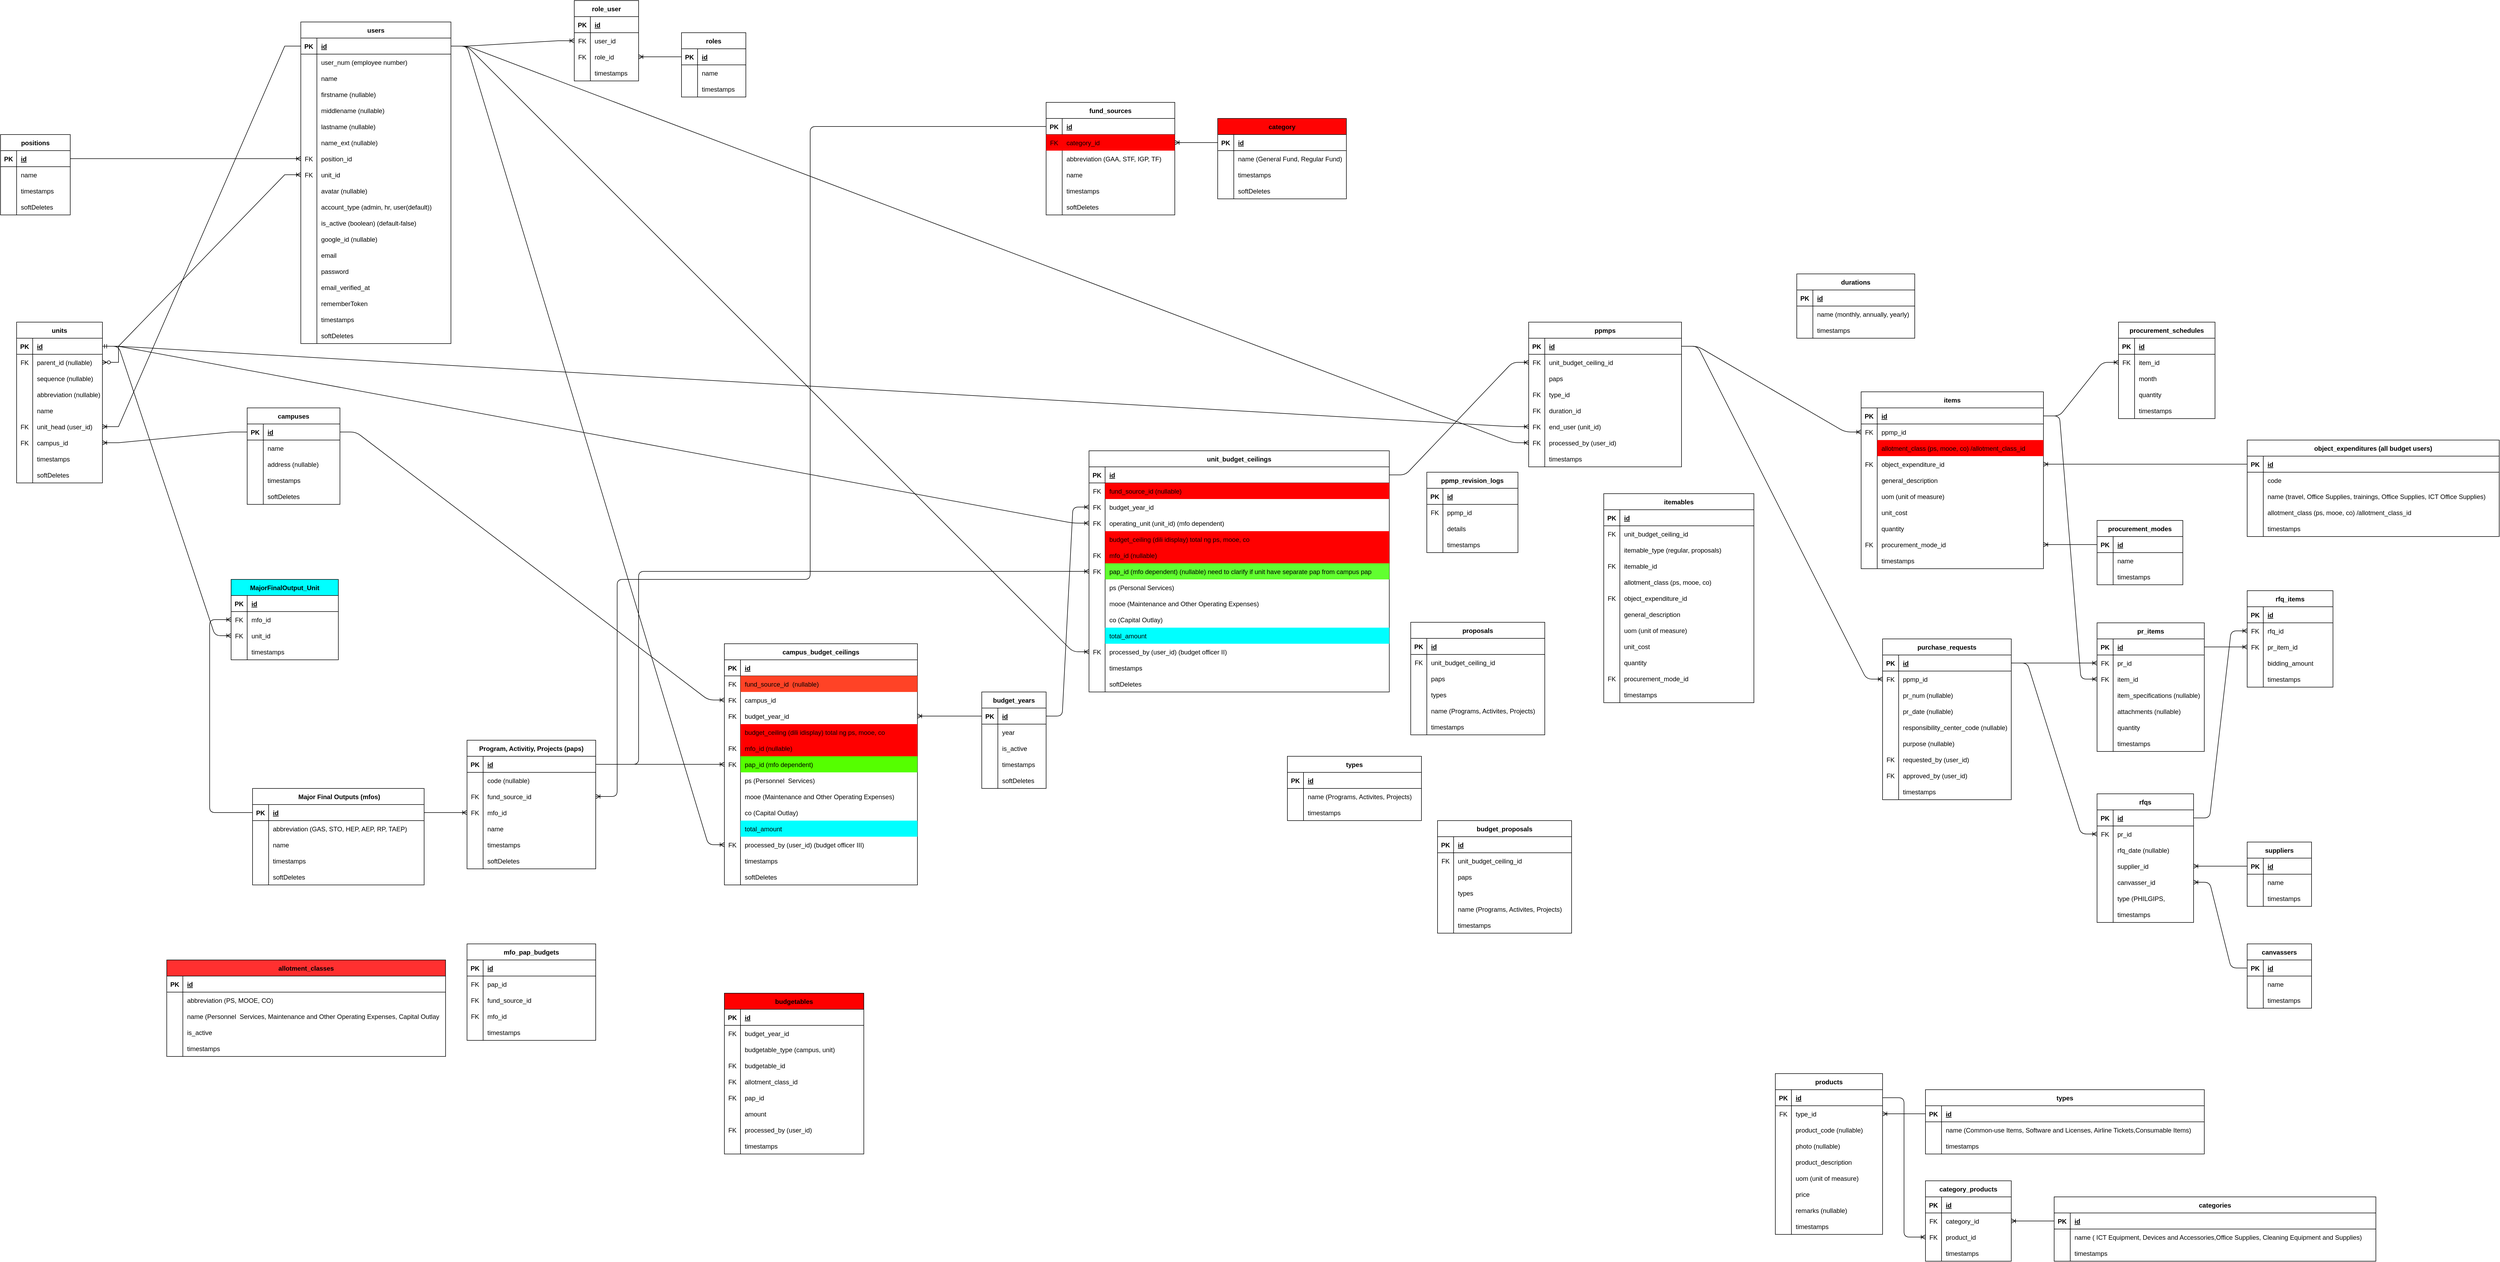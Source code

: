 <mxfile version="24.7.5">
  <diagram id="R2lEEEUBdFMjLlhIrx00" name="Page-1">
    <mxGraphModel dx="2734" dy="1619" grid="1" gridSize="10" guides="1" tooltips="1" connect="1" arrows="1" fold="1" page="1" pageScale="1" pageWidth="850" pageHeight="1100" math="0" shadow="0" extFonts="Permanent Marker^https://fonts.googleapis.com/css?family=Permanent+Marker">
      <root>
        <mxCell id="0" />
        <mxCell id="1" parent="0" />
        <mxCell id="7xaxDc2SDjt9rq8pJ8sN-87" value="positions" style="shape=table;startSize=30;container=1;collapsible=1;childLayout=tableLayout;fixedRows=1;rowLines=0;fontStyle=1;align=center;resizeLast=1;" parent="1" vertex="1">
          <mxGeometry x="-1150" y="-430" width="130" height="150" as="geometry" />
        </mxCell>
        <mxCell id="7xaxDc2SDjt9rq8pJ8sN-88" value="" style="shape=partialRectangle;collapsible=0;dropTarget=0;pointerEvents=0;fillColor=none;top=0;left=0;bottom=1;right=0;points=[[0,0.5],[1,0.5]];portConstraint=eastwest;" parent="7xaxDc2SDjt9rq8pJ8sN-87" vertex="1">
          <mxGeometry y="30" width="130" height="30" as="geometry" />
        </mxCell>
        <mxCell id="7xaxDc2SDjt9rq8pJ8sN-89" value="PK" style="shape=partialRectangle;connectable=0;fillColor=none;top=0;left=0;bottom=0;right=0;fontStyle=1;overflow=hidden;" parent="7xaxDc2SDjt9rq8pJ8sN-88" vertex="1">
          <mxGeometry width="30" height="30" as="geometry">
            <mxRectangle width="30" height="30" as="alternateBounds" />
          </mxGeometry>
        </mxCell>
        <mxCell id="7xaxDc2SDjt9rq8pJ8sN-90" value="id" style="shape=partialRectangle;connectable=0;fillColor=none;top=0;left=0;bottom=0;right=0;align=left;spacingLeft=6;fontStyle=5;overflow=hidden;" parent="7xaxDc2SDjt9rq8pJ8sN-88" vertex="1">
          <mxGeometry x="30" width="100" height="30" as="geometry">
            <mxRectangle width="100" height="30" as="alternateBounds" />
          </mxGeometry>
        </mxCell>
        <mxCell id="7xaxDc2SDjt9rq8pJ8sN-91" style="shape=partialRectangle;collapsible=0;dropTarget=0;pointerEvents=0;fillColor=none;top=0;left=0;bottom=0;right=0;points=[[0,0.5],[1,0.5]];portConstraint=eastwest;" parent="7xaxDc2SDjt9rq8pJ8sN-87" vertex="1">
          <mxGeometry y="60" width="130" height="30" as="geometry" />
        </mxCell>
        <mxCell id="7xaxDc2SDjt9rq8pJ8sN-92" value="" style="shape=partialRectangle;connectable=0;fillColor=none;top=0;left=0;bottom=0;right=0;editable=1;overflow=hidden;" parent="7xaxDc2SDjt9rq8pJ8sN-91" vertex="1">
          <mxGeometry width="30" height="30" as="geometry">
            <mxRectangle width="30" height="30" as="alternateBounds" />
          </mxGeometry>
        </mxCell>
        <mxCell id="7xaxDc2SDjt9rq8pJ8sN-93" value="name" style="shape=partialRectangle;connectable=0;fillColor=none;top=0;left=0;bottom=0;right=0;align=left;spacingLeft=6;overflow=hidden;" parent="7xaxDc2SDjt9rq8pJ8sN-91" vertex="1">
          <mxGeometry x="30" width="100" height="30" as="geometry">
            <mxRectangle width="100" height="30" as="alternateBounds" />
          </mxGeometry>
        </mxCell>
        <mxCell id="7xaxDc2SDjt9rq8pJ8sN-97" style="shape=partialRectangle;collapsible=0;dropTarget=0;pointerEvents=0;fillColor=none;top=0;left=0;bottom=0;right=0;points=[[0,0.5],[1,0.5]];portConstraint=eastwest;" parent="7xaxDc2SDjt9rq8pJ8sN-87" vertex="1">
          <mxGeometry y="90" width="130" height="30" as="geometry" />
        </mxCell>
        <mxCell id="7xaxDc2SDjt9rq8pJ8sN-98" style="shape=partialRectangle;connectable=0;fillColor=none;top=0;left=0;bottom=0;right=0;editable=1;overflow=hidden;" parent="7xaxDc2SDjt9rq8pJ8sN-97" vertex="1">
          <mxGeometry width="30" height="30" as="geometry">
            <mxRectangle width="30" height="30" as="alternateBounds" />
          </mxGeometry>
        </mxCell>
        <mxCell id="7xaxDc2SDjt9rq8pJ8sN-99" value="timestamps" style="shape=partialRectangle;connectable=0;fillColor=none;top=0;left=0;bottom=0;right=0;align=left;spacingLeft=6;overflow=hidden;" parent="7xaxDc2SDjt9rq8pJ8sN-97" vertex="1">
          <mxGeometry x="30" width="100" height="30" as="geometry">
            <mxRectangle width="100" height="30" as="alternateBounds" />
          </mxGeometry>
        </mxCell>
        <mxCell id="dhfE2EBe2AYlltiaCFgy-109" style="shape=partialRectangle;collapsible=0;dropTarget=0;pointerEvents=0;fillColor=none;top=0;left=0;bottom=0;right=0;points=[[0,0.5],[1,0.5]];portConstraint=eastwest;" parent="7xaxDc2SDjt9rq8pJ8sN-87" vertex="1">
          <mxGeometry y="120" width="130" height="30" as="geometry" />
        </mxCell>
        <mxCell id="dhfE2EBe2AYlltiaCFgy-110" style="shape=partialRectangle;connectable=0;fillColor=none;top=0;left=0;bottom=0;right=0;editable=1;overflow=hidden;" parent="dhfE2EBe2AYlltiaCFgy-109" vertex="1">
          <mxGeometry width="30" height="30" as="geometry">
            <mxRectangle width="30" height="30" as="alternateBounds" />
          </mxGeometry>
        </mxCell>
        <mxCell id="dhfE2EBe2AYlltiaCFgy-111" value="softDeletes" style="shape=partialRectangle;connectable=0;fillColor=none;top=0;left=0;bottom=0;right=0;align=left;spacingLeft=6;overflow=hidden;" parent="dhfE2EBe2AYlltiaCFgy-109" vertex="1">
          <mxGeometry x="30" width="100" height="30" as="geometry">
            <mxRectangle width="100" height="30" as="alternateBounds" />
          </mxGeometry>
        </mxCell>
        <mxCell id="7xaxDc2SDjt9rq8pJ8sN-100" value="" style="edgeStyle=entityRelationEdgeStyle;fontSize=12;html=1;endArrow=ERoneToMany;entryX=0;entryY=0.5;entryDx=0;entryDy=0;" parent="1" source="7xaxDc2SDjt9rq8pJ8sN-88" target="dhfE2EBe2AYlltiaCFgy-70" edge="1">
          <mxGeometry width="100" height="100" relative="1" as="geometry">
            <mxPoint x="560" y="370" as="sourcePoint" />
            <mxPoint x="660" y="270" as="targetPoint" />
          </mxGeometry>
        </mxCell>
        <mxCell id="oASAfgwZ7eFxudmwXCsE-1" value="roles" style="shape=table;startSize=30;container=1;collapsible=1;childLayout=tableLayout;fixedRows=1;rowLines=0;fontStyle=1;align=center;resizeLast=1;" parent="1" vertex="1">
          <mxGeometry x="120" y="-620" width="120" height="120" as="geometry" />
        </mxCell>
        <mxCell id="oASAfgwZ7eFxudmwXCsE-2" value="" style="shape=partialRectangle;collapsible=0;dropTarget=0;pointerEvents=0;fillColor=none;top=0;left=0;bottom=1;right=0;points=[[0,0.5],[1,0.5]];portConstraint=eastwest;" parent="oASAfgwZ7eFxudmwXCsE-1" vertex="1">
          <mxGeometry y="30" width="120" height="30" as="geometry" />
        </mxCell>
        <mxCell id="oASAfgwZ7eFxudmwXCsE-3" value="PK" style="shape=partialRectangle;connectable=0;fillColor=none;top=0;left=0;bottom=0;right=0;fontStyle=1;overflow=hidden;" parent="oASAfgwZ7eFxudmwXCsE-2" vertex="1">
          <mxGeometry width="30" height="30" as="geometry">
            <mxRectangle width="30" height="30" as="alternateBounds" />
          </mxGeometry>
        </mxCell>
        <mxCell id="oASAfgwZ7eFxudmwXCsE-4" value="id" style="shape=partialRectangle;connectable=0;fillColor=none;top=0;left=0;bottom=0;right=0;align=left;spacingLeft=6;fontStyle=5;overflow=hidden;" parent="oASAfgwZ7eFxudmwXCsE-2" vertex="1">
          <mxGeometry x="30" width="90" height="30" as="geometry">
            <mxRectangle width="90" height="30" as="alternateBounds" />
          </mxGeometry>
        </mxCell>
        <mxCell id="oASAfgwZ7eFxudmwXCsE-5" style="shape=partialRectangle;collapsible=0;dropTarget=0;pointerEvents=0;fillColor=none;top=0;left=0;bottom=0;right=0;points=[[0,0.5],[1,0.5]];portConstraint=eastwest;" parent="oASAfgwZ7eFxudmwXCsE-1" vertex="1">
          <mxGeometry y="60" width="120" height="30" as="geometry" />
        </mxCell>
        <mxCell id="oASAfgwZ7eFxudmwXCsE-6" style="shape=partialRectangle;connectable=0;fillColor=none;top=0;left=0;bottom=0;right=0;editable=1;overflow=hidden;" parent="oASAfgwZ7eFxudmwXCsE-5" vertex="1">
          <mxGeometry width="30" height="30" as="geometry">
            <mxRectangle width="30" height="30" as="alternateBounds" />
          </mxGeometry>
        </mxCell>
        <mxCell id="oASAfgwZ7eFxudmwXCsE-7" value="name" style="shape=partialRectangle;connectable=0;fillColor=none;top=0;left=0;bottom=0;right=0;align=left;spacingLeft=6;overflow=hidden;" parent="oASAfgwZ7eFxudmwXCsE-5" vertex="1">
          <mxGeometry x="30" width="90" height="30" as="geometry">
            <mxRectangle width="90" height="30" as="alternateBounds" />
          </mxGeometry>
        </mxCell>
        <mxCell id="oASAfgwZ7eFxudmwXCsE-11" style="shape=partialRectangle;collapsible=0;dropTarget=0;pointerEvents=0;fillColor=none;top=0;left=0;bottom=0;right=0;points=[[0,0.5],[1,0.5]];portConstraint=eastwest;" parent="oASAfgwZ7eFxudmwXCsE-1" vertex="1">
          <mxGeometry y="90" width="120" height="30" as="geometry" />
        </mxCell>
        <mxCell id="oASAfgwZ7eFxudmwXCsE-12" style="shape=partialRectangle;connectable=0;fillColor=none;top=0;left=0;bottom=0;right=0;editable=1;overflow=hidden;" parent="oASAfgwZ7eFxudmwXCsE-11" vertex="1">
          <mxGeometry width="30" height="30" as="geometry">
            <mxRectangle width="30" height="30" as="alternateBounds" />
          </mxGeometry>
        </mxCell>
        <mxCell id="oASAfgwZ7eFxudmwXCsE-13" value="timestamps" style="shape=partialRectangle;connectable=0;fillColor=none;top=0;left=0;bottom=0;right=0;align=left;spacingLeft=6;overflow=hidden;" parent="oASAfgwZ7eFxudmwXCsE-11" vertex="1">
          <mxGeometry x="30" width="90" height="30" as="geometry">
            <mxRectangle width="90" height="30" as="alternateBounds" />
          </mxGeometry>
        </mxCell>
        <mxCell id="oASAfgwZ7eFxudmwXCsE-24" value="" style="edgeStyle=entityRelationEdgeStyle;fontSize=12;html=1;endArrow=ERoneToMany;rounded=0;exitX=0;exitY=0.5;exitDx=0;exitDy=0;" parent="1" source="oASAfgwZ7eFxudmwXCsE-2" target="hht4lki2WzS24rpUZcz0-5" edge="1">
          <mxGeometry width="100" height="100" relative="1" as="geometry">
            <mxPoint x="940" y="20" as="sourcePoint" />
            <mxPoint x="1210" y="-115" as="targetPoint" />
          </mxGeometry>
        </mxCell>
        <mxCell id="oASAfgwZ7eFxudmwXCsE-25" value="" style="edgeStyle=entityRelationEdgeStyle;fontSize=12;html=1;endArrow=ERoneToMany;rounded=0;exitX=1;exitY=0.5;exitDx=0;exitDy=0;" parent="1" source="dhfE2EBe2AYlltiaCFgy-49" target="hht4lki2WzS24rpUZcz0-8" edge="1">
          <mxGeometry width="100" height="100" relative="1" as="geometry">
            <mxPoint x="1361.72" y="518.38" as="sourcePoint" />
            <mxPoint x="970" y="-85" as="targetPoint" />
          </mxGeometry>
        </mxCell>
        <mxCell id="jRUw2NtvItZgEmdYAOrV-93" value="" style="edgeStyle=entityRelationEdgeStyle;fontSize=12;html=1;endArrow=ERoneToMany;exitX=1;exitY=0.5;exitDx=0;exitDy=0;" parent="1" source="dhfE2EBe2AYlltiaCFgy-49" target="CcA9agD3RKr_3DguKz4e-64" edge="1">
          <mxGeometry width="100" height="100" relative="1" as="geometry">
            <mxPoint x="930" y="95" as="sourcePoint" />
            <mxPoint x="1550" y="115" as="targetPoint" />
          </mxGeometry>
        </mxCell>
        <mxCell id="WtFb1pUdbBoDarBO465Y-14" value="items" style="shape=table;startSize=30;container=1;collapsible=1;childLayout=tableLayout;fixedRows=1;rowLines=0;fontStyle=1;align=center;resizeLast=1;" parent="1" vertex="1">
          <mxGeometry x="2320" y="50" width="340" height="330" as="geometry">
            <mxRectangle x="80" y="480" width="90" height="30" as="alternateBounds" />
          </mxGeometry>
        </mxCell>
        <mxCell id="WtFb1pUdbBoDarBO465Y-15" value="" style="shape=partialRectangle;collapsible=0;dropTarget=0;pointerEvents=0;fillColor=none;top=0;left=0;bottom=1;right=0;points=[[0,0.5],[1,0.5]];portConstraint=eastwest;" parent="WtFb1pUdbBoDarBO465Y-14" vertex="1">
          <mxGeometry y="30" width="340" height="30" as="geometry" />
        </mxCell>
        <mxCell id="WtFb1pUdbBoDarBO465Y-16" value="PK" style="shape=partialRectangle;connectable=0;fillColor=none;top=0;left=0;bottom=0;right=0;fontStyle=1;overflow=hidden;" parent="WtFb1pUdbBoDarBO465Y-15" vertex="1">
          <mxGeometry width="30" height="30" as="geometry">
            <mxRectangle width="30" height="30" as="alternateBounds" />
          </mxGeometry>
        </mxCell>
        <mxCell id="WtFb1pUdbBoDarBO465Y-17" value="id" style="shape=partialRectangle;connectable=0;fillColor=none;top=0;left=0;bottom=0;right=0;align=left;spacingLeft=6;fontStyle=5;overflow=hidden;" parent="WtFb1pUdbBoDarBO465Y-15" vertex="1">
          <mxGeometry x="30" width="310" height="30" as="geometry">
            <mxRectangle width="310" height="30" as="alternateBounds" />
          </mxGeometry>
        </mxCell>
        <mxCell id="WtFb1pUdbBoDarBO465Y-18" style="shape=partialRectangle;collapsible=0;dropTarget=0;pointerEvents=0;fillColor=none;top=0;left=0;bottom=0;right=0;points=[[0,0.5],[1,0.5]];portConstraint=eastwest;" parent="WtFb1pUdbBoDarBO465Y-14" vertex="1">
          <mxGeometry y="60" width="340" height="30" as="geometry" />
        </mxCell>
        <mxCell id="WtFb1pUdbBoDarBO465Y-19" value="FK" style="shape=partialRectangle;connectable=0;fillColor=none;top=0;left=0;bottom=0;right=0;editable=1;overflow=hidden;" parent="WtFb1pUdbBoDarBO465Y-18" vertex="1">
          <mxGeometry width="30" height="30" as="geometry">
            <mxRectangle width="30" height="30" as="alternateBounds" />
          </mxGeometry>
        </mxCell>
        <mxCell id="WtFb1pUdbBoDarBO465Y-20" value="ppmp_id" style="shape=partialRectangle;connectable=0;fillColor=none;top=0;left=0;bottom=0;right=0;align=left;spacingLeft=6;overflow=hidden;" parent="WtFb1pUdbBoDarBO465Y-18" vertex="1">
          <mxGeometry x="30" width="310" height="30" as="geometry">
            <mxRectangle width="310" height="30" as="alternateBounds" />
          </mxGeometry>
        </mxCell>
        <mxCell id="WtFb1pUdbBoDarBO465Y-82" style="shape=partialRectangle;collapsible=0;dropTarget=0;pointerEvents=0;fillColor=none;top=0;left=0;bottom=0;right=0;points=[[0,0.5],[1,0.5]];portConstraint=eastwest;" parent="WtFb1pUdbBoDarBO465Y-14" vertex="1">
          <mxGeometry y="90" width="340" height="30" as="geometry" />
        </mxCell>
        <mxCell id="WtFb1pUdbBoDarBO465Y-83" value="" style="shape=partialRectangle;connectable=0;fillColor=none;top=0;left=0;bottom=0;right=0;editable=1;overflow=hidden;" parent="WtFb1pUdbBoDarBO465Y-82" vertex="1">
          <mxGeometry width="30" height="30" as="geometry">
            <mxRectangle width="30" height="30" as="alternateBounds" />
          </mxGeometry>
        </mxCell>
        <mxCell id="WtFb1pUdbBoDarBO465Y-84" value="allotment_class (ps, mooe, co) /allotment_class_id" style="shape=partialRectangle;connectable=0;fillColor=#FF0000;top=0;left=0;bottom=0;right=0;align=left;spacingLeft=6;overflow=hidden;" parent="WtFb1pUdbBoDarBO465Y-82" vertex="1">
          <mxGeometry x="30" width="310" height="30" as="geometry">
            <mxRectangle width="310" height="30" as="alternateBounds" />
          </mxGeometry>
        </mxCell>
        <mxCell id="tEQXWeuid1ua2-n7-1bB-147" style="shape=partialRectangle;collapsible=0;dropTarget=0;pointerEvents=0;fillColor=none;top=0;left=0;bottom=0;right=0;points=[[0,0.5],[1,0.5]];portConstraint=eastwest;" parent="WtFb1pUdbBoDarBO465Y-14" vertex="1">
          <mxGeometry y="120" width="340" height="30" as="geometry" />
        </mxCell>
        <mxCell id="tEQXWeuid1ua2-n7-1bB-148" value="FK" style="shape=partialRectangle;connectable=0;fillColor=none;top=0;left=0;bottom=0;right=0;editable=1;overflow=hidden;" parent="tEQXWeuid1ua2-n7-1bB-147" vertex="1">
          <mxGeometry width="30" height="30" as="geometry">
            <mxRectangle width="30" height="30" as="alternateBounds" />
          </mxGeometry>
        </mxCell>
        <mxCell id="tEQXWeuid1ua2-n7-1bB-149" value="object_expenditure_id" style="shape=partialRectangle;connectable=0;fillColor=none;top=0;left=0;bottom=0;right=0;align=left;spacingLeft=6;overflow=hidden;" parent="tEQXWeuid1ua2-n7-1bB-147" vertex="1">
          <mxGeometry x="30" width="310" height="30" as="geometry">
            <mxRectangle width="310" height="30" as="alternateBounds" />
          </mxGeometry>
        </mxCell>
        <mxCell id="WtFb1pUdbBoDarBO465Y-21" style="shape=partialRectangle;collapsible=0;dropTarget=0;pointerEvents=0;fillColor=none;top=0;left=0;bottom=0;right=0;points=[[0,0.5],[1,0.5]];portConstraint=eastwest;" parent="WtFb1pUdbBoDarBO465Y-14" vertex="1">
          <mxGeometry y="150" width="340" height="30" as="geometry" />
        </mxCell>
        <mxCell id="WtFb1pUdbBoDarBO465Y-22" value="" style="shape=partialRectangle;connectable=0;fillColor=none;top=0;left=0;bottom=0;right=0;editable=1;overflow=hidden;" parent="WtFb1pUdbBoDarBO465Y-21" vertex="1">
          <mxGeometry width="30" height="30" as="geometry">
            <mxRectangle width="30" height="30" as="alternateBounds" />
          </mxGeometry>
        </mxCell>
        <mxCell id="WtFb1pUdbBoDarBO465Y-23" value="general_description" style="shape=partialRectangle;connectable=0;fillColor=none;top=0;left=0;bottom=0;right=0;align=left;spacingLeft=6;overflow=hidden;" parent="WtFb1pUdbBoDarBO465Y-21" vertex="1">
          <mxGeometry x="30" width="310" height="30" as="geometry">
            <mxRectangle width="310" height="30" as="alternateBounds" />
          </mxGeometry>
        </mxCell>
        <mxCell id="WtFb1pUdbBoDarBO465Y-24" style="shape=partialRectangle;collapsible=0;dropTarget=0;pointerEvents=0;fillColor=none;top=0;left=0;bottom=0;right=0;points=[[0,0.5],[1,0.5]];portConstraint=eastwest;" parent="WtFb1pUdbBoDarBO465Y-14" vertex="1">
          <mxGeometry y="180" width="340" height="30" as="geometry" />
        </mxCell>
        <mxCell id="WtFb1pUdbBoDarBO465Y-25" value="" style="shape=partialRectangle;connectable=0;fillColor=none;top=0;left=0;bottom=0;right=0;editable=1;overflow=hidden;" parent="WtFb1pUdbBoDarBO465Y-24" vertex="1">
          <mxGeometry width="30" height="30" as="geometry">
            <mxRectangle width="30" height="30" as="alternateBounds" />
          </mxGeometry>
        </mxCell>
        <mxCell id="WtFb1pUdbBoDarBO465Y-26" value="uom (unit of measure)" style="shape=partialRectangle;connectable=0;fillColor=none;top=0;left=0;bottom=0;right=0;align=left;spacingLeft=6;overflow=hidden;" parent="WtFb1pUdbBoDarBO465Y-24" vertex="1">
          <mxGeometry x="30" width="310" height="30" as="geometry">
            <mxRectangle width="310" height="30" as="alternateBounds" />
          </mxGeometry>
        </mxCell>
        <mxCell id="WtFb1pUdbBoDarBO465Y-30" style="shape=partialRectangle;collapsible=0;dropTarget=0;pointerEvents=0;fillColor=none;top=0;left=0;bottom=0;right=0;points=[[0,0.5],[1,0.5]];portConstraint=eastwest;" parent="WtFb1pUdbBoDarBO465Y-14" vertex="1">
          <mxGeometry y="210" width="340" height="30" as="geometry" />
        </mxCell>
        <mxCell id="WtFb1pUdbBoDarBO465Y-31" value="" style="shape=partialRectangle;connectable=0;fillColor=none;top=0;left=0;bottom=0;right=0;editable=1;overflow=hidden;" parent="WtFb1pUdbBoDarBO465Y-30" vertex="1">
          <mxGeometry width="30" height="30" as="geometry">
            <mxRectangle width="30" height="30" as="alternateBounds" />
          </mxGeometry>
        </mxCell>
        <mxCell id="WtFb1pUdbBoDarBO465Y-32" value="unit_cost" style="shape=partialRectangle;connectable=0;fillColor=none;top=0;left=0;bottom=0;right=0;align=left;spacingLeft=6;overflow=hidden;" parent="WtFb1pUdbBoDarBO465Y-30" vertex="1">
          <mxGeometry x="30" width="310" height="30" as="geometry">
            <mxRectangle width="310" height="30" as="alternateBounds" />
          </mxGeometry>
        </mxCell>
        <mxCell id="He81NQ9AgxYfqHbPPjah-36" style="shape=partialRectangle;collapsible=0;dropTarget=0;pointerEvents=0;fillColor=none;top=0;left=0;bottom=0;right=0;points=[[0,0.5],[1,0.5]];portConstraint=eastwest;" parent="WtFb1pUdbBoDarBO465Y-14" vertex="1">
          <mxGeometry y="240" width="340" height="30" as="geometry" />
        </mxCell>
        <mxCell id="He81NQ9AgxYfqHbPPjah-37" value="" style="shape=partialRectangle;connectable=0;fillColor=none;top=0;left=0;bottom=0;right=0;editable=1;overflow=hidden;" parent="He81NQ9AgxYfqHbPPjah-36" vertex="1">
          <mxGeometry width="30" height="30" as="geometry">
            <mxRectangle width="30" height="30" as="alternateBounds" />
          </mxGeometry>
        </mxCell>
        <mxCell id="He81NQ9AgxYfqHbPPjah-38" value="quantity" style="shape=partialRectangle;connectable=0;fillColor=none;top=0;left=0;bottom=0;right=0;align=left;spacingLeft=6;overflow=hidden;" parent="He81NQ9AgxYfqHbPPjah-36" vertex="1">
          <mxGeometry x="30" width="310" height="30" as="geometry">
            <mxRectangle width="310" height="30" as="alternateBounds" />
          </mxGeometry>
        </mxCell>
        <mxCell id="WtFb1pUdbBoDarBO465Y-33" style="shape=partialRectangle;collapsible=0;dropTarget=0;pointerEvents=0;fillColor=none;top=0;left=0;bottom=0;right=0;points=[[0,0.5],[1,0.5]];portConstraint=eastwest;" parent="WtFb1pUdbBoDarBO465Y-14" vertex="1">
          <mxGeometry y="270" width="340" height="30" as="geometry" />
        </mxCell>
        <mxCell id="WtFb1pUdbBoDarBO465Y-34" value="FK" style="shape=partialRectangle;connectable=0;fillColor=none;top=0;left=0;bottom=0;right=0;editable=1;overflow=hidden;" parent="WtFb1pUdbBoDarBO465Y-33" vertex="1">
          <mxGeometry width="30" height="30" as="geometry">
            <mxRectangle width="30" height="30" as="alternateBounds" />
          </mxGeometry>
        </mxCell>
        <mxCell id="WtFb1pUdbBoDarBO465Y-35" value="procurement_mode_id" style="shape=partialRectangle;connectable=0;fillColor=none;top=0;left=0;bottom=0;right=0;align=left;spacingLeft=6;overflow=hidden;" parent="WtFb1pUdbBoDarBO465Y-33" vertex="1">
          <mxGeometry x="30" width="310" height="30" as="geometry">
            <mxRectangle width="310" height="30" as="alternateBounds" />
          </mxGeometry>
        </mxCell>
        <mxCell id="WtFb1pUdbBoDarBO465Y-48" style="shape=partialRectangle;collapsible=0;dropTarget=0;pointerEvents=0;fillColor=none;top=0;left=0;bottom=0;right=0;points=[[0,0.5],[1,0.5]];portConstraint=eastwest;" parent="WtFb1pUdbBoDarBO465Y-14" vertex="1">
          <mxGeometry y="300" width="340" height="30" as="geometry" />
        </mxCell>
        <mxCell id="WtFb1pUdbBoDarBO465Y-49" style="shape=partialRectangle;connectable=0;fillColor=none;top=0;left=0;bottom=0;right=0;editable=1;overflow=hidden;" parent="WtFb1pUdbBoDarBO465Y-48" vertex="1">
          <mxGeometry width="30" height="30" as="geometry">
            <mxRectangle width="30" height="30" as="alternateBounds" />
          </mxGeometry>
        </mxCell>
        <mxCell id="WtFb1pUdbBoDarBO465Y-50" value="timestamps" style="shape=partialRectangle;connectable=0;fillColor=none;top=0;left=0;bottom=0;right=0;align=left;spacingLeft=6;overflow=hidden;" parent="WtFb1pUdbBoDarBO465Y-48" vertex="1">
          <mxGeometry x="30" width="310" height="30" as="geometry">
            <mxRectangle width="310" height="30" as="alternateBounds" />
          </mxGeometry>
        </mxCell>
        <mxCell id="WtFb1pUdbBoDarBO465Y-52" value="procurement_schedules" style="shape=table;startSize=30;container=1;collapsible=1;childLayout=tableLayout;fixedRows=1;rowLines=0;fontStyle=1;align=center;resizeLast=1;" parent="1" vertex="1">
          <mxGeometry x="2800" y="-80" width="180" height="180" as="geometry">
            <mxRectangle x="80" y="480" width="90" height="30" as="alternateBounds" />
          </mxGeometry>
        </mxCell>
        <mxCell id="WtFb1pUdbBoDarBO465Y-53" value="" style="shape=partialRectangle;collapsible=0;dropTarget=0;pointerEvents=0;fillColor=none;top=0;left=0;bottom=1;right=0;points=[[0,0.5],[1,0.5]];portConstraint=eastwest;" parent="WtFb1pUdbBoDarBO465Y-52" vertex="1">
          <mxGeometry y="30" width="180" height="30" as="geometry" />
        </mxCell>
        <mxCell id="WtFb1pUdbBoDarBO465Y-54" value="PK" style="shape=partialRectangle;connectable=0;fillColor=none;top=0;left=0;bottom=0;right=0;fontStyle=1;overflow=hidden;" parent="WtFb1pUdbBoDarBO465Y-53" vertex="1">
          <mxGeometry width="30" height="30" as="geometry">
            <mxRectangle width="30" height="30" as="alternateBounds" />
          </mxGeometry>
        </mxCell>
        <mxCell id="WtFb1pUdbBoDarBO465Y-55" value="id" style="shape=partialRectangle;connectable=0;fillColor=none;top=0;left=0;bottom=0;right=0;align=left;spacingLeft=6;fontStyle=5;overflow=hidden;" parent="WtFb1pUdbBoDarBO465Y-53" vertex="1">
          <mxGeometry x="30" width="150" height="30" as="geometry">
            <mxRectangle width="150" height="30" as="alternateBounds" />
          </mxGeometry>
        </mxCell>
        <mxCell id="WtFb1pUdbBoDarBO465Y-56" style="shape=partialRectangle;collapsible=0;dropTarget=0;pointerEvents=0;fillColor=none;top=0;left=0;bottom=0;right=0;points=[[0,0.5],[1,0.5]];portConstraint=eastwest;" parent="WtFb1pUdbBoDarBO465Y-52" vertex="1">
          <mxGeometry y="60" width="180" height="30" as="geometry" />
        </mxCell>
        <mxCell id="WtFb1pUdbBoDarBO465Y-57" value="FK" style="shape=partialRectangle;connectable=0;fillColor=none;top=0;left=0;bottom=0;right=0;editable=1;overflow=hidden;" parent="WtFb1pUdbBoDarBO465Y-56" vertex="1">
          <mxGeometry width="30" height="30" as="geometry">
            <mxRectangle width="30" height="30" as="alternateBounds" />
          </mxGeometry>
        </mxCell>
        <mxCell id="WtFb1pUdbBoDarBO465Y-58" value="item_id" style="shape=partialRectangle;connectable=0;fillColor=none;top=0;left=0;bottom=0;right=0;align=left;spacingLeft=6;overflow=hidden;" parent="WtFb1pUdbBoDarBO465Y-56" vertex="1">
          <mxGeometry x="30" width="150" height="30" as="geometry">
            <mxRectangle width="150" height="30" as="alternateBounds" />
          </mxGeometry>
        </mxCell>
        <mxCell id="WtFb1pUdbBoDarBO465Y-59" style="shape=partialRectangle;collapsible=0;dropTarget=0;pointerEvents=0;fillColor=none;top=0;left=0;bottom=0;right=0;points=[[0,0.5],[1,0.5]];portConstraint=eastwest;" parent="WtFb1pUdbBoDarBO465Y-52" vertex="1">
          <mxGeometry y="90" width="180" height="30" as="geometry" />
        </mxCell>
        <mxCell id="WtFb1pUdbBoDarBO465Y-60" value="" style="shape=partialRectangle;connectable=0;fillColor=none;top=0;left=0;bottom=0;right=0;editable=1;overflow=hidden;" parent="WtFb1pUdbBoDarBO465Y-59" vertex="1">
          <mxGeometry width="30" height="30" as="geometry">
            <mxRectangle width="30" height="30" as="alternateBounds" />
          </mxGeometry>
        </mxCell>
        <mxCell id="WtFb1pUdbBoDarBO465Y-61" value="month" style="shape=partialRectangle;connectable=0;fillColor=none;top=0;left=0;bottom=0;right=0;align=left;spacingLeft=6;overflow=hidden;" parent="WtFb1pUdbBoDarBO465Y-59" vertex="1">
          <mxGeometry x="30" width="150" height="30" as="geometry">
            <mxRectangle width="150" height="30" as="alternateBounds" />
          </mxGeometry>
        </mxCell>
        <mxCell id="WtFb1pUdbBoDarBO465Y-62" style="shape=partialRectangle;collapsible=0;dropTarget=0;pointerEvents=0;fillColor=none;top=0;left=0;bottom=0;right=0;points=[[0,0.5],[1,0.5]];portConstraint=eastwest;" parent="WtFb1pUdbBoDarBO465Y-52" vertex="1">
          <mxGeometry y="120" width="180" height="30" as="geometry" />
        </mxCell>
        <mxCell id="WtFb1pUdbBoDarBO465Y-63" value="" style="shape=partialRectangle;connectable=0;fillColor=none;top=0;left=0;bottom=0;right=0;editable=1;overflow=hidden;" parent="WtFb1pUdbBoDarBO465Y-62" vertex="1">
          <mxGeometry width="30" height="30" as="geometry">
            <mxRectangle width="30" height="30" as="alternateBounds" />
          </mxGeometry>
        </mxCell>
        <mxCell id="WtFb1pUdbBoDarBO465Y-64" value="quantity" style="shape=partialRectangle;connectable=0;fillColor=none;top=0;left=0;bottom=0;right=0;align=left;spacingLeft=6;overflow=hidden;" parent="WtFb1pUdbBoDarBO465Y-62" vertex="1">
          <mxGeometry x="30" width="150" height="30" as="geometry">
            <mxRectangle width="150" height="30" as="alternateBounds" />
          </mxGeometry>
        </mxCell>
        <mxCell id="WtFb1pUdbBoDarBO465Y-77" style="shape=partialRectangle;collapsible=0;dropTarget=0;pointerEvents=0;fillColor=none;top=0;left=0;bottom=0;right=0;points=[[0,0.5],[1,0.5]];portConstraint=eastwest;" parent="WtFb1pUdbBoDarBO465Y-52" vertex="1">
          <mxGeometry y="150" width="180" height="30" as="geometry" />
        </mxCell>
        <mxCell id="WtFb1pUdbBoDarBO465Y-78" style="shape=partialRectangle;connectable=0;fillColor=none;top=0;left=0;bottom=0;right=0;editable=1;overflow=hidden;" parent="WtFb1pUdbBoDarBO465Y-77" vertex="1">
          <mxGeometry width="30" height="30" as="geometry">
            <mxRectangle width="30" height="30" as="alternateBounds" />
          </mxGeometry>
        </mxCell>
        <mxCell id="WtFb1pUdbBoDarBO465Y-79" value="timestamps" style="shape=partialRectangle;connectable=0;fillColor=none;top=0;left=0;bottom=0;right=0;align=left;spacingLeft=6;overflow=hidden;" parent="WtFb1pUdbBoDarBO465Y-77" vertex="1">
          <mxGeometry x="30" width="150" height="30" as="geometry">
            <mxRectangle width="150" height="30" as="alternateBounds" />
          </mxGeometry>
        </mxCell>
        <mxCell id="WtFb1pUdbBoDarBO465Y-80" value="" style="edgeStyle=entityRelationEdgeStyle;fontSize=12;html=1;endArrow=ERoneToMany;entryX=0;entryY=0.5;entryDx=0;entryDy=0;" parent="1" source="WtFb1pUdbBoDarBO465Y-15" target="WtFb1pUdbBoDarBO465Y-56" edge="1">
          <mxGeometry width="100" height="100" relative="1" as="geometry">
            <mxPoint x="2790" y="150" as="sourcePoint" />
            <mxPoint x="3195" y="460" as="targetPoint" />
          </mxGeometry>
        </mxCell>
        <mxCell id="WtFb1pUdbBoDarBO465Y-85" value="procurement_modes" style="shape=table;startSize=30;container=1;collapsible=1;childLayout=tableLayout;fixedRows=1;rowLines=0;fontStyle=1;align=center;resizeLast=1;" parent="1" vertex="1">
          <mxGeometry x="2760" y="290" width="160" height="120" as="geometry">
            <mxRectangle x="80" y="480" width="90" height="30" as="alternateBounds" />
          </mxGeometry>
        </mxCell>
        <mxCell id="WtFb1pUdbBoDarBO465Y-86" value="" style="shape=partialRectangle;collapsible=0;dropTarget=0;pointerEvents=0;fillColor=none;top=0;left=0;bottom=1;right=0;points=[[0,0.5],[1,0.5]];portConstraint=eastwest;" parent="WtFb1pUdbBoDarBO465Y-85" vertex="1">
          <mxGeometry y="30" width="160" height="30" as="geometry" />
        </mxCell>
        <mxCell id="WtFb1pUdbBoDarBO465Y-87" value="PK" style="shape=partialRectangle;connectable=0;fillColor=none;top=0;left=0;bottom=0;right=0;fontStyle=1;overflow=hidden;" parent="WtFb1pUdbBoDarBO465Y-86" vertex="1">
          <mxGeometry width="30" height="30" as="geometry">
            <mxRectangle width="30" height="30" as="alternateBounds" />
          </mxGeometry>
        </mxCell>
        <mxCell id="WtFb1pUdbBoDarBO465Y-88" value="id" style="shape=partialRectangle;connectable=0;fillColor=none;top=0;left=0;bottom=0;right=0;align=left;spacingLeft=6;fontStyle=5;overflow=hidden;" parent="WtFb1pUdbBoDarBO465Y-86" vertex="1">
          <mxGeometry x="30" width="130" height="30" as="geometry">
            <mxRectangle width="130" height="30" as="alternateBounds" />
          </mxGeometry>
        </mxCell>
        <mxCell id="WtFb1pUdbBoDarBO465Y-92" style="shape=partialRectangle;collapsible=0;dropTarget=0;pointerEvents=0;fillColor=none;top=0;left=0;bottom=0;right=0;points=[[0,0.5],[1,0.5]];portConstraint=eastwest;" parent="WtFb1pUdbBoDarBO465Y-85" vertex="1">
          <mxGeometry y="60" width="160" height="30" as="geometry" />
        </mxCell>
        <mxCell id="WtFb1pUdbBoDarBO465Y-93" value="" style="shape=partialRectangle;connectable=0;fillColor=none;top=0;left=0;bottom=0;right=0;editable=1;overflow=hidden;" parent="WtFb1pUdbBoDarBO465Y-92" vertex="1">
          <mxGeometry width="30" height="30" as="geometry">
            <mxRectangle width="30" height="30" as="alternateBounds" />
          </mxGeometry>
        </mxCell>
        <mxCell id="WtFb1pUdbBoDarBO465Y-94" value="name" style="shape=partialRectangle;connectable=0;fillColor=none;top=0;left=0;bottom=0;right=0;align=left;spacingLeft=6;overflow=hidden;" parent="WtFb1pUdbBoDarBO465Y-92" vertex="1">
          <mxGeometry x="30" width="130" height="30" as="geometry">
            <mxRectangle width="130" height="30" as="alternateBounds" />
          </mxGeometry>
        </mxCell>
        <mxCell id="WtFb1pUdbBoDarBO465Y-101" style="shape=partialRectangle;collapsible=0;dropTarget=0;pointerEvents=0;fillColor=none;top=0;left=0;bottom=0;right=0;points=[[0,0.5],[1,0.5]];portConstraint=eastwest;" parent="WtFb1pUdbBoDarBO465Y-85" vertex="1">
          <mxGeometry y="90" width="160" height="30" as="geometry" />
        </mxCell>
        <mxCell id="WtFb1pUdbBoDarBO465Y-102" style="shape=partialRectangle;connectable=0;fillColor=none;top=0;left=0;bottom=0;right=0;editable=1;overflow=hidden;" parent="WtFb1pUdbBoDarBO465Y-101" vertex="1">
          <mxGeometry width="30" height="30" as="geometry">
            <mxRectangle width="30" height="30" as="alternateBounds" />
          </mxGeometry>
        </mxCell>
        <mxCell id="WtFb1pUdbBoDarBO465Y-103" value="timestamps" style="shape=partialRectangle;connectable=0;fillColor=none;top=0;left=0;bottom=0;right=0;align=left;spacingLeft=6;overflow=hidden;" parent="WtFb1pUdbBoDarBO465Y-101" vertex="1">
          <mxGeometry x="30" width="130" height="30" as="geometry">
            <mxRectangle width="130" height="30" as="alternateBounds" />
          </mxGeometry>
        </mxCell>
        <mxCell id="WtFb1pUdbBoDarBO465Y-104" value="" style="edgeStyle=entityRelationEdgeStyle;fontSize=12;html=1;endArrow=ERoneToMany;exitX=0;exitY=0.5;exitDx=0;exitDy=0;" parent="1" source="WtFb1pUdbBoDarBO465Y-86" target="WtFb1pUdbBoDarBO465Y-33" edge="1">
          <mxGeometry width="100" height="100" relative="1" as="geometry">
            <mxPoint x="2780" y="135" as="sourcePoint" />
            <mxPoint x="2860" y="195" as="targetPoint" />
          </mxGeometry>
        </mxCell>
        <mxCell id="hht4lki2WzS24rpUZcz0-1" value="role_user" style="shape=table;startSize=30;container=1;collapsible=1;childLayout=tableLayout;fixedRows=1;rowLines=0;fontStyle=1;align=center;resizeLast=1;" parent="1" vertex="1">
          <mxGeometry x="-80" y="-680" width="120" height="150" as="geometry" />
        </mxCell>
        <mxCell id="hht4lki2WzS24rpUZcz0-2" value="" style="shape=partialRectangle;collapsible=0;dropTarget=0;pointerEvents=0;fillColor=none;top=0;left=0;bottom=1;right=0;points=[[0,0.5],[1,0.5]];portConstraint=eastwest;" parent="hht4lki2WzS24rpUZcz0-1" vertex="1">
          <mxGeometry y="30" width="120" height="30" as="geometry" />
        </mxCell>
        <mxCell id="hht4lki2WzS24rpUZcz0-3" value="PK" style="shape=partialRectangle;connectable=0;fillColor=none;top=0;left=0;bottom=0;right=0;fontStyle=1;overflow=hidden;" parent="hht4lki2WzS24rpUZcz0-2" vertex="1">
          <mxGeometry width="30" height="30" as="geometry">
            <mxRectangle width="30" height="30" as="alternateBounds" />
          </mxGeometry>
        </mxCell>
        <mxCell id="hht4lki2WzS24rpUZcz0-4" value="id" style="shape=partialRectangle;connectable=0;fillColor=none;top=0;left=0;bottom=0;right=0;align=left;spacingLeft=6;fontStyle=5;overflow=hidden;" parent="hht4lki2WzS24rpUZcz0-2" vertex="1">
          <mxGeometry x="30" width="90" height="30" as="geometry">
            <mxRectangle width="90" height="30" as="alternateBounds" />
          </mxGeometry>
        </mxCell>
        <mxCell id="hht4lki2WzS24rpUZcz0-8" style="shape=partialRectangle;collapsible=0;dropTarget=0;pointerEvents=0;fillColor=none;top=0;left=0;bottom=0;right=0;points=[[0,0.5],[1,0.5]];portConstraint=eastwest;" parent="hht4lki2WzS24rpUZcz0-1" vertex="1">
          <mxGeometry y="60" width="120" height="30" as="geometry" />
        </mxCell>
        <mxCell id="hht4lki2WzS24rpUZcz0-9" value="FK" style="shape=partialRectangle;connectable=0;fillColor=none;top=0;left=0;bottom=0;right=0;editable=1;overflow=hidden;" parent="hht4lki2WzS24rpUZcz0-8" vertex="1">
          <mxGeometry width="30" height="30" as="geometry">
            <mxRectangle width="30" height="30" as="alternateBounds" />
          </mxGeometry>
        </mxCell>
        <mxCell id="hht4lki2WzS24rpUZcz0-10" value="user_id" style="shape=partialRectangle;connectable=0;fillColor=none;top=0;left=0;bottom=0;right=0;align=left;spacingLeft=6;overflow=hidden;" parent="hht4lki2WzS24rpUZcz0-8" vertex="1">
          <mxGeometry x="30" width="90" height="30" as="geometry">
            <mxRectangle width="90" height="30" as="alternateBounds" />
          </mxGeometry>
        </mxCell>
        <mxCell id="hht4lki2WzS24rpUZcz0-5" style="shape=partialRectangle;collapsible=0;dropTarget=0;pointerEvents=0;fillColor=none;top=0;left=0;bottom=0;right=0;points=[[0,0.5],[1,0.5]];portConstraint=eastwest;" parent="hht4lki2WzS24rpUZcz0-1" vertex="1">
          <mxGeometry y="90" width="120" height="30" as="geometry" />
        </mxCell>
        <mxCell id="hht4lki2WzS24rpUZcz0-6" value="FK" style="shape=partialRectangle;connectable=0;fillColor=none;top=0;left=0;bottom=0;right=0;editable=1;overflow=hidden;" parent="hht4lki2WzS24rpUZcz0-5" vertex="1">
          <mxGeometry width="30" height="30" as="geometry">
            <mxRectangle width="30" height="30" as="alternateBounds" />
          </mxGeometry>
        </mxCell>
        <mxCell id="hht4lki2WzS24rpUZcz0-7" value="role_id" style="shape=partialRectangle;connectable=0;fillColor=none;top=0;left=0;bottom=0;right=0;align=left;spacingLeft=6;overflow=hidden;" parent="hht4lki2WzS24rpUZcz0-5" vertex="1">
          <mxGeometry x="30" width="90" height="30" as="geometry">
            <mxRectangle width="90" height="30" as="alternateBounds" />
          </mxGeometry>
        </mxCell>
        <mxCell id="hht4lki2WzS24rpUZcz0-11" style="shape=partialRectangle;collapsible=0;dropTarget=0;pointerEvents=0;fillColor=none;top=0;left=0;bottom=0;right=0;points=[[0,0.5],[1,0.5]];portConstraint=eastwest;" parent="hht4lki2WzS24rpUZcz0-1" vertex="1">
          <mxGeometry y="120" width="120" height="30" as="geometry" />
        </mxCell>
        <mxCell id="hht4lki2WzS24rpUZcz0-12" style="shape=partialRectangle;connectable=0;fillColor=none;top=0;left=0;bottom=0;right=0;editable=1;overflow=hidden;" parent="hht4lki2WzS24rpUZcz0-11" vertex="1">
          <mxGeometry width="30" height="30" as="geometry">
            <mxRectangle width="30" height="30" as="alternateBounds" />
          </mxGeometry>
        </mxCell>
        <mxCell id="hht4lki2WzS24rpUZcz0-13" value="timestamps" style="shape=partialRectangle;connectable=0;fillColor=none;top=0;left=0;bottom=0;right=0;align=left;spacingLeft=6;overflow=hidden;" parent="hht4lki2WzS24rpUZcz0-11" vertex="1">
          <mxGeometry x="30" width="90" height="30" as="geometry">
            <mxRectangle width="90" height="30" as="alternateBounds" />
          </mxGeometry>
        </mxCell>
        <mxCell id="CcA9agD3RKr_3DguKz4e-48" value="ppmps" style="shape=table;startSize=30;container=1;collapsible=1;childLayout=tableLayout;fixedRows=1;rowLines=0;fontStyle=1;align=center;resizeLast=1;" parent="1" vertex="1">
          <mxGeometry x="1700" y="-80" width="285" height="270" as="geometry">
            <mxRectangle x="80" y="480" width="90" height="30" as="alternateBounds" />
          </mxGeometry>
        </mxCell>
        <mxCell id="CcA9agD3RKr_3DguKz4e-49" value="" style="shape=partialRectangle;collapsible=0;dropTarget=0;pointerEvents=0;fillColor=none;top=0;left=0;bottom=1;right=0;points=[[0,0.5],[1,0.5]];portConstraint=eastwest;" parent="CcA9agD3RKr_3DguKz4e-48" vertex="1">
          <mxGeometry y="30" width="285" height="30" as="geometry" />
        </mxCell>
        <mxCell id="CcA9agD3RKr_3DguKz4e-50" value="PK" style="shape=partialRectangle;connectable=0;fillColor=none;top=0;left=0;bottom=0;right=0;fontStyle=1;overflow=hidden;" parent="CcA9agD3RKr_3DguKz4e-49" vertex="1">
          <mxGeometry width="30" height="30" as="geometry">
            <mxRectangle width="30" height="30" as="alternateBounds" />
          </mxGeometry>
        </mxCell>
        <mxCell id="CcA9agD3RKr_3DguKz4e-51" value="id" style="shape=partialRectangle;connectable=0;fillColor=none;top=0;left=0;bottom=0;right=0;align=left;spacingLeft=6;fontStyle=5;overflow=hidden;" parent="CcA9agD3RKr_3DguKz4e-49" vertex="1">
          <mxGeometry x="30" width="255" height="30" as="geometry">
            <mxRectangle width="255" height="30" as="alternateBounds" />
          </mxGeometry>
        </mxCell>
        <mxCell id="tEQXWeuid1ua2-n7-1bB-29" style="shape=partialRectangle;collapsible=0;dropTarget=0;pointerEvents=0;fillColor=none;top=0;left=0;bottom=0;right=0;points=[[0,0.5],[1,0.5]];portConstraint=eastwest;" parent="CcA9agD3RKr_3DguKz4e-48" vertex="1">
          <mxGeometry y="60" width="285" height="30" as="geometry" />
        </mxCell>
        <mxCell id="tEQXWeuid1ua2-n7-1bB-30" value="FK" style="shape=partialRectangle;connectable=0;fillColor=none;top=0;left=0;bottom=0;right=0;editable=1;overflow=hidden;" parent="tEQXWeuid1ua2-n7-1bB-29" vertex="1">
          <mxGeometry width="30" height="30" as="geometry">
            <mxRectangle width="30" height="30" as="alternateBounds" />
          </mxGeometry>
        </mxCell>
        <mxCell id="tEQXWeuid1ua2-n7-1bB-31" value="unit_budget_ceiling_id" style="shape=partialRectangle;connectable=0;fillColor=none;top=0;left=0;bottom=0;right=0;align=left;spacingLeft=6;overflow=hidden;" parent="tEQXWeuid1ua2-n7-1bB-29" vertex="1">
          <mxGeometry x="30" width="255" height="30" as="geometry">
            <mxRectangle width="255" height="30" as="alternateBounds" />
          </mxGeometry>
        </mxCell>
        <mxCell id="yrCjPfbtC8IPzfrjzExN-36" style="shape=partialRectangle;collapsible=0;dropTarget=0;pointerEvents=0;fillColor=none;top=0;left=0;bottom=0;right=0;points=[[0,0.5],[1,0.5]];portConstraint=eastwest;" parent="CcA9agD3RKr_3DguKz4e-48" vertex="1">
          <mxGeometry y="90" width="285" height="30" as="geometry" />
        </mxCell>
        <mxCell id="yrCjPfbtC8IPzfrjzExN-37" value="" style="shape=partialRectangle;connectable=0;fillColor=none;top=0;left=0;bottom=0;right=0;editable=1;overflow=hidden;" parent="yrCjPfbtC8IPzfrjzExN-36" vertex="1">
          <mxGeometry width="30" height="30" as="geometry">
            <mxRectangle width="30" height="30" as="alternateBounds" />
          </mxGeometry>
        </mxCell>
        <mxCell id="yrCjPfbtC8IPzfrjzExN-38" value="paps" style="shape=partialRectangle;connectable=0;fillColor=none;top=0;left=0;bottom=0;right=0;align=left;spacingLeft=6;overflow=hidden;" parent="yrCjPfbtC8IPzfrjzExN-36" vertex="1">
          <mxGeometry x="30" width="255" height="30" as="geometry">
            <mxRectangle width="255" height="30" as="alternateBounds" />
          </mxGeometry>
        </mxCell>
        <mxCell id="tEQXWeuid1ua2-n7-1bB-121" style="shape=partialRectangle;collapsible=0;dropTarget=0;pointerEvents=0;fillColor=none;top=0;left=0;bottom=0;right=0;points=[[0,0.5],[1,0.5]];portConstraint=eastwest;" parent="CcA9agD3RKr_3DguKz4e-48" vertex="1">
          <mxGeometry y="120" width="285" height="30" as="geometry" />
        </mxCell>
        <mxCell id="tEQXWeuid1ua2-n7-1bB-122" value="FK" style="shape=partialRectangle;connectable=0;fillColor=none;top=0;left=0;bottom=0;right=0;editable=1;overflow=hidden;" parent="tEQXWeuid1ua2-n7-1bB-121" vertex="1">
          <mxGeometry width="30" height="30" as="geometry">
            <mxRectangle width="30" height="30" as="alternateBounds" />
          </mxGeometry>
        </mxCell>
        <mxCell id="tEQXWeuid1ua2-n7-1bB-123" value="type_id" style="shape=partialRectangle;connectable=0;fillColor=none;top=0;left=0;bottom=0;right=0;align=left;spacingLeft=6;overflow=hidden;" parent="tEQXWeuid1ua2-n7-1bB-121" vertex="1">
          <mxGeometry x="30" width="255" height="30" as="geometry">
            <mxRectangle width="255" height="30" as="alternateBounds" />
          </mxGeometry>
        </mxCell>
        <mxCell id="tEQXWeuid1ua2-n7-1bB-86" style="shape=partialRectangle;collapsible=0;dropTarget=0;pointerEvents=0;fillColor=none;top=0;left=0;bottom=0;right=0;points=[[0,0.5],[1,0.5]];portConstraint=eastwest;" parent="CcA9agD3RKr_3DguKz4e-48" vertex="1">
          <mxGeometry y="150" width="285" height="30" as="geometry" />
        </mxCell>
        <mxCell id="tEQXWeuid1ua2-n7-1bB-87" value="FK" style="shape=partialRectangle;connectable=0;fillColor=none;top=0;left=0;bottom=0;right=0;editable=1;overflow=hidden;" parent="tEQXWeuid1ua2-n7-1bB-86" vertex="1">
          <mxGeometry width="30" height="30" as="geometry">
            <mxRectangle width="30" height="30" as="alternateBounds" />
          </mxGeometry>
        </mxCell>
        <mxCell id="tEQXWeuid1ua2-n7-1bB-88" value="duration_id" style="shape=partialRectangle;connectable=0;fillColor=none;top=0;left=0;bottom=0;right=0;align=left;spacingLeft=6;overflow=hidden;" parent="tEQXWeuid1ua2-n7-1bB-86" vertex="1">
          <mxGeometry x="30" width="255" height="30" as="geometry">
            <mxRectangle width="255" height="30" as="alternateBounds" />
          </mxGeometry>
        </mxCell>
        <mxCell id="CcA9agD3RKr_3DguKz4e-58" style="shape=partialRectangle;collapsible=0;dropTarget=0;pointerEvents=0;fillColor=none;top=0;left=0;bottom=0;right=0;points=[[0,0.5],[1,0.5]];portConstraint=eastwest;" parent="CcA9agD3RKr_3DguKz4e-48" vertex="1">
          <mxGeometry y="180" width="285" height="30" as="geometry" />
        </mxCell>
        <mxCell id="CcA9agD3RKr_3DguKz4e-59" value="FK" style="shape=partialRectangle;connectable=0;fillColor=none;top=0;left=0;bottom=0;right=0;editable=1;overflow=hidden;" parent="CcA9agD3RKr_3DguKz4e-58" vertex="1">
          <mxGeometry width="30" height="30" as="geometry">
            <mxRectangle width="30" height="30" as="alternateBounds" />
          </mxGeometry>
        </mxCell>
        <mxCell id="CcA9agD3RKr_3DguKz4e-60" value="end_user (unit_id)" style="shape=partialRectangle;connectable=0;fillColor=none;top=0;left=0;bottom=0;right=0;align=left;spacingLeft=6;overflow=hidden;" parent="CcA9agD3RKr_3DguKz4e-58" vertex="1">
          <mxGeometry x="30" width="255" height="30" as="geometry">
            <mxRectangle width="255" height="30" as="alternateBounds" />
          </mxGeometry>
        </mxCell>
        <mxCell id="CcA9agD3RKr_3DguKz4e-64" style="shape=partialRectangle;collapsible=0;dropTarget=0;pointerEvents=0;fillColor=none;top=0;left=0;bottom=0;right=0;points=[[0,0.5],[1,0.5]];portConstraint=eastwest;" parent="CcA9agD3RKr_3DguKz4e-48" vertex="1">
          <mxGeometry y="210" width="285" height="30" as="geometry" />
        </mxCell>
        <mxCell id="CcA9agD3RKr_3DguKz4e-65" value="FK" style="shape=partialRectangle;connectable=0;fillColor=none;top=0;left=0;bottom=0;right=0;editable=1;overflow=hidden;" parent="CcA9agD3RKr_3DguKz4e-64" vertex="1">
          <mxGeometry width="30" height="30" as="geometry">
            <mxRectangle width="30" height="30" as="alternateBounds" />
          </mxGeometry>
        </mxCell>
        <mxCell id="CcA9agD3RKr_3DguKz4e-66" value="processed_by (user_id)" style="shape=partialRectangle;connectable=0;fillColor=none;top=0;left=0;bottom=0;right=0;align=left;spacingLeft=6;overflow=hidden;" parent="CcA9agD3RKr_3DguKz4e-64" vertex="1">
          <mxGeometry x="30" width="255" height="30" as="geometry">
            <mxRectangle width="255" height="30" as="alternateBounds" />
          </mxGeometry>
        </mxCell>
        <mxCell id="CcA9agD3RKr_3DguKz4e-67" style="shape=partialRectangle;collapsible=0;dropTarget=0;pointerEvents=0;fillColor=none;top=0;left=0;bottom=0;right=0;points=[[0,0.5],[1,0.5]];portConstraint=eastwest;" parent="CcA9agD3RKr_3DguKz4e-48" vertex="1">
          <mxGeometry y="240" width="285" height="30" as="geometry" />
        </mxCell>
        <mxCell id="CcA9agD3RKr_3DguKz4e-68" style="shape=partialRectangle;connectable=0;fillColor=none;top=0;left=0;bottom=0;right=0;editable=1;overflow=hidden;" parent="CcA9agD3RKr_3DguKz4e-67" vertex="1">
          <mxGeometry width="30" height="30" as="geometry">
            <mxRectangle width="30" height="30" as="alternateBounds" />
          </mxGeometry>
        </mxCell>
        <mxCell id="CcA9agD3RKr_3DguKz4e-69" value="timestamps" style="shape=partialRectangle;connectable=0;fillColor=none;top=0;left=0;bottom=0;right=0;align=left;spacingLeft=6;overflow=hidden;" parent="CcA9agD3RKr_3DguKz4e-67" vertex="1">
          <mxGeometry x="30" width="255" height="30" as="geometry">
            <mxRectangle width="255" height="30" as="alternateBounds" />
          </mxGeometry>
        </mxCell>
        <mxCell id="CcA9agD3RKr_3DguKz4e-91" value="" style="edgeStyle=entityRelationEdgeStyle;fontSize=12;html=1;endArrow=ERoneToMany;exitX=1;exitY=0.5;exitDx=0;exitDy=0;" parent="1" source="dhfE2EBe2AYlltiaCFgy-2" target="CcA9agD3RKr_3DguKz4e-58" edge="1">
          <mxGeometry width="100" height="100" relative="1" as="geometry">
            <mxPoint x="290" y="505" as="sourcePoint" />
            <mxPoint x="1395" y="485" as="targetPoint" />
          </mxGeometry>
        </mxCell>
        <mxCell id="tEQXWeuid1ua2-n7-1bB-50" value="fund_sources" style="shape=table;startSize=30;container=1;collapsible=1;childLayout=tableLayout;fixedRows=1;rowLines=0;fontStyle=1;align=center;resizeLast=1;" parent="1" vertex="1">
          <mxGeometry x="800" y="-490" width="240" height="210" as="geometry">
            <mxRectangle x="80" y="480" width="90" height="30" as="alternateBounds" />
          </mxGeometry>
        </mxCell>
        <mxCell id="tEQXWeuid1ua2-n7-1bB-51" value="" style="shape=partialRectangle;collapsible=0;dropTarget=0;pointerEvents=0;fillColor=none;top=0;left=0;bottom=1;right=0;points=[[0,0.5],[1,0.5]];portConstraint=eastwest;" parent="tEQXWeuid1ua2-n7-1bB-50" vertex="1">
          <mxGeometry y="30" width="240" height="30" as="geometry" />
        </mxCell>
        <mxCell id="tEQXWeuid1ua2-n7-1bB-52" value="PK" style="shape=partialRectangle;connectable=0;fillColor=none;top=0;left=0;bottom=0;right=0;fontStyle=1;overflow=hidden;" parent="tEQXWeuid1ua2-n7-1bB-51" vertex="1">
          <mxGeometry width="30" height="30" as="geometry">
            <mxRectangle width="30" height="30" as="alternateBounds" />
          </mxGeometry>
        </mxCell>
        <mxCell id="tEQXWeuid1ua2-n7-1bB-53" value="id" style="shape=partialRectangle;connectable=0;fillColor=none;top=0;left=0;bottom=0;right=0;align=left;spacingLeft=6;fontStyle=5;overflow=hidden;" parent="tEQXWeuid1ua2-n7-1bB-51" vertex="1">
          <mxGeometry x="30" width="210" height="30" as="geometry">
            <mxRectangle width="210" height="30" as="alternateBounds" />
          </mxGeometry>
        </mxCell>
        <mxCell id="tEQXWeuid1ua2-n7-1bB-54" style="shape=partialRectangle;collapsible=0;dropTarget=0;pointerEvents=0;fillColor=#FF0000;top=0;left=0;bottom=0;right=0;points=[[0,0.5],[1,0.5]];portConstraint=eastwest;" parent="tEQXWeuid1ua2-n7-1bB-50" vertex="1">
          <mxGeometry y="60" width="240" height="30" as="geometry" />
        </mxCell>
        <mxCell id="tEQXWeuid1ua2-n7-1bB-55" value="FK" style="shape=partialRectangle;connectable=0;fillColor=none;top=0;left=0;bottom=0;right=0;editable=1;overflow=hidden;" parent="tEQXWeuid1ua2-n7-1bB-54" vertex="1">
          <mxGeometry width="30" height="30" as="geometry">
            <mxRectangle width="30" height="30" as="alternateBounds" />
          </mxGeometry>
        </mxCell>
        <mxCell id="tEQXWeuid1ua2-n7-1bB-56" value="category_id" style="shape=partialRectangle;connectable=0;fillColor=none;top=0;left=0;bottom=0;right=0;align=left;spacingLeft=6;overflow=hidden;" parent="tEQXWeuid1ua2-n7-1bB-54" vertex="1">
          <mxGeometry x="30" width="210" height="30" as="geometry">
            <mxRectangle width="210" height="30" as="alternateBounds" />
          </mxGeometry>
        </mxCell>
        <mxCell id="tEQXWeuid1ua2-n7-1bB-57" style="shape=partialRectangle;collapsible=0;dropTarget=0;pointerEvents=0;fillColor=none;top=0;left=0;bottom=0;right=0;points=[[0,0.5],[1,0.5]];portConstraint=eastwest;" parent="tEQXWeuid1ua2-n7-1bB-50" vertex="1">
          <mxGeometry y="90" width="240" height="30" as="geometry" />
        </mxCell>
        <mxCell id="tEQXWeuid1ua2-n7-1bB-58" value="" style="shape=partialRectangle;connectable=0;fillColor=none;top=0;left=0;bottom=0;right=0;editable=1;overflow=hidden;" parent="tEQXWeuid1ua2-n7-1bB-57" vertex="1">
          <mxGeometry width="30" height="30" as="geometry">
            <mxRectangle width="30" height="30" as="alternateBounds" />
          </mxGeometry>
        </mxCell>
        <mxCell id="tEQXWeuid1ua2-n7-1bB-59" value="abbreviation (GAA, STF, IGP, TF)" style="shape=partialRectangle;connectable=0;fillColor=none;top=0;left=0;bottom=0;right=0;align=left;spacingLeft=6;overflow=hidden;" parent="tEQXWeuid1ua2-n7-1bB-57" vertex="1">
          <mxGeometry x="30" width="210" height="30" as="geometry">
            <mxRectangle width="210" height="30" as="alternateBounds" />
          </mxGeometry>
        </mxCell>
        <mxCell id="yrCjPfbtC8IPzfrjzExN-157" style="shape=partialRectangle;collapsible=0;dropTarget=0;pointerEvents=0;fillColor=none;top=0;left=0;bottom=0;right=0;points=[[0,0.5],[1,0.5]];portConstraint=eastwest;" parent="tEQXWeuid1ua2-n7-1bB-50" vertex="1">
          <mxGeometry y="120" width="240" height="30" as="geometry" />
        </mxCell>
        <mxCell id="yrCjPfbtC8IPzfrjzExN-158" value="" style="shape=partialRectangle;connectable=0;fillColor=none;top=0;left=0;bottom=0;right=0;editable=1;overflow=hidden;" parent="yrCjPfbtC8IPzfrjzExN-157" vertex="1">
          <mxGeometry width="30" height="30" as="geometry">
            <mxRectangle width="30" height="30" as="alternateBounds" />
          </mxGeometry>
        </mxCell>
        <mxCell id="yrCjPfbtC8IPzfrjzExN-159" value="name" style="shape=partialRectangle;connectable=0;fillColor=none;top=0;left=0;bottom=0;right=0;align=left;spacingLeft=6;overflow=hidden;" parent="yrCjPfbtC8IPzfrjzExN-157" vertex="1">
          <mxGeometry x="30" width="210" height="30" as="geometry">
            <mxRectangle width="210" height="30" as="alternateBounds" />
          </mxGeometry>
        </mxCell>
        <mxCell id="tEQXWeuid1ua2-n7-1bB-60" style="shape=partialRectangle;collapsible=0;dropTarget=0;pointerEvents=0;fillColor=none;top=0;left=0;bottom=0;right=0;points=[[0,0.5],[1,0.5]];portConstraint=eastwest;" parent="tEQXWeuid1ua2-n7-1bB-50" vertex="1">
          <mxGeometry y="150" width="240" height="30" as="geometry" />
        </mxCell>
        <mxCell id="tEQXWeuid1ua2-n7-1bB-61" style="shape=partialRectangle;connectable=0;fillColor=none;top=0;left=0;bottom=0;right=0;editable=1;overflow=hidden;" parent="tEQXWeuid1ua2-n7-1bB-60" vertex="1">
          <mxGeometry width="30" height="30" as="geometry">
            <mxRectangle width="30" height="30" as="alternateBounds" />
          </mxGeometry>
        </mxCell>
        <mxCell id="tEQXWeuid1ua2-n7-1bB-62" value="timestamps" style="shape=partialRectangle;connectable=0;fillColor=none;top=0;left=0;bottom=0;right=0;align=left;spacingLeft=6;overflow=hidden;" parent="tEQXWeuid1ua2-n7-1bB-60" vertex="1">
          <mxGeometry x="30" width="210" height="30" as="geometry">
            <mxRectangle width="210" height="30" as="alternateBounds" />
          </mxGeometry>
        </mxCell>
        <mxCell id="tEQXWeuid1ua2-n7-1bB-63" style="shape=partialRectangle;collapsible=0;dropTarget=0;pointerEvents=0;fillColor=none;top=0;left=0;bottom=0;right=0;points=[[0,0.5],[1,0.5]];portConstraint=eastwest;" parent="tEQXWeuid1ua2-n7-1bB-50" vertex="1">
          <mxGeometry y="180" width="240" height="30" as="geometry" />
        </mxCell>
        <mxCell id="tEQXWeuid1ua2-n7-1bB-64" style="shape=partialRectangle;connectable=0;fillColor=none;top=0;left=0;bottom=0;right=0;editable=1;overflow=hidden;" parent="tEQXWeuid1ua2-n7-1bB-63" vertex="1">
          <mxGeometry width="30" height="30" as="geometry">
            <mxRectangle width="30" height="30" as="alternateBounds" />
          </mxGeometry>
        </mxCell>
        <mxCell id="tEQXWeuid1ua2-n7-1bB-65" value="softDeletes" style="shape=partialRectangle;connectable=0;fillColor=none;top=0;left=0;bottom=0;right=0;align=left;spacingLeft=6;overflow=hidden;" parent="tEQXWeuid1ua2-n7-1bB-63" vertex="1">
          <mxGeometry x="30" width="210" height="30" as="geometry">
            <mxRectangle width="210" height="30" as="alternateBounds" />
          </mxGeometry>
        </mxCell>
        <mxCell id="tEQXWeuid1ua2-n7-1bB-67" value="category" style="shape=table;startSize=30;container=1;collapsible=1;childLayout=tableLayout;fixedRows=1;rowLines=0;fontStyle=1;align=center;resizeLast=1;fillColor=#FF0303;" parent="1" vertex="1">
          <mxGeometry x="1120" y="-460" width="240" height="150" as="geometry">
            <mxRectangle x="80" y="480" width="90" height="30" as="alternateBounds" />
          </mxGeometry>
        </mxCell>
        <mxCell id="tEQXWeuid1ua2-n7-1bB-68" value="" style="shape=partialRectangle;collapsible=0;dropTarget=0;pointerEvents=0;fillColor=none;top=0;left=0;bottom=1;right=0;points=[[0,0.5],[1,0.5]];portConstraint=eastwest;" parent="tEQXWeuid1ua2-n7-1bB-67" vertex="1">
          <mxGeometry y="30" width="240" height="30" as="geometry" />
        </mxCell>
        <mxCell id="tEQXWeuid1ua2-n7-1bB-69" value="PK" style="shape=partialRectangle;connectable=0;fillColor=none;top=0;left=0;bottom=0;right=0;fontStyle=1;overflow=hidden;" parent="tEQXWeuid1ua2-n7-1bB-68" vertex="1">
          <mxGeometry width="30" height="30" as="geometry">
            <mxRectangle width="30" height="30" as="alternateBounds" />
          </mxGeometry>
        </mxCell>
        <mxCell id="tEQXWeuid1ua2-n7-1bB-70" value="id" style="shape=partialRectangle;connectable=0;fillColor=none;top=0;left=0;bottom=0;right=0;align=left;spacingLeft=6;fontStyle=5;overflow=hidden;" parent="tEQXWeuid1ua2-n7-1bB-68" vertex="1">
          <mxGeometry x="30" width="210" height="30" as="geometry">
            <mxRectangle width="210" height="30" as="alternateBounds" />
          </mxGeometry>
        </mxCell>
        <mxCell id="tEQXWeuid1ua2-n7-1bB-71" style="shape=partialRectangle;collapsible=0;dropTarget=0;pointerEvents=0;fillColor=none;top=0;left=0;bottom=0;right=0;points=[[0,0.5],[1,0.5]];portConstraint=eastwest;" parent="tEQXWeuid1ua2-n7-1bB-67" vertex="1">
          <mxGeometry y="60" width="240" height="30" as="geometry" />
        </mxCell>
        <mxCell id="tEQXWeuid1ua2-n7-1bB-72" value="" style="shape=partialRectangle;connectable=0;fillColor=none;top=0;left=0;bottom=0;right=0;editable=1;overflow=hidden;" parent="tEQXWeuid1ua2-n7-1bB-71" vertex="1">
          <mxGeometry width="30" height="30" as="geometry">
            <mxRectangle width="30" height="30" as="alternateBounds" />
          </mxGeometry>
        </mxCell>
        <mxCell id="tEQXWeuid1ua2-n7-1bB-73" value="name (General Fund, Regular Fund)" style="shape=partialRectangle;connectable=0;fillColor=none;top=0;left=0;bottom=0;right=0;align=left;spacingLeft=6;overflow=hidden;" parent="tEQXWeuid1ua2-n7-1bB-71" vertex="1">
          <mxGeometry x="30" width="210" height="30" as="geometry">
            <mxRectangle width="210" height="30" as="alternateBounds" />
          </mxGeometry>
        </mxCell>
        <mxCell id="tEQXWeuid1ua2-n7-1bB-74" style="shape=partialRectangle;collapsible=0;dropTarget=0;pointerEvents=0;fillColor=none;top=0;left=0;bottom=0;right=0;points=[[0,0.5],[1,0.5]];portConstraint=eastwest;" parent="tEQXWeuid1ua2-n7-1bB-67" vertex="1">
          <mxGeometry y="90" width="240" height="30" as="geometry" />
        </mxCell>
        <mxCell id="tEQXWeuid1ua2-n7-1bB-75" style="shape=partialRectangle;connectable=0;fillColor=none;top=0;left=0;bottom=0;right=0;editable=1;overflow=hidden;" parent="tEQXWeuid1ua2-n7-1bB-74" vertex="1">
          <mxGeometry width="30" height="30" as="geometry">
            <mxRectangle width="30" height="30" as="alternateBounds" />
          </mxGeometry>
        </mxCell>
        <mxCell id="tEQXWeuid1ua2-n7-1bB-76" value="timestamps" style="shape=partialRectangle;connectable=0;fillColor=none;top=0;left=0;bottom=0;right=0;align=left;spacingLeft=6;overflow=hidden;" parent="tEQXWeuid1ua2-n7-1bB-74" vertex="1">
          <mxGeometry x="30" width="210" height="30" as="geometry">
            <mxRectangle width="210" height="30" as="alternateBounds" />
          </mxGeometry>
        </mxCell>
        <mxCell id="tEQXWeuid1ua2-n7-1bB-77" style="shape=partialRectangle;collapsible=0;dropTarget=0;pointerEvents=0;fillColor=none;top=0;left=0;bottom=0;right=0;points=[[0,0.5],[1,0.5]];portConstraint=eastwest;" parent="tEQXWeuid1ua2-n7-1bB-67" vertex="1">
          <mxGeometry y="120" width="240" height="30" as="geometry" />
        </mxCell>
        <mxCell id="tEQXWeuid1ua2-n7-1bB-78" style="shape=partialRectangle;connectable=0;fillColor=none;top=0;left=0;bottom=0;right=0;editable=1;overflow=hidden;" parent="tEQXWeuid1ua2-n7-1bB-77" vertex="1">
          <mxGeometry width="30" height="30" as="geometry">
            <mxRectangle width="30" height="30" as="alternateBounds" />
          </mxGeometry>
        </mxCell>
        <mxCell id="tEQXWeuid1ua2-n7-1bB-79" value="softDeletes" style="shape=partialRectangle;connectable=0;fillColor=none;top=0;left=0;bottom=0;right=0;align=left;spacingLeft=6;overflow=hidden;" parent="tEQXWeuid1ua2-n7-1bB-77" vertex="1">
          <mxGeometry x="30" width="210" height="30" as="geometry">
            <mxRectangle width="210" height="30" as="alternateBounds" />
          </mxGeometry>
        </mxCell>
        <mxCell id="tEQXWeuid1ua2-n7-1bB-80" value="" style="edgeStyle=orthogonalEdgeStyle;fontSize=12;html=1;endArrow=ERoneToMany;exitX=0;exitY=0.5;exitDx=0;exitDy=0;" parent="1" source="tEQXWeuid1ua2-n7-1bB-68" target="tEQXWeuid1ua2-n7-1bB-54" edge="1">
          <mxGeometry width="100" height="100" relative="1" as="geometry">
            <mxPoint x="1670" y="-320" as="sourcePoint" />
            <mxPoint x="1530" y="-350" as="targetPoint" />
          </mxGeometry>
        </mxCell>
        <mxCell id="tEQXWeuid1ua2-n7-1bB-84" value="" style="edgeStyle=entityRelationEdgeStyle;fontSize=12;html=1;endArrow=ERoneToMany;exitX=1;exitY=0.5;exitDx=0;exitDy=0;" parent="1" source="CcA9agD3RKr_3DguKz4e-49" target="WtFb1pUdbBoDarBO465Y-18" edge="1">
          <mxGeometry width="100" height="100" relative="1" as="geometry">
            <mxPoint x="2160" y="120" as="sourcePoint" />
            <mxPoint x="2240" y="180" as="targetPoint" />
          </mxGeometry>
        </mxCell>
        <mxCell id="tEQXWeuid1ua2-n7-1bB-105" value="durations" style="shape=table;startSize=30;container=1;collapsible=1;childLayout=tableLayout;fixedRows=1;rowLines=0;fontStyle=1;align=center;resizeLast=1;" parent="1" vertex="1">
          <mxGeometry x="2200" y="-170" width="220" height="120" as="geometry">
            <mxRectangle x="80" y="480" width="90" height="30" as="alternateBounds" />
          </mxGeometry>
        </mxCell>
        <mxCell id="tEQXWeuid1ua2-n7-1bB-106" value="" style="shape=partialRectangle;collapsible=0;dropTarget=0;pointerEvents=0;fillColor=none;top=0;left=0;bottom=1;right=0;points=[[0,0.5],[1,0.5]];portConstraint=eastwest;" parent="tEQXWeuid1ua2-n7-1bB-105" vertex="1">
          <mxGeometry y="30" width="220" height="30" as="geometry" />
        </mxCell>
        <mxCell id="tEQXWeuid1ua2-n7-1bB-107" value="PK" style="shape=partialRectangle;connectable=0;fillColor=none;top=0;left=0;bottom=0;right=0;fontStyle=1;overflow=hidden;" parent="tEQXWeuid1ua2-n7-1bB-106" vertex="1">
          <mxGeometry width="30" height="30" as="geometry">
            <mxRectangle width="30" height="30" as="alternateBounds" />
          </mxGeometry>
        </mxCell>
        <mxCell id="tEQXWeuid1ua2-n7-1bB-108" value="id" style="shape=partialRectangle;connectable=0;fillColor=none;top=0;left=0;bottom=0;right=0;align=left;spacingLeft=6;fontStyle=5;overflow=hidden;" parent="tEQXWeuid1ua2-n7-1bB-106" vertex="1">
          <mxGeometry x="30" width="190" height="30" as="geometry">
            <mxRectangle width="190" height="30" as="alternateBounds" />
          </mxGeometry>
        </mxCell>
        <mxCell id="tEQXWeuid1ua2-n7-1bB-112" style="shape=partialRectangle;collapsible=0;dropTarget=0;pointerEvents=0;fillColor=none;top=0;left=0;bottom=0;right=0;points=[[0,0.5],[1,0.5]];portConstraint=eastwest;" parent="tEQXWeuid1ua2-n7-1bB-105" vertex="1">
          <mxGeometry y="60" width="220" height="30" as="geometry" />
        </mxCell>
        <mxCell id="tEQXWeuid1ua2-n7-1bB-113" value="" style="shape=partialRectangle;connectable=0;fillColor=none;top=0;left=0;bottom=0;right=0;editable=1;overflow=hidden;" parent="tEQXWeuid1ua2-n7-1bB-112" vertex="1">
          <mxGeometry width="30" height="30" as="geometry">
            <mxRectangle width="30" height="30" as="alternateBounds" />
          </mxGeometry>
        </mxCell>
        <mxCell id="tEQXWeuid1ua2-n7-1bB-114" value="name (monthly, annually, yearly)" style="shape=partialRectangle;connectable=0;fillColor=none;top=0;left=0;bottom=0;right=0;align=left;spacingLeft=6;overflow=hidden;" parent="tEQXWeuid1ua2-n7-1bB-112" vertex="1">
          <mxGeometry x="30" width="190" height="30" as="geometry">
            <mxRectangle width="190" height="30" as="alternateBounds" />
          </mxGeometry>
        </mxCell>
        <mxCell id="tEQXWeuid1ua2-n7-1bB-115" style="shape=partialRectangle;collapsible=0;dropTarget=0;pointerEvents=0;fillColor=none;top=0;left=0;bottom=0;right=0;points=[[0,0.5],[1,0.5]];portConstraint=eastwest;" parent="tEQXWeuid1ua2-n7-1bB-105" vertex="1">
          <mxGeometry y="90" width="220" height="30" as="geometry" />
        </mxCell>
        <mxCell id="tEQXWeuid1ua2-n7-1bB-116" style="shape=partialRectangle;connectable=0;fillColor=none;top=0;left=0;bottom=0;right=0;editable=1;overflow=hidden;" parent="tEQXWeuid1ua2-n7-1bB-115" vertex="1">
          <mxGeometry width="30" height="30" as="geometry">
            <mxRectangle width="30" height="30" as="alternateBounds" />
          </mxGeometry>
        </mxCell>
        <mxCell id="tEQXWeuid1ua2-n7-1bB-117" value="timestamps" style="shape=partialRectangle;connectable=0;fillColor=none;top=0;left=0;bottom=0;right=0;align=left;spacingLeft=6;overflow=hidden;" parent="tEQXWeuid1ua2-n7-1bB-115" vertex="1">
          <mxGeometry x="30" width="190" height="30" as="geometry">
            <mxRectangle width="190" height="30" as="alternateBounds" />
          </mxGeometry>
        </mxCell>
        <mxCell id="tEQXWeuid1ua2-n7-1bB-124" value="types" style="shape=table;startSize=30;container=1;collapsible=1;childLayout=tableLayout;fixedRows=1;rowLines=0;fontStyle=1;align=center;resizeLast=1;" parent="1" vertex="1">
          <mxGeometry x="1250" y="730" width="250" height="120" as="geometry">
            <mxRectangle x="80" y="480" width="90" height="30" as="alternateBounds" />
          </mxGeometry>
        </mxCell>
        <mxCell id="tEQXWeuid1ua2-n7-1bB-125" value="" style="shape=partialRectangle;collapsible=0;dropTarget=0;pointerEvents=0;fillColor=none;top=0;left=0;bottom=1;right=0;points=[[0,0.5],[1,0.5]];portConstraint=eastwest;" parent="tEQXWeuid1ua2-n7-1bB-124" vertex="1">
          <mxGeometry y="30" width="250" height="30" as="geometry" />
        </mxCell>
        <mxCell id="tEQXWeuid1ua2-n7-1bB-126" value="PK" style="shape=partialRectangle;connectable=0;fillColor=none;top=0;left=0;bottom=0;right=0;fontStyle=1;overflow=hidden;" parent="tEQXWeuid1ua2-n7-1bB-125" vertex="1">
          <mxGeometry width="30" height="30" as="geometry">
            <mxRectangle width="30" height="30" as="alternateBounds" />
          </mxGeometry>
        </mxCell>
        <mxCell id="tEQXWeuid1ua2-n7-1bB-127" value="id" style="shape=partialRectangle;connectable=0;fillColor=none;top=0;left=0;bottom=0;right=0;align=left;spacingLeft=6;fontStyle=5;overflow=hidden;" parent="tEQXWeuid1ua2-n7-1bB-125" vertex="1">
          <mxGeometry x="30" width="220" height="30" as="geometry">
            <mxRectangle width="220" height="30" as="alternateBounds" />
          </mxGeometry>
        </mxCell>
        <mxCell id="tEQXWeuid1ua2-n7-1bB-128" style="shape=partialRectangle;collapsible=0;dropTarget=0;pointerEvents=0;fillColor=none;top=0;left=0;bottom=0;right=0;points=[[0,0.5],[1,0.5]];portConstraint=eastwest;" parent="tEQXWeuid1ua2-n7-1bB-124" vertex="1">
          <mxGeometry y="60" width="250" height="30" as="geometry" />
        </mxCell>
        <mxCell id="tEQXWeuid1ua2-n7-1bB-129" value="" style="shape=partialRectangle;connectable=0;fillColor=none;top=0;left=0;bottom=0;right=0;editable=1;overflow=hidden;" parent="tEQXWeuid1ua2-n7-1bB-128" vertex="1">
          <mxGeometry width="30" height="30" as="geometry">
            <mxRectangle width="30" height="30" as="alternateBounds" />
          </mxGeometry>
        </mxCell>
        <mxCell id="tEQXWeuid1ua2-n7-1bB-130" value="name (Programs, Activites, Projects)" style="shape=partialRectangle;connectable=0;fillColor=none;top=0;left=0;bottom=0;right=0;align=left;spacingLeft=6;overflow=hidden;" parent="tEQXWeuid1ua2-n7-1bB-128" vertex="1">
          <mxGeometry x="30" width="220" height="30" as="geometry">
            <mxRectangle width="220" height="30" as="alternateBounds" />
          </mxGeometry>
        </mxCell>
        <mxCell id="tEQXWeuid1ua2-n7-1bB-131" style="shape=partialRectangle;collapsible=0;dropTarget=0;pointerEvents=0;fillColor=none;top=0;left=0;bottom=0;right=0;points=[[0,0.5],[1,0.5]];portConstraint=eastwest;" parent="tEQXWeuid1ua2-n7-1bB-124" vertex="1">
          <mxGeometry y="90" width="250" height="30" as="geometry" />
        </mxCell>
        <mxCell id="tEQXWeuid1ua2-n7-1bB-132" style="shape=partialRectangle;connectable=0;fillColor=none;top=0;left=0;bottom=0;right=0;editable=1;overflow=hidden;" parent="tEQXWeuid1ua2-n7-1bB-131" vertex="1">
          <mxGeometry width="30" height="30" as="geometry">
            <mxRectangle width="30" height="30" as="alternateBounds" />
          </mxGeometry>
        </mxCell>
        <mxCell id="tEQXWeuid1ua2-n7-1bB-133" value="timestamps" style="shape=partialRectangle;connectable=0;fillColor=none;top=0;left=0;bottom=0;right=0;align=left;spacingLeft=6;overflow=hidden;" parent="tEQXWeuid1ua2-n7-1bB-131" vertex="1">
          <mxGeometry x="30" width="220" height="30" as="geometry">
            <mxRectangle width="220" height="30" as="alternateBounds" />
          </mxGeometry>
        </mxCell>
        <mxCell id="tEQXWeuid1ua2-n7-1bB-134" value="object_expenditures (all budget users)" style="shape=table;startSize=30;container=1;collapsible=1;childLayout=tableLayout;fixedRows=1;rowLines=0;fontStyle=1;align=center;resizeLast=1;" parent="1" vertex="1">
          <mxGeometry x="3040" y="140" width="470" height="180" as="geometry">
            <mxRectangle x="80" y="480" width="90" height="30" as="alternateBounds" />
          </mxGeometry>
        </mxCell>
        <mxCell id="tEQXWeuid1ua2-n7-1bB-135" value="" style="shape=partialRectangle;collapsible=0;dropTarget=0;pointerEvents=0;fillColor=none;top=0;left=0;bottom=1;right=0;points=[[0,0.5],[1,0.5]];portConstraint=eastwest;" parent="tEQXWeuid1ua2-n7-1bB-134" vertex="1">
          <mxGeometry y="30" width="470" height="30" as="geometry" />
        </mxCell>
        <mxCell id="tEQXWeuid1ua2-n7-1bB-136" value="PK" style="shape=partialRectangle;connectable=0;fillColor=none;top=0;left=0;bottom=0;right=0;fontStyle=1;overflow=hidden;" parent="tEQXWeuid1ua2-n7-1bB-135" vertex="1">
          <mxGeometry width="30" height="30" as="geometry">
            <mxRectangle width="30" height="30" as="alternateBounds" />
          </mxGeometry>
        </mxCell>
        <mxCell id="tEQXWeuid1ua2-n7-1bB-137" value="id" style="shape=partialRectangle;connectable=0;fillColor=none;top=0;left=0;bottom=0;right=0;align=left;spacingLeft=6;fontStyle=5;overflow=hidden;" parent="tEQXWeuid1ua2-n7-1bB-135" vertex="1">
          <mxGeometry x="30" width="440" height="30" as="geometry">
            <mxRectangle width="440" height="30" as="alternateBounds" />
          </mxGeometry>
        </mxCell>
        <mxCell id="tEQXWeuid1ua2-n7-1bB-138" style="shape=partialRectangle;collapsible=0;dropTarget=0;pointerEvents=0;fillColor=none;top=0;left=0;bottom=0;right=0;points=[[0,0.5],[1,0.5]];portConstraint=eastwest;" parent="tEQXWeuid1ua2-n7-1bB-134" vertex="1">
          <mxGeometry y="60" width="470" height="30" as="geometry" />
        </mxCell>
        <mxCell id="tEQXWeuid1ua2-n7-1bB-139" style="shape=partialRectangle;connectable=0;fillColor=none;top=0;left=0;bottom=0;right=0;editable=1;overflow=hidden;" parent="tEQXWeuid1ua2-n7-1bB-138" vertex="1">
          <mxGeometry width="30" height="30" as="geometry">
            <mxRectangle width="30" height="30" as="alternateBounds" />
          </mxGeometry>
        </mxCell>
        <mxCell id="tEQXWeuid1ua2-n7-1bB-140" value="code" style="shape=partialRectangle;connectable=0;fillColor=none;top=0;left=0;bottom=0;right=0;align=left;spacingLeft=6;overflow=hidden;" parent="tEQXWeuid1ua2-n7-1bB-138" vertex="1">
          <mxGeometry x="30" width="440" height="30" as="geometry">
            <mxRectangle width="440" height="30" as="alternateBounds" />
          </mxGeometry>
        </mxCell>
        <mxCell id="tEQXWeuid1ua2-n7-1bB-141" style="shape=partialRectangle;collapsible=0;dropTarget=0;pointerEvents=0;fillColor=none;top=0;left=0;bottom=0;right=0;points=[[0,0.5],[1,0.5]];portConstraint=eastwest;" parent="tEQXWeuid1ua2-n7-1bB-134" vertex="1">
          <mxGeometry y="90" width="470" height="30" as="geometry" />
        </mxCell>
        <mxCell id="tEQXWeuid1ua2-n7-1bB-142" value="" style="shape=partialRectangle;connectable=0;fillColor=none;top=0;left=0;bottom=0;right=0;editable=1;overflow=hidden;" parent="tEQXWeuid1ua2-n7-1bB-141" vertex="1">
          <mxGeometry width="30" height="30" as="geometry">
            <mxRectangle width="30" height="30" as="alternateBounds" />
          </mxGeometry>
        </mxCell>
        <mxCell id="tEQXWeuid1ua2-n7-1bB-143" value="name (travel, Office Supplies, trainings, Office Supplies, ICT Office Supplies)" style="shape=partialRectangle;connectable=0;fillColor=none;top=0;left=0;bottom=0;right=0;align=left;spacingLeft=6;overflow=hidden;" parent="tEQXWeuid1ua2-n7-1bB-141" vertex="1">
          <mxGeometry x="30" width="440" height="30" as="geometry">
            <mxRectangle width="440" height="30" as="alternateBounds" />
          </mxGeometry>
        </mxCell>
        <mxCell id="U96Yo6LDJILeizX8s-nC-4" style="shape=partialRectangle;collapsible=0;dropTarget=0;pointerEvents=0;fillColor=none;top=0;left=0;bottom=0;right=0;points=[[0,0.5],[1,0.5]];portConstraint=eastwest;" parent="tEQXWeuid1ua2-n7-1bB-134" vertex="1">
          <mxGeometry y="120" width="470" height="30" as="geometry" />
        </mxCell>
        <mxCell id="U96Yo6LDJILeizX8s-nC-5" value="" style="shape=partialRectangle;connectable=0;fillColor=none;top=0;left=0;bottom=0;right=0;editable=1;overflow=hidden;" parent="U96Yo6LDJILeizX8s-nC-4" vertex="1">
          <mxGeometry width="30" height="30" as="geometry">
            <mxRectangle width="30" height="30" as="alternateBounds" />
          </mxGeometry>
        </mxCell>
        <mxCell id="U96Yo6LDJILeizX8s-nC-6" value="allotment_class (ps, mooe, co) /allotment_class_id" style="shape=partialRectangle;connectable=0;fillColor=none;top=0;left=0;bottom=0;right=0;align=left;spacingLeft=6;overflow=hidden;" parent="U96Yo6LDJILeizX8s-nC-4" vertex="1">
          <mxGeometry x="30" width="440" height="30" as="geometry">
            <mxRectangle width="440" height="30" as="alternateBounds" />
          </mxGeometry>
        </mxCell>
        <mxCell id="tEQXWeuid1ua2-n7-1bB-144" style="shape=partialRectangle;collapsible=0;dropTarget=0;pointerEvents=0;fillColor=none;top=0;left=0;bottom=0;right=0;points=[[0,0.5],[1,0.5]];portConstraint=eastwest;" parent="tEQXWeuid1ua2-n7-1bB-134" vertex="1">
          <mxGeometry y="150" width="470" height="30" as="geometry" />
        </mxCell>
        <mxCell id="tEQXWeuid1ua2-n7-1bB-145" style="shape=partialRectangle;connectable=0;fillColor=none;top=0;left=0;bottom=0;right=0;editable=1;overflow=hidden;" parent="tEQXWeuid1ua2-n7-1bB-144" vertex="1">
          <mxGeometry width="30" height="30" as="geometry">
            <mxRectangle width="30" height="30" as="alternateBounds" />
          </mxGeometry>
        </mxCell>
        <mxCell id="tEQXWeuid1ua2-n7-1bB-146" value="timestamps" style="shape=partialRectangle;connectable=0;fillColor=none;top=0;left=0;bottom=0;right=0;align=left;spacingLeft=6;overflow=hidden;" parent="tEQXWeuid1ua2-n7-1bB-144" vertex="1">
          <mxGeometry x="30" width="440" height="30" as="geometry">
            <mxRectangle width="440" height="30" as="alternateBounds" />
          </mxGeometry>
        </mxCell>
        <mxCell id="tEQXWeuid1ua2-n7-1bB-153" value="products" style="shape=table;startSize=30;container=1;collapsible=1;childLayout=tableLayout;fixedRows=1;rowLines=0;fontStyle=1;align=center;resizeLast=1;" parent="1" vertex="1">
          <mxGeometry x="2160" y="1322" width="200" height="300" as="geometry">
            <mxRectangle x="80" y="480" width="90" height="30" as="alternateBounds" />
          </mxGeometry>
        </mxCell>
        <mxCell id="tEQXWeuid1ua2-n7-1bB-154" value="" style="shape=partialRectangle;collapsible=0;dropTarget=0;pointerEvents=0;fillColor=none;top=0;left=0;bottom=1;right=0;points=[[0,0.5],[1,0.5]];portConstraint=eastwest;" parent="tEQXWeuid1ua2-n7-1bB-153" vertex="1">
          <mxGeometry y="30" width="200" height="30" as="geometry" />
        </mxCell>
        <mxCell id="tEQXWeuid1ua2-n7-1bB-155" value="PK" style="shape=partialRectangle;connectable=0;fillColor=none;top=0;left=0;bottom=0;right=0;fontStyle=1;overflow=hidden;" parent="tEQXWeuid1ua2-n7-1bB-154" vertex="1">
          <mxGeometry width="30" height="30" as="geometry">
            <mxRectangle width="30" height="30" as="alternateBounds" />
          </mxGeometry>
        </mxCell>
        <mxCell id="tEQXWeuid1ua2-n7-1bB-156" value="id" style="shape=partialRectangle;connectable=0;fillColor=none;top=0;left=0;bottom=0;right=0;align=left;spacingLeft=6;fontStyle=5;overflow=hidden;" parent="tEQXWeuid1ua2-n7-1bB-154" vertex="1">
          <mxGeometry x="30" width="170" height="30" as="geometry">
            <mxRectangle width="170" height="30" as="alternateBounds" />
          </mxGeometry>
        </mxCell>
        <mxCell id="tEQXWeuid1ua2-n7-1bB-163" style="shape=partialRectangle;collapsible=0;dropTarget=0;pointerEvents=0;fillColor=none;top=0;left=0;bottom=0;right=0;points=[[0,0.5],[1,0.5]];portConstraint=eastwest;" parent="tEQXWeuid1ua2-n7-1bB-153" vertex="1">
          <mxGeometry y="60" width="200" height="30" as="geometry" />
        </mxCell>
        <mxCell id="tEQXWeuid1ua2-n7-1bB-164" value="FK" style="shape=partialRectangle;connectable=0;fillColor=none;top=0;left=0;bottom=0;right=0;editable=1;overflow=hidden;" parent="tEQXWeuid1ua2-n7-1bB-163" vertex="1">
          <mxGeometry width="30" height="30" as="geometry">
            <mxRectangle width="30" height="30" as="alternateBounds" />
          </mxGeometry>
        </mxCell>
        <mxCell id="tEQXWeuid1ua2-n7-1bB-165" value="type_id" style="shape=partialRectangle;connectable=0;fillColor=none;top=0;left=0;bottom=0;right=0;align=left;spacingLeft=6;overflow=hidden;" parent="tEQXWeuid1ua2-n7-1bB-163" vertex="1">
          <mxGeometry x="30" width="170" height="30" as="geometry">
            <mxRectangle width="170" height="30" as="alternateBounds" />
          </mxGeometry>
        </mxCell>
        <mxCell id="tEQXWeuid1ua2-n7-1bB-166" style="shape=partialRectangle;collapsible=0;dropTarget=0;pointerEvents=0;fillColor=none;top=0;left=0;bottom=0;right=0;points=[[0,0.5],[1,0.5]];portConstraint=eastwest;" parent="tEQXWeuid1ua2-n7-1bB-153" vertex="1">
          <mxGeometry y="90" width="200" height="30" as="geometry" />
        </mxCell>
        <mxCell id="tEQXWeuid1ua2-n7-1bB-167" style="shape=partialRectangle;connectable=0;fillColor=none;top=0;left=0;bottom=0;right=0;editable=1;overflow=hidden;" parent="tEQXWeuid1ua2-n7-1bB-166" vertex="1">
          <mxGeometry width="30" height="30" as="geometry">
            <mxRectangle width="30" height="30" as="alternateBounds" />
          </mxGeometry>
        </mxCell>
        <mxCell id="tEQXWeuid1ua2-n7-1bB-168" value="product_code (nullable)" style="shape=partialRectangle;connectable=0;fillColor=none;top=0;left=0;bottom=0;right=0;align=left;spacingLeft=6;overflow=hidden;" parent="tEQXWeuid1ua2-n7-1bB-166" vertex="1">
          <mxGeometry x="30" width="170" height="30" as="geometry">
            <mxRectangle width="170" height="30" as="alternateBounds" />
          </mxGeometry>
        </mxCell>
        <mxCell id="He81NQ9AgxYfqHbPPjah-122" style="shape=partialRectangle;collapsible=0;dropTarget=0;pointerEvents=0;fillColor=none;top=0;left=0;bottom=0;right=0;points=[[0,0.5],[1,0.5]];portConstraint=eastwest;" parent="tEQXWeuid1ua2-n7-1bB-153" vertex="1">
          <mxGeometry y="120" width="200" height="30" as="geometry" />
        </mxCell>
        <mxCell id="He81NQ9AgxYfqHbPPjah-123" style="shape=partialRectangle;connectable=0;fillColor=none;top=0;left=0;bottom=0;right=0;editable=1;overflow=hidden;" parent="He81NQ9AgxYfqHbPPjah-122" vertex="1">
          <mxGeometry width="30" height="30" as="geometry">
            <mxRectangle width="30" height="30" as="alternateBounds" />
          </mxGeometry>
        </mxCell>
        <mxCell id="He81NQ9AgxYfqHbPPjah-124" value="photo (nullable)" style="shape=partialRectangle;connectable=0;fillColor=none;top=0;left=0;bottom=0;right=0;align=left;spacingLeft=6;overflow=hidden;" parent="He81NQ9AgxYfqHbPPjah-122" vertex="1">
          <mxGeometry x="30" width="170" height="30" as="geometry">
            <mxRectangle width="170" height="30" as="alternateBounds" />
          </mxGeometry>
        </mxCell>
        <mxCell id="tEQXWeuid1ua2-n7-1bB-169" style="shape=partialRectangle;collapsible=0;dropTarget=0;pointerEvents=0;fillColor=none;top=0;left=0;bottom=0;right=0;points=[[0,0.5],[1,0.5]];portConstraint=eastwest;" parent="tEQXWeuid1ua2-n7-1bB-153" vertex="1">
          <mxGeometry y="150" width="200" height="30" as="geometry" />
        </mxCell>
        <mxCell id="tEQXWeuid1ua2-n7-1bB-170" value="" style="shape=partialRectangle;connectable=0;fillColor=none;top=0;left=0;bottom=0;right=0;editable=1;overflow=hidden;" parent="tEQXWeuid1ua2-n7-1bB-169" vertex="1">
          <mxGeometry width="30" height="30" as="geometry">
            <mxRectangle width="30" height="30" as="alternateBounds" />
          </mxGeometry>
        </mxCell>
        <mxCell id="tEQXWeuid1ua2-n7-1bB-171" value="product_description" style="shape=partialRectangle;connectable=0;fillColor=none;top=0;left=0;bottom=0;right=0;align=left;spacingLeft=6;overflow=hidden;" parent="tEQXWeuid1ua2-n7-1bB-169" vertex="1">
          <mxGeometry x="30" width="170" height="30" as="geometry">
            <mxRectangle width="170" height="30" as="alternateBounds" />
          </mxGeometry>
        </mxCell>
        <mxCell id="tEQXWeuid1ua2-n7-1bB-172" style="shape=partialRectangle;collapsible=0;dropTarget=0;pointerEvents=0;fillColor=none;top=0;left=0;bottom=0;right=0;points=[[0,0.5],[1,0.5]];portConstraint=eastwest;" parent="tEQXWeuid1ua2-n7-1bB-153" vertex="1">
          <mxGeometry y="180" width="200" height="30" as="geometry" />
        </mxCell>
        <mxCell id="tEQXWeuid1ua2-n7-1bB-173" value="" style="shape=partialRectangle;connectable=0;fillColor=none;top=0;left=0;bottom=0;right=0;editable=1;overflow=hidden;" parent="tEQXWeuid1ua2-n7-1bB-172" vertex="1">
          <mxGeometry width="30" height="30" as="geometry">
            <mxRectangle width="30" height="30" as="alternateBounds" />
          </mxGeometry>
        </mxCell>
        <mxCell id="tEQXWeuid1ua2-n7-1bB-174" value="uom (unit of measure)" style="shape=partialRectangle;connectable=0;fillColor=none;top=0;left=0;bottom=0;right=0;align=left;spacingLeft=6;overflow=hidden;" parent="tEQXWeuid1ua2-n7-1bB-172" vertex="1">
          <mxGeometry x="30" width="170" height="30" as="geometry">
            <mxRectangle width="170" height="30" as="alternateBounds" />
          </mxGeometry>
        </mxCell>
        <mxCell id="tEQXWeuid1ua2-n7-1bB-178" style="shape=partialRectangle;collapsible=0;dropTarget=0;pointerEvents=0;fillColor=none;top=0;left=0;bottom=0;right=0;points=[[0,0.5],[1,0.5]];portConstraint=eastwest;" parent="tEQXWeuid1ua2-n7-1bB-153" vertex="1">
          <mxGeometry y="210" width="200" height="30" as="geometry" />
        </mxCell>
        <mxCell id="tEQXWeuid1ua2-n7-1bB-179" value="" style="shape=partialRectangle;connectable=0;fillColor=none;top=0;left=0;bottom=0;right=0;editable=1;overflow=hidden;" parent="tEQXWeuid1ua2-n7-1bB-178" vertex="1">
          <mxGeometry width="30" height="30" as="geometry">
            <mxRectangle width="30" height="30" as="alternateBounds" />
          </mxGeometry>
        </mxCell>
        <mxCell id="tEQXWeuid1ua2-n7-1bB-180" value="price" style="shape=partialRectangle;connectable=0;fillColor=none;top=0;left=0;bottom=0;right=0;align=left;spacingLeft=6;overflow=hidden;" parent="tEQXWeuid1ua2-n7-1bB-178" vertex="1">
          <mxGeometry x="30" width="170" height="30" as="geometry">
            <mxRectangle width="170" height="30" as="alternateBounds" />
          </mxGeometry>
        </mxCell>
        <mxCell id="He81NQ9AgxYfqHbPPjah-119" style="shape=partialRectangle;collapsible=0;dropTarget=0;pointerEvents=0;fillColor=none;top=0;left=0;bottom=0;right=0;points=[[0,0.5],[1,0.5]];portConstraint=eastwest;" parent="tEQXWeuid1ua2-n7-1bB-153" vertex="1">
          <mxGeometry y="240" width="200" height="30" as="geometry" />
        </mxCell>
        <mxCell id="He81NQ9AgxYfqHbPPjah-120" value="" style="shape=partialRectangle;connectable=0;fillColor=none;top=0;left=0;bottom=0;right=0;editable=1;overflow=hidden;" parent="He81NQ9AgxYfqHbPPjah-119" vertex="1">
          <mxGeometry width="30" height="30" as="geometry">
            <mxRectangle width="30" height="30" as="alternateBounds" />
          </mxGeometry>
        </mxCell>
        <mxCell id="He81NQ9AgxYfqHbPPjah-121" value="remarks (nullable)" style="shape=partialRectangle;connectable=0;fillColor=none;top=0;left=0;bottom=0;right=0;align=left;spacingLeft=6;overflow=hidden;" parent="He81NQ9AgxYfqHbPPjah-119" vertex="1">
          <mxGeometry x="30" width="170" height="30" as="geometry">
            <mxRectangle width="170" height="30" as="alternateBounds" />
          </mxGeometry>
        </mxCell>
        <mxCell id="tEQXWeuid1ua2-n7-1bB-184" style="shape=partialRectangle;collapsible=0;dropTarget=0;pointerEvents=0;fillColor=none;top=0;left=0;bottom=0;right=0;points=[[0,0.5],[1,0.5]];portConstraint=eastwest;" parent="tEQXWeuid1ua2-n7-1bB-153" vertex="1">
          <mxGeometry y="270" width="200" height="30" as="geometry" />
        </mxCell>
        <mxCell id="tEQXWeuid1ua2-n7-1bB-185" style="shape=partialRectangle;connectable=0;fillColor=none;top=0;left=0;bottom=0;right=0;editable=1;overflow=hidden;" parent="tEQXWeuid1ua2-n7-1bB-184" vertex="1">
          <mxGeometry width="30" height="30" as="geometry">
            <mxRectangle width="30" height="30" as="alternateBounds" />
          </mxGeometry>
        </mxCell>
        <mxCell id="tEQXWeuid1ua2-n7-1bB-186" value="timestamps" style="shape=partialRectangle;connectable=0;fillColor=none;top=0;left=0;bottom=0;right=0;align=left;spacingLeft=6;overflow=hidden;" parent="tEQXWeuid1ua2-n7-1bB-184" vertex="1">
          <mxGeometry x="30" width="170" height="30" as="geometry">
            <mxRectangle width="170" height="30" as="alternateBounds" />
          </mxGeometry>
        </mxCell>
        <mxCell id="tEQXWeuid1ua2-n7-1bB-187" value="types" style="shape=table;startSize=30;container=1;collapsible=1;childLayout=tableLayout;fixedRows=1;rowLines=0;fontStyle=1;align=center;resizeLast=1;" parent="1" vertex="1">
          <mxGeometry x="2440" y="1352" width="520" height="120" as="geometry">
            <mxRectangle x="80" y="480" width="90" height="30" as="alternateBounds" />
          </mxGeometry>
        </mxCell>
        <mxCell id="tEQXWeuid1ua2-n7-1bB-188" value="" style="shape=partialRectangle;collapsible=0;dropTarget=0;pointerEvents=0;fillColor=none;top=0;left=0;bottom=1;right=0;points=[[0,0.5],[1,0.5]];portConstraint=eastwest;" parent="tEQXWeuid1ua2-n7-1bB-187" vertex="1">
          <mxGeometry y="30" width="520" height="30" as="geometry" />
        </mxCell>
        <mxCell id="tEQXWeuid1ua2-n7-1bB-189" value="PK" style="shape=partialRectangle;connectable=0;fillColor=none;top=0;left=0;bottom=0;right=0;fontStyle=1;overflow=hidden;" parent="tEQXWeuid1ua2-n7-1bB-188" vertex="1">
          <mxGeometry width="30" height="30" as="geometry">
            <mxRectangle width="30" height="30" as="alternateBounds" />
          </mxGeometry>
        </mxCell>
        <mxCell id="tEQXWeuid1ua2-n7-1bB-190" value="id" style="shape=partialRectangle;connectable=0;fillColor=none;top=0;left=0;bottom=0;right=0;align=left;spacingLeft=6;fontStyle=5;overflow=hidden;" parent="tEQXWeuid1ua2-n7-1bB-188" vertex="1">
          <mxGeometry x="30" width="490" height="30" as="geometry">
            <mxRectangle width="490" height="30" as="alternateBounds" />
          </mxGeometry>
        </mxCell>
        <mxCell id="tEQXWeuid1ua2-n7-1bB-191" style="shape=partialRectangle;collapsible=0;dropTarget=0;pointerEvents=0;fillColor=none;top=0;left=0;bottom=0;right=0;points=[[0,0.5],[1,0.5]];portConstraint=eastwest;" parent="tEQXWeuid1ua2-n7-1bB-187" vertex="1">
          <mxGeometry y="60" width="520" height="30" as="geometry" />
        </mxCell>
        <mxCell id="tEQXWeuid1ua2-n7-1bB-192" value="" style="shape=partialRectangle;connectable=0;fillColor=none;top=0;left=0;bottom=0;right=0;editable=1;overflow=hidden;" parent="tEQXWeuid1ua2-n7-1bB-191" vertex="1">
          <mxGeometry width="30" height="30" as="geometry">
            <mxRectangle width="30" height="30" as="alternateBounds" />
          </mxGeometry>
        </mxCell>
        <mxCell id="tEQXWeuid1ua2-n7-1bB-193" value="name (Common-use Items, Software and Licenses, Airline Tickets,Consumable Items)" style="shape=partialRectangle;connectable=0;fillColor=none;top=0;left=0;bottom=0;right=0;align=left;spacingLeft=6;overflow=hidden;" parent="tEQXWeuid1ua2-n7-1bB-191" vertex="1">
          <mxGeometry x="30" width="490" height="30" as="geometry">
            <mxRectangle width="490" height="30" as="alternateBounds" />
          </mxGeometry>
        </mxCell>
        <mxCell id="tEQXWeuid1ua2-n7-1bB-194" style="shape=partialRectangle;collapsible=0;dropTarget=0;pointerEvents=0;fillColor=none;top=0;left=0;bottom=0;right=0;points=[[0,0.5],[1,0.5]];portConstraint=eastwest;" parent="tEQXWeuid1ua2-n7-1bB-187" vertex="1">
          <mxGeometry y="90" width="520" height="30" as="geometry" />
        </mxCell>
        <mxCell id="tEQXWeuid1ua2-n7-1bB-195" style="shape=partialRectangle;connectable=0;fillColor=none;top=0;left=0;bottom=0;right=0;editable=1;overflow=hidden;" parent="tEQXWeuid1ua2-n7-1bB-194" vertex="1">
          <mxGeometry width="30" height="30" as="geometry">
            <mxRectangle width="30" height="30" as="alternateBounds" />
          </mxGeometry>
        </mxCell>
        <mxCell id="tEQXWeuid1ua2-n7-1bB-196" value="timestamps" style="shape=partialRectangle;connectable=0;fillColor=none;top=0;left=0;bottom=0;right=0;align=left;spacingLeft=6;overflow=hidden;" parent="tEQXWeuid1ua2-n7-1bB-194" vertex="1">
          <mxGeometry x="30" width="490" height="30" as="geometry">
            <mxRectangle width="490" height="30" as="alternateBounds" />
          </mxGeometry>
        </mxCell>
        <mxCell id="tEQXWeuid1ua2-n7-1bB-197" value="" style="edgeStyle=orthogonalEdgeStyle;fontSize=12;html=1;endArrow=ERoneToMany;entryX=1;entryY=0.5;entryDx=0;entryDy=0;" parent="1" source="tEQXWeuid1ua2-n7-1bB-188" target="tEQXWeuid1ua2-n7-1bB-163" edge="1">
          <mxGeometry width="100" height="100" relative="1" as="geometry">
            <mxPoint x="2340" y="987" as="sourcePoint" />
            <mxPoint x="2160" y="928" as="targetPoint" />
          </mxGeometry>
        </mxCell>
        <mxCell id="tEQXWeuid1ua2-n7-1bB-201" value="pr_items" style="shape=table;startSize=30;container=1;collapsible=1;childLayout=tableLayout;fixedRows=1;rowLines=0;fontStyle=1;align=center;resizeLast=1;" parent="1" vertex="1">
          <mxGeometry x="2760" y="481" width="200" height="240" as="geometry">
            <mxRectangle x="80" y="480" width="90" height="30" as="alternateBounds" />
          </mxGeometry>
        </mxCell>
        <mxCell id="tEQXWeuid1ua2-n7-1bB-202" value="" style="shape=partialRectangle;collapsible=0;dropTarget=0;pointerEvents=0;fillColor=none;top=0;left=0;bottom=1;right=0;points=[[0,0.5],[1,0.5]];portConstraint=eastwest;" parent="tEQXWeuid1ua2-n7-1bB-201" vertex="1">
          <mxGeometry y="30" width="200" height="30" as="geometry" />
        </mxCell>
        <mxCell id="tEQXWeuid1ua2-n7-1bB-203" value="PK" style="shape=partialRectangle;connectable=0;fillColor=none;top=0;left=0;bottom=0;right=0;fontStyle=1;overflow=hidden;" parent="tEQXWeuid1ua2-n7-1bB-202" vertex="1">
          <mxGeometry width="30" height="30" as="geometry">
            <mxRectangle width="30" height="30" as="alternateBounds" />
          </mxGeometry>
        </mxCell>
        <mxCell id="tEQXWeuid1ua2-n7-1bB-204" value="id" style="shape=partialRectangle;connectable=0;fillColor=none;top=0;left=0;bottom=0;right=0;align=left;spacingLeft=6;fontStyle=5;overflow=hidden;" parent="tEQXWeuid1ua2-n7-1bB-202" vertex="1">
          <mxGeometry x="30" width="170" height="30" as="geometry">
            <mxRectangle width="170" height="30" as="alternateBounds" />
          </mxGeometry>
        </mxCell>
        <mxCell id="tEQXWeuid1ua2-n7-1bB-205" style="shape=partialRectangle;collapsible=0;dropTarget=0;pointerEvents=0;fillColor=none;top=0;left=0;bottom=0;right=0;points=[[0,0.5],[1,0.5]];portConstraint=eastwest;" parent="tEQXWeuid1ua2-n7-1bB-201" vertex="1">
          <mxGeometry y="60" width="200" height="30" as="geometry" />
        </mxCell>
        <mxCell id="tEQXWeuid1ua2-n7-1bB-206" value="FK" style="shape=partialRectangle;connectable=0;fillColor=none;top=0;left=0;bottom=0;right=0;editable=1;overflow=hidden;" parent="tEQXWeuid1ua2-n7-1bB-205" vertex="1">
          <mxGeometry width="30" height="30" as="geometry">
            <mxRectangle width="30" height="30" as="alternateBounds" />
          </mxGeometry>
        </mxCell>
        <mxCell id="tEQXWeuid1ua2-n7-1bB-207" value="pr_id" style="shape=partialRectangle;connectable=0;fillColor=none;top=0;left=0;bottom=0;right=0;align=left;spacingLeft=6;overflow=hidden;" parent="tEQXWeuid1ua2-n7-1bB-205" vertex="1">
          <mxGeometry x="30" width="170" height="30" as="geometry">
            <mxRectangle width="170" height="30" as="alternateBounds" />
          </mxGeometry>
        </mxCell>
        <mxCell id="tEQXWeuid1ua2-n7-1bB-233" style="shape=partialRectangle;collapsible=0;dropTarget=0;pointerEvents=0;fillColor=none;top=0;left=0;bottom=0;right=0;points=[[0,0.5],[1,0.5]];portConstraint=eastwest;" parent="tEQXWeuid1ua2-n7-1bB-201" vertex="1">
          <mxGeometry y="90" width="200" height="30" as="geometry" />
        </mxCell>
        <mxCell id="tEQXWeuid1ua2-n7-1bB-234" value="FK" style="shape=partialRectangle;connectable=0;fillColor=none;top=0;left=0;bottom=0;right=0;editable=1;overflow=hidden;" parent="tEQXWeuid1ua2-n7-1bB-233" vertex="1">
          <mxGeometry width="30" height="30" as="geometry">
            <mxRectangle width="30" height="30" as="alternateBounds" />
          </mxGeometry>
        </mxCell>
        <mxCell id="tEQXWeuid1ua2-n7-1bB-235" value="item_id" style="shape=partialRectangle;connectable=0;fillColor=none;top=0;left=0;bottom=0;right=0;align=left;spacingLeft=6;overflow=hidden;" parent="tEQXWeuid1ua2-n7-1bB-233" vertex="1">
          <mxGeometry x="30" width="170" height="30" as="geometry">
            <mxRectangle width="170" height="30" as="alternateBounds" />
          </mxGeometry>
        </mxCell>
        <mxCell id="tEQXWeuid1ua2-n7-1bB-208" style="shape=partialRectangle;collapsible=0;dropTarget=0;pointerEvents=0;fillColor=none;top=0;left=0;bottom=0;right=0;points=[[0,0.5],[1,0.5]];portConstraint=eastwest;" parent="tEQXWeuid1ua2-n7-1bB-201" vertex="1">
          <mxGeometry y="120" width="200" height="30" as="geometry" />
        </mxCell>
        <mxCell id="tEQXWeuid1ua2-n7-1bB-209" value="" style="shape=partialRectangle;connectable=0;fillColor=none;top=0;left=0;bottom=0;right=0;editable=1;overflow=hidden;" parent="tEQXWeuid1ua2-n7-1bB-208" vertex="1">
          <mxGeometry width="30" height="30" as="geometry">
            <mxRectangle width="30" height="30" as="alternateBounds" />
          </mxGeometry>
        </mxCell>
        <mxCell id="tEQXWeuid1ua2-n7-1bB-210" value="item_specifications (nullable)" style="shape=partialRectangle;connectable=0;fillColor=none;top=0;left=0;bottom=0;right=0;align=left;spacingLeft=6;overflow=hidden;" parent="tEQXWeuid1ua2-n7-1bB-208" vertex="1">
          <mxGeometry x="30" width="170" height="30" as="geometry">
            <mxRectangle width="170" height="30" as="alternateBounds" />
          </mxGeometry>
        </mxCell>
        <mxCell id="He81NQ9AgxYfqHbPPjah-20" style="shape=partialRectangle;collapsible=0;dropTarget=0;pointerEvents=0;fillColor=none;top=0;left=0;bottom=0;right=0;points=[[0,0.5],[1,0.5]];portConstraint=eastwest;" parent="tEQXWeuid1ua2-n7-1bB-201" vertex="1">
          <mxGeometry y="150" width="200" height="30" as="geometry" />
        </mxCell>
        <mxCell id="He81NQ9AgxYfqHbPPjah-21" value="" style="shape=partialRectangle;connectable=0;fillColor=none;top=0;left=0;bottom=0;right=0;editable=1;overflow=hidden;" parent="He81NQ9AgxYfqHbPPjah-20" vertex="1">
          <mxGeometry width="30" height="30" as="geometry">
            <mxRectangle width="30" height="30" as="alternateBounds" />
          </mxGeometry>
        </mxCell>
        <mxCell id="He81NQ9AgxYfqHbPPjah-22" value="attachments (nullable)" style="shape=partialRectangle;connectable=0;fillColor=none;top=0;left=0;bottom=0;right=0;align=left;spacingLeft=6;overflow=hidden;" parent="He81NQ9AgxYfqHbPPjah-20" vertex="1">
          <mxGeometry x="30" width="170" height="30" as="geometry">
            <mxRectangle width="170" height="30" as="alternateBounds" />
          </mxGeometry>
        </mxCell>
        <mxCell id="tEQXWeuid1ua2-n7-1bB-211" style="shape=partialRectangle;collapsible=0;dropTarget=0;pointerEvents=0;fillColor=none;top=0;left=0;bottom=0;right=0;points=[[0,0.5],[1,0.5]];portConstraint=eastwest;" parent="tEQXWeuid1ua2-n7-1bB-201" vertex="1">
          <mxGeometry y="180" width="200" height="30" as="geometry" />
        </mxCell>
        <mxCell id="tEQXWeuid1ua2-n7-1bB-212" value="" style="shape=partialRectangle;connectable=0;fillColor=none;top=0;left=0;bottom=0;right=0;editable=1;overflow=hidden;" parent="tEQXWeuid1ua2-n7-1bB-211" vertex="1">
          <mxGeometry width="30" height="30" as="geometry">
            <mxRectangle width="30" height="30" as="alternateBounds" />
          </mxGeometry>
        </mxCell>
        <mxCell id="tEQXWeuid1ua2-n7-1bB-213" value="quantity" style="shape=partialRectangle;connectable=0;fillColor=none;top=0;left=0;bottom=0;right=0;align=left;spacingLeft=6;overflow=hidden;" parent="tEQXWeuid1ua2-n7-1bB-211" vertex="1">
          <mxGeometry x="30" width="170" height="30" as="geometry">
            <mxRectangle width="170" height="30" as="alternateBounds" />
          </mxGeometry>
        </mxCell>
        <mxCell id="tEQXWeuid1ua2-n7-1bB-214" style="shape=partialRectangle;collapsible=0;dropTarget=0;pointerEvents=0;fillColor=none;top=0;left=0;bottom=0;right=0;points=[[0,0.5],[1,0.5]];portConstraint=eastwest;" parent="tEQXWeuid1ua2-n7-1bB-201" vertex="1">
          <mxGeometry y="210" width="200" height="30" as="geometry" />
        </mxCell>
        <mxCell id="tEQXWeuid1ua2-n7-1bB-215" style="shape=partialRectangle;connectable=0;fillColor=none;top=0;left=0;bottom=0;right=0;editable=1;overflow=hidden;" parent="tEQXWeuid1ua2-n7-1bB-214" vertex="1">
          <mxGeometry width="30" height="30" as="geometry">
            <mxRectangle width="30" height="30" as="alternateBounds" />
          </mxGeometry>
        </mxCell>
        <mxCell id="tEQXWeuid1ua2-n7-1bB-216" value="timestamps" style="shape=partialRectangle;connectable=0;fillColor=none;top=0;left=0;bottom=0;right=0;align=left;spacingLeft=6;overflow=hidden;" parent="tEQXWeuid1ua2-n7-1bB-214" vertex="1">
          <mxGeometry x="30" width="170" height="30" as="geometry">
            <mxRectangle width="170" height="30" as="alternateBounds" />
          </mxGeometry>
        </mxCell>
        <mxCell id="tEQXWeuid1ua2-n7-1bB-217" value="purchase_requests" style="shape=table;startSize=30;container=1;collapsible=1;childLayout=tableLayout;fixedRows=1;rowLines=0;fontStyle=1;align=center;resizeLast=1;" parent="1" vertex="1">
          <mxGeometry x="2360" y="511" width="240" height="300" as="geometry">
            <mxRectangle x="80" y="480" width="90" height="30" as="alternateBounds" />
          </mxGeometry>
        </mxCell>
        <mxCell id="tEQXWeuid1ua2-n7-1bB-218" value="" style="shape=partialRectangle;collapsible=0;dropTarget=0;pointerEvents=0;fillColor=none;top=0;left=0;bottom=1;right=0;points=[[0,0.5],[1,0.5]];portConstraint=eastwest;" parent="tEQXWeuid1ua2-n7-1bB-217" vertex="1">
          <mxGeometry y="30" width="240" height="30" as="geometry" />
        </mxCell>
        <mxCell id="tEQXWeuid1ua2-n7-1bB-219" value="PK" style="shape=partialRectangle;connectable=0;fillColor=none;top=0;left=0;bottom=0;right=0;fontStyle=1;overflow=hidden;" parent="tEQXWeuid1ua2-n7-1bB-218" vertex="1">
          <mxGeometry width="30" height="30" as="geometry">
            <mxRectangle width="30" height="30" as="alternateBounds" />
          </mxGeometry>
        </mxCell>
        <mxCell id="tEQXWeuid1ua2-n7-1bB-220" value="id" style="shape=partialRectangle;connectable=0;fillColor=none;top=0;left=0;bottom=0;right=0;align=left;spacingLeft=6;fontStyle=5;overflow=hidden;" parent="tEQXWeuid1ua2-n7-1bB-218" vertex="1">
          <mxGeometry x="30" width="210" height="30" as="geometry">
            <mxRectangle width="210" height="30" as="alternateBounds" />
          </mxGeometry>
        </mxCell>
        <mxCell id="tEQXWeuid1ua2-n7-1bB-253" style="shape=partialRectangle;collapsible=0;dropTarget=0;pointerEvents=0;fillColor=none;top=0;left=0;bottom=0;right=0;points=[[0,0.5],[1,0.5]];portConstraint=eastwest;" parent="tEQXWeuid1ua2-n7-1bB-217" vertex="1">
          <mxGeometry y="60" width="240" height="30" as="geometry" />
        </mxCell>
        <mxCell id="tEQXWeuid1ua2-n7-1bB-254" value="FK" style="shape=partialRectangle;connectable=0;fillColor=none;top=0;left=0;bottom=0;right=0;editable=1;overflow=hidden;" parent="tEQXWeuid1ua2-n7-1bB-253" vertex="1">
          <mxGeometry width="30" height="30" as="geometry">
            <mxRectangle width="30" height="30" as="alternateBounds" />
          </mxGeometry>
        </mxCell>
        <mxCell id="tEQXWeuid1ua2-n7-1bB-255" value="ppmp_id" style="shape=partialRectangle;connectable=0;fillColor=none;top=0;left=0;bottom=0;right=0;align=left;spacingLeft=6;overflow=hidden;" parent="tEQXWeuid1ua2-n7-1bB-253" vertex="1">
          <mxGeometry x="30" width="210" height="30" as="geometry">
            <mxRectangle width="210" height="30" as="alternateBounds" />
          </mxGeometry>
        </mxCell>
        <mxCell id="He81NQ9AgxYfqHbPPjah-8" style="shape=partialRectangle;collapsible=0;dropTarget=0;pointerEvents=0;fillColor=none;top=0;left=0;bottom=0;right=0;points=[[0,0.5],[1,0.5]];portConstraint=eastwest;" parent="tEQXWeuid1ua2-n7-1bB-217" vertex="1">
          <mxGeometry y="90" width="240" height="30" as="geometry" />
        </mxCell>
        <mxCell id="He81NQ9AgxYfqHbPPjah-9" value="" style="shape=partialRectangle;connectable=0;fillColor=none;top=0;left=0;bottom=0;right=0;editable=1;overflow=hidden;" parent="He81NQ9AgxYfqHbPPjah-8" vertex="1">
          <mxGeometry width="30" height="30" as="geometry">
            <mxRectangle width="30" height="30" as="alternateBounds" />
          </mxGeometry>
        </mxCell>
        <mxCell id="He81NQ9AgxYfqHbPPjah-10" value="pr_num (nullable)" style="shape=partialRectangle;connectable=0;fillColor=none;top=0;left=0;bottom=0;right=0;align=left;spacingLeft=6;overflow=hidden;" parent="He81NQ9AgxYfqHbPPjah-8" vertex="1">
          <mxGeometry x="30" width="210" height="30" as="geometry">
            <mxRectangle width="210" height="30" as="alternateBounds" />
          </mxGeometry>
        </mxCell>
        <mxCell id="tEQXWeuid1ua2-n7-1bB-256" style="shape=partialRectangle;collapsible=0;dropTarget=0;pointerEvents=0;fillColor=none;top=0;left=0;bottom=0;right=0;points=[[0,0.5],[1,0.5]];portConstraint=eastwest;" parent="tEQXWeuid1ua2-n7-1bB-217" vertex="1">
          <mxGeometry y="120" width="240" height="30" as="geometry" />
        </mxCell>
        <mxCell id="tEQXWeuid1ua2-n7-1bB-257" value="" style="shape=partialRectangle;connectable=0;fillColor=none;top=0;left=0;bottom=0;right=0;editable=1;overflow=hidden;" parent="tEQXWeuid1ua2-n7-1bB-256" vertex="1">
          <mxGeometry width="30" height="30" as="geometry">
            <mxRectangle width="30" height="30" as="alternateBounds" />
          </mxGeometry>
        </mxCell>
        <mxCell id="tEQXWeuid1ua2-n7-1bB-258" value="pr_date (nullable)" style="shape=partialRectangle;connectable=0;fillColor=none;top=0;left=0;bottom=0;right=0;align=left;spacingLeft=6;overflow=hidden;" parent="tEQXWeuid1ua2-n7-1bB-256" vertex="1">
          <mxGeometry x="30" width="210" height="30" as="geometry">
            <mxRectangle width="210" height="30" as="alternateBounds" />
          </mxGeometry>
        </mxCell>
        <mxCell id="He81NQ9AgxYfqHbPPjah-85" style="shape=partialRectangle;collapsible=0;dropTarget=0;pointerEvents=0;fillColor=none;top=0;left=0;bottom=0;right=0;points=[[0,0.5],[1,0.5]];portConstraint=eastwest;" parent="tEQXWeuid1ua2-n7-1bB-217" vertex="1">
          <mxGeometry y="150" width="240" height="30" as="geometry" />
        </mxCell>
        <mxCell id="He81NQ9AgxYfqHbPPjah-86" value="" style="shape=partialRectangle;connectable=0;fillColor=none;top=0;left=0;bottom=0;right=0;editable=1;overflow=hidden;" parent="He81NQ9AgxYfqHbPPjah-85" vertex="1">
          <mxGeometry width="30" height="30" as="geometry">
            <mxRectangle width="30" height="30" as="alternateBounds" />
          </mxGeometry>
        </mxCell>
        <mxCell id="He81NQ9AgxYfqHbPPjah-87" value="responsibility_center_code (nullable)" style="shape=partialRectangle;connectable=0;fillColor=none;top=0;left=0;bottom=0;right=0;align=left;spacingLeft=6;overflow=hidden;" parent="He81NQ9AgxYfqHbPPjah-85" vertex="1">
          <mxGeometry x="30" width="210" height="30" as="geometry">
            <mxRectangle width="210" height="30" as="alternateBounds" />
          </mxGeometry>
        </mxCell>
        <mxCell id="tEQXWeuid1ua2-n7-1bB-227" style="shape=partialRectangle;collapsible=0;dropTarget=0;pointerEvents=0;fillColor=none;top=0;left=0;bottom=0;right=0;points=[[0,0.5],[1,0.5]];portConstraint=eastwest;" parent="tEQXWeuid1ua2-n7-1bB-217" vertex="1">
          <mxGeometry y="180" width="240" height="30" as="geometry" />
        </mxCell>
        <mxCell id="tEQXWeuid1ua2-n7-1bB-228" value="" style="shape=partialRectangle;connectable=0;fillColor=none;top=0;left=0;bottom=0;right=0;editable=1;overflow=hidden;" parent="tEQXWeuid1ua2-n7-1bB-227" vertex="1">
          <mxGeometry width="30" height="30" as="geometry">
            <mxRectangle width="30" height="30" as="alternateBounds" />
          </mxGeometry>
        </mxCell>
        <mxCell id="tEQXWeuid1ua2-n7-1bB-229" value="purpose (nullable)" style="shape=partialRectangle;connectable=0;fillColor=none;top=0;left=0;bottom=0;right=0;align=left;spacingLeft=6;overflow=hidden;" parent="tEQXWeuid1ua2-n7-1bB-227" vertex="1">
          <mxGeometry x="30" width="210" height="30" as="geometry">
            <mxRectangle width="210" height="30" as="alternateBounds" />
          </mxGeometry>
        </mxCell>
        <mxCell id="tEQXWeuid1ua2-n7-1bB-245" style="shape=partialRectangle;collapsible=0;dropTarget=0;pointerEvents=0;fillColor=none;top=0;left=0;bottom=0;right=0;points=[[0,0.5],[1,0.5]];portConstraint=eastwest;" parent="tEQXWeuid1ua2-n7-1bB-217" vertex="1">
          <mxGeometry y="210" width="240" height="30" as="geometry" />
        </mxCell>
        <mxCell id="tEQXWeuid1ua2-n7-1bB-246" value="FK" style="shape=partialRectangle;connectable=0;fillColor=none;top=0;left=0;bottom=0;right=0;editable=1;overflow=hidden;" parent="tEQXWeuid1ua2-n7-1bB-245" vertex="1">
          <mxGeometry width="30" height="30" as="geometry">
            <mxRectangle width="30" height="30" as="alternateBounds" />
          </mxGeometry>
        </mxCell>
        <mxCell id="tEQXWeuid1ua2-n7-1bB-247" value="requested_by (user_id)" style="shape=partialRectangle;connectable=0;fillColor=none;top=0;left=0;bottom=0;right=0;align=left;spacingLeft=6;overflow=hidden;" parent="tEQXWeuid1ua2-n7-1bB-245" vertex="1">
          <mxGeometry x="30" width="210" height="30" as="geometry">
            <mxRectangle width="210" height="30" as="alternateBounds" />
          </mxGeometry>
        </mxCell>
        <mxCell id="tEQXWeuid1ua2-n7-1bB-248" style="shape=partialRectangle;collapsible=0;dropTarget=0;pointerEvents=0;fillColor=none;top=0;left=0;bottom=0;right=0;points=[[0,0.5],[1,0.5]];portConstraint=eastwest;" parent="tEQXWeuid1ua2-n7-1bB-217" vertex="1">
          <mxGeometry y="240" width="240" height="30" as="geometry" />
        </mxCell>
        <mxCell id="tEQXWeuid1ua2-n7-1bB-249" value="FK" style="shape=partialRectangle;connectable=0;fillColor=none;top=0;left=0;bottom=0;right=0;editable=1;overflow=hidden;" parent="tEQXWeuid1ua2-n7-1bB-248" vertex="1">
          <mxGeometry width="30" height="30" as="geometry">
            <mxRectangle width="30" height="30" as="alternateBounds" />
          </mxGeometry>
        </mxCell>
        <mxCell id="tEQXWeuid1ua2-n7-1bB-250" value="approved_by (user_id)" style="shape=partialRectangle;connectable=0;fillColor=none;top=0;left=0;bottom=0;right=0;align=left;spacingLeft=6;overflow=hidden;" parent="tEQXWeuid1ua2-n7-1bB-248" vertex="1">
          <mxGeometry x="30" width="210" height="30" as="geometry">
            <mxRectangle width="210" height="30" as="alternateBounds" />
          </mxGeometry>
        </mxCell>
        <mxCell id="tEQXWeuid1ua2-n7-1bB-230" style="shape=partialRectangle;collapsible=0;dropTarget=0;pointerEvents=0;fillColor=none;top=0;left=0;bottom=0;right=0;points=[[0,0.5],[1,0.5]];portConstraint=eastwest;" parent="tEQXWeuid1ua2-n7-1bB-217" vertex="1">
          <mxGeometry y="270" width="240" height="30" as="geometry" />
        </mxCell>
        <mxCell id="tEQXWeuid1ua2-n7-1bB-231" style="shape=partialRectangle;connectable=0;fillColor=none;top=0;left=0;bottom=0;right=0;editable=1;overflow=hidden;" parent="tEQXWeuid1ua2-n7-1bB-230" vertex="1">
          <mxGeometry width="30" height="30" as="geometry">
            <mxRectangle width="30" height="30" as="alternateBounds" />
          </mxGeometry>
        </mxCell>
        <mxCell id="tEQXWeuid1ua2-n7-1bB-232" value="timestamps" style="shape=partialRectangle;connectable=0;fillColor=none;top=0;left=0;bottom=0;right=0;align=left;spacingLeft=6;overflow=hidden;" parent="tEQXWeuid1ua2-n7-1bB-230" vertex="1">
          <mxGeometry x="30" width="210" height="30" as="geometry">
            <mxRectangle width="210" height="30" as="alternateBounds" />
          </mxGeometry>
        </mxCell>
        <mxCell id="tEQXWeuid1ua2-n7-1bB-251" value="" style="edgeStyle=entityRelationEdgeStyle;fontSize=12;html=1;endArrow=ERoneToMany;entryX=0;entryY=0.5;entryDx=0;entryDy=0;" parent="1" source="tEQXWeuid1ua2-n7-1bB-218" target="tEQXWeuid1ua2-n7-1bB-205" edge="1">
          <mxGeometry width="100" height="100" relative="1" as="geometry">
            <mxPoint x="2680" y="135" as="sourcePoint" />
            <mxPoint x="2860" y="195" as="targetPoint" />
          </mxGeometry>
        </mxCell>
        <mxCell id="tEQXWeuid1ua2-n7-1bB-252" value="" style="edgeStyle=entityRelationEdgeStyle;fontSize=12;html=1;endArrow=ERoneToMany;exitX=1;exitY=0.5;exitDx=0;exitDy=0;" parent="1" source="WtFb1pUdbBoDarBO465Y-15" target="tEQXWeuid1ua2-n7-1bB-233" edge="1">
          <mxGeometry width="100" height="100" relative="1" as="geometry">
            <mxPoint x="2690" y="145" as="sourcePoint" />
            <mxPoint x="2870" y="205" as="targetPoint" />
          </mxGeometry>
        </mxCell>
        <mxCell id="tEQXWeuid1ua2-n7-1bB-259" value="rfq_items" style="shape=table;startSize=30;container=1;collapsible=1;childLayout=tableLayout;fixedRows=1;rowLines=0;fontStyle=1;align=center;resizeLast=1;" parent="1" vertex="1">
          <mxGeometry x="3040" y="421" width="160" height="180" as="geometry">
            <mxRectangle x="80" y="480" width="90" height="30" as="alternateBounds" />
          </mxGeometry>
        </mxCell>
        <mxCell id="tEQXWeuid1ua2-n7-1bB-260" value="" style="shape=partialRectangle;collapsible=0;dropTarget=0;pointerEvents=0;fillColor=none;top=0;left=0;bottom=1;right=0;points=[[0,0.5],[1,0.5]];portConstraint=eastwest;" parent="tEQXWeuid1ua2-n7-1bB-259" vertex="1">
          <mxGeometry y="30" width="160" height="30" as="geometry" />
        </mxCell>
        <mxCell id="tEQXWeuid1ua2-n7-1bB-261" value="PK" style="shape=partialRectangle;connectable=0;fillColor=none;top=0;left=0;bottom=0;right=0;fontStyle=1;overflow=hidden;" parent="tEQXWeuid1ua2-n7-1bB-260" vertex="1">
          <mxGeometry width="30" height="30" as="geometry">
            <mxRectangle width="30" height="30" as="alternateBounds" />
          </mxGeometry>
        </mxCell>
        <mxCell id="tEQXWeuid1ua2-n7-1bB-262" value="id" style="shape=partialRectangle;connectable=0;fillColor=none;top=0;left=0;bottom=0;right=0;align=left;spacingLeft=6;fontStyle=5;overflow=hidden;" parent="tEQXWeuid1ua2-n7-1bB-260" vertex="1">
          <mxGeometry x="30" width="130" height="30" as="geometry">
            <mxRectangle width="130" height="30" as="alternateBounds" />
          </mxGeometry>
        </mxCell>
        <mxCell id="tEQXWeuid1ua2-n7-1bB-275" style="shape=partialRectangle;collapsible=0;dropTarget=0;pointerEvents=0;fillColor=none;top=0;left=0;bottom=0;right=0;points=[[0,0.5],[1,0.5]];portConstraint=eastwest;" parent="tEQXWeuid1ua2-n7-1bB-259" vertex="1">
          <mxGeometry y="60" width="160" height="30" as="geometry" />
        </mxCell>
        <mxCell id="tEQXWeuid1ua2-n7-1bB-276" value="FK" style="shape=partialRectangle;connectable=0;fillColor=none;top=0;left=0;bottom=0;right=0;editable=1;overflow=hidden;" parent="tEQXWeuid1ua2-n7-1bB-275" vertex="1">
          <mxGeometry width="30" height="30" as="geometry">
            <mxRectangle width="30" height="30" as="alternateBounds" />
          </mxGeometry>
        </mxCell>
        <mxCell id="tEQXWeuid1ua2-n7-1bB-277" value="rfq_id" style="shape=partialRectangle;connectable=0;fillColor=none;top=0;left=0;bottom=0;right=0;align=left;spacingLeft=6;overflow=hidden;" parent="tEQXWeuid1ua2-n7-1bB-275" vertex="1">
          <mxGeometry x="30" width="130" height="30" as="geometry">
            <mxRectangle width="130" height="30" as="alternateBounds" />
          </mxGeometry>
        </mxCell>
        <mxCell id="tEQXWeuid1ua2-n7-1bB-263" style="shape=partialRectangle;collapsible=0;dropTarget=0;pointerEvents=0;fillColor=none;top=0;left=0;bottom=0;right=0;points=[[0,0.5],[1,0.5]];portConstraint=eastwest;" parent="tEQXWeuid1ua2-n7-1bB-259" vertex="1">
          <mxGeometry y="90" width="160" height="30" as="geometry" />
        </mxCell>
        <mxCell id="tEQXWeuid1ua2-n7-1bB-264" value="FK" style="shape=partialRectangle;connectable=0;fillColor=none;top=0;left=0;bottom=0;right=0;editable=1;overflow=hidden;" parent="tEQXWeuid1ua2-n7-1bB-263" vertex="1">
          <mxGeometry width="30" height="30" as="geometry">
            <mxRectangle width="30" height="30" as="alternateBounds" />
          </mxGeometry>
        </mxCell>
        <mxCell id="tEQXWeuid1ua2-n7-1bB-265" value="pr_item_id" style="shape=partialRectangle;connectable=0;fillColor=none;top=0;left=0;bottom=0;right=0;align=left;spacingLeft=6;overflow=hidden;" parent="tEQXWeuid1ua2-n7-1bB-263" vertex="1">
          <mxGeometry x="30" width="130" height="30" as="geometry">
            <mxRectangle width="130" height="30" as="alternateBounds" />
          </mxGeometry>
        </mxCell>
        <mxCell id="yrCjPfbtC8IPzfrjzExN-102" style="shape=partialRectangle;collapsible=0;dropTarget=0;pointerEvents=0;fillColor=none;top=0;left=0;bottom=0;right=0;points=[[0,0.5],[1,0.5]];portConstraint=eastwest;" parent="tEQXWeuid1ua2-n7-1bB-259" vertex="1">
          <mxGeometry y="120" width="160" height="30" as="geometry" />
        </mxCell>
        <mxCell id="yrCjPfbtC8IPzfrjzExN-103" value="" style="shape=partialRectangle;connectable=0;fillColor=none;top=0;left=0;bottom=0;right=0;editable=1;overflow=hidden;" parent="yrCjPfbtC8IPzfrjzExN-102" vertex="1">
          <mxGeometry width="30" height="30" as="geometry">
            <mxRectangle width="30" height="30" as="alternateBounds" />
          </mxGeometry>
        </mxCell>
        <mxCell id="yrCjPfbtC8IPzfrjzExN-104" value="bidding_amount" style="shape=partialRectangle;connectable=0;fillColor=none;top=0;left=0;bottom=0;right=0;align=left;spacingLeft=6;overflow=hidden;" parent="yrCjPfbtC8IPzfrjzExN-102" vertex="1">
          <mxGeometry x="30" width="130" height="30" as="geometry">
            <mxRectangle width="130" height="30" as="alternateBounds" />
          </mxGeometry>
        </mxCell>
        <mxCell id="tEQXWeuid1ua2-n7-1bB-278" style="shape=partialRectangle;collapsible=0;dropTarget=0;pointerEvents=0;fillColor=none;top=0;left=0;bottom=0;right=0;points=[[0,0.5],[1,0.5]];portConstraint=eastwest;" parent="tEQXWeuid1ua2-n7-1bB-259" vertex="1">
          <mxGeometry y="150" width="160" height="30" as="geometry" />
        </mxCell>
        <mxCell id="tEQXWeuid1ua2-n7-1bB-279" style="shape=partialRectangle;connectable=0;fillColor=none;top=0;left=0;bottom=0;right=0;editable=1;overflow=hidden;" parent="tEQXWeuid1ua2-n7-1bB-278" vertex="1">
          <mxGeometry width="30" height="30" as="geometry">
            <mxRectangle width="30" height="30" as="alternateBounds" />
          </mxGeometry>
        </mxCell>
        <mxCell id="tEQXWeuid1ua2-n7-1bB-280" value="timestamps" style="shape=partialRectangle;connectable=0;fillColor=none;top=0;left=0;bottom=0;right=0;align=left;spacingLeft=6;overflow=hidden;" parent="tEQXWeuid1ua2-n7-1bB-278" vertex="1">
          <mxGeometry x="30" width="130" height="30" as="geometry">
            <mxRectangle width="130" height="30" as="alternateBounds" />
          </mxGeometry>
        </mxCell>
        <mxCell id="5cualNXfn1S36VlGppRG-20" value="campus_budget_ceilings" style="shape=table;startSize=30;container=1;collapsible=1;childLayout=tableLayout;fixedRows=1;rowLines=0;fontStyle=1;align=center;resizeLast=1;" parent="1" vertex="1">
          <mxGeometry x="200" y="520" width="360" height="450" as="geometry">
            <mxRectangle x="80" y="480" width="90" height="30" as="alternateBounds" />
          </mxGeometry>
        </mxCell>
        <mxCell id="5cualNXfn1S36VlGppRG-21" value="" style="shape=partialRectangle;collapsible=0;dropTarget=0;pointerEvents=0;fillColor=none;top=0;left=0;bottom=1;right=0;points=[[0,0.5],[1,0.5]];portConstraint=eastwest;" parent="5cualNXfn1S36VlGppRG-20" vertex="1">
          <mxGeometry y="30" width="360" height="30" as="geometry" />
        </mxCell>
        <mxCell id="5cualNXfn1S36VlGppRG-22" value="PK" style="shape=partialRectangle;connectable=0;fillColor=none;top=0;left=0;bottom=0;right=0;fontStyle=1;overflow=hidden;" parent="5cualNXfn1S36VlGppRG-21" vertex="1">
          <mxGeometry width="30" height="30" as="geometry">
            <mxRectangle width="30" height="30" as="alternateBounds" />
          </mxGeometry>
        </mxCell>
        <mxCell id="5cualNXfn1S36VlGppRG-23" value="id" style="shape=partialRectangle;connectable=0;fillColor=none;top=0;left=0;bottom=0;right=0;align=left;spacingLeft=6;fontStyle=5;overflow=hidden;" parent="5cualNXfn1S36VlGppRG-21" vertex="1">
          <mxGeometry x="30" width="330" height="30" as="geometry">
            <mxRectangle width="330" height="30" as="alternateBounds" />
          </mxGeometry>
        </mxCell>
        <mxCell id="5cualNXfn1S36VlGppRG-30" style="shape=partialRectangle;collapsible=0;dropTarget=0;pointerEvents=0;fillColor=none;top=0;left=0;bottom=0;right=0;points=[[0,0.5],[1,0.5]];portConstraint=eastwest;" parent="5cualNXfn1S36VlGppRG-20" vertex="1">
          <mxGeometry y="60" width="360" height="30" as="geometry" />
        </mxCell>
        <mxCell id="5cualNXfn1S36VlGppRG-31" value="FK" style="shape=partialRectangle;connectable=0;fillColor=none;top=0;left=0;bottom=0;right=0;editable=1;overflow=hidden;" parent="5cualNXfn1S36VlGppRG-30" vertex="1">
          <mxGeometry width="30" height="30" as="geometry">
            <mxRectangle width="30" height="30" as="alternateBounds" />
          </mxGeometry>
        </mxCell>
        <mxCell id="5cualNXfn1S36VlGppRG-32" value="fund_source_id  (nullable)" style="shape=partialRectangle;connectable=0;fillColor=#FF4326;top=0;left=0;bottom=0;right=0;align=left;spacingLeft=6;overflow=hidden;" parent="5cualNXfn1S36VlGppRG-30" vertex="1">
          <mxGeometry x="30" width="330" height="30" as="geometry">
            <mxRectangle width="330" height="30" as="alternateBounds" />
          </mxGeometry>
        </mxCell>
        <mxCell id="5cualNXfn1S36VlGppRG-61" style="shape=partialRectangle;collapsible=0;dropTarget=0;pointerEvents=0;fillColor=none;top=0;left=0;bottom=0;right=0;points=[[0,0.5],[1,0.5]];portConstraint=eastwest;" parent="5cualNXfn1S36VlGppRG-20" vertex="1">
          <mxGeometry y="90" width="360" height="30" as="geometry" />
        </mxCell>
        <mxCell id="5cualNXfn1S36VlGppRG-62" value="FK" style="shape=partialRectangle;connectable=0;fillColor=none;top=0;left=0;bottom=0;right=0;editable=1;overflow=hidden;" parent="5cualNXfn1S36VlGppRG-61" vertex="1">
          <mxGeometry width="30" height="30" as="geometry">
            <mxRectangle width="30" height="30" as="alternateBounds" />
          </mxGeometry>
        </mxCell>
        <mxCell id="5cualNXfn1S36VlGppRG-63" value="campus_id" style="shape=partialRectangle;connectable=0;fillColor=none;top=0;left=0;bottom=0;right=0;align=left;spacingLeft=6;overflow=hidden;" parent="5cualNXfn1S36VlGppRG-61" vertex="1">
          <mxGeometry x="30" width="330" height="30" as="geometry">
            <mxRectangle width="330" height="30" as="alternateBounds" />
          </mxGeometry>
        </mxCell>
        <mxCell id="5cualNXfn1S36VlGppRG-58" style="shape=partialRectangle;collapsible=0;dropTarget=0;pointerEvents=0;fillColor=none;top=0;left=0;bottom=0;right=0;points=[[0,0.5],[1,0.5]];portConstraint=eastwest;" parent="5cualNXfn1S36VlGppRG-20" vertex="1">
          <mxGeometry y="120" width="360" height="30" as="geometry" />
        </mxCell>
        <mxCell id="5cualNXfn1S36VlGppRG-59" value="FK" style="shape=partialRectangle;connectable=0;fillColor=none;top=0;left=0;bottom=0;right=0;editable=1;overflow=hidden;" parent="5cualNXfn1S36VlGppRG-58" vertex="1">
          <mxGeometry width="30" height="30" as="geometry">
            <mxRectangle width="30" height="30" as="alternateBounds" />
          </mxGeometry>
        </mxCell>
        <mxCell id="5cualNXfn1S36VlGppRG-60" value="budget_year_id" style="shape=partialRectangle;connectable=0;fillColor=none;top=0;left=0;bottom=0;right=0;align=left;spacingLeft=6;overflow=hidden;" parent="5cualNXfn1S36VlGppRG-58" vertex="1">
          <mxGeometry x="30" width="330" height="30" as="geometry">
            <mxRectangle width="330" height="30" as="alternateBounds" />
          </mxGeometry>
        </mxCell>
        <mxCell id="5cualNXfn1S36VlGppRG-27" style="shape=partialRectangle;collapsible=0;dropTarget=0;pointerEvents=0;fillColor=none;top=0;left=0;bottom=0;right=0;points=[[0,0.5],[1,0.5]];portConstraint=eastwest;" parent="5cualNXfn1S36VlGppRG-20" vertex="1">
          <mxGeometry y="150" width="360" height="30" as="geometry" />
        </mxCell>
        <mxCell id="5cualNXfn1S36VlGppRG-28" value="" style="shape=partialRectangle;connectable=0;fillColor=none;top=0;left=0;bottom=0;right=0;editable=1;overflow=hidden;" parent="5cualNXfn1S36VlGppRG-27" vertex="1">
          <mxGeometry width="30" height="30" as="geometry">
            <mxRectangle width="30" height="30" as="alternateBounds" />
          </mxGeometry>
        </mxCell>
        <mxCell id="5cualNXfn1S36VlGppRG-29" value="budget_ceiling (dili idisplay) total ng ps, mooe, co" style="shape=partialRectangle;connectable=0;fillColor=#FF0000;top=0;left=0;bottom=0;right=0;align=left;spacingLeft=6;overflow=hidden;" parent="5cualNXfn1S36VlGppRG-27" vertex="1">
          <mxGeometry x="30" width="330" height="30" as="geometry">
            <mxRectangle width="330" height="30" as="alternateBounds" />
          </mxGeometry>
        </mxCell>
        <mxCell id="5cualNXfn1S36VlGppRG-64" style="shape=partialRectangle;collapsible=0;dropTarget=0;pointerEvents=0;fillColor=none;top=0;left=0;bottom=0;right=0;points=[[0,0.5],[1,0.5]];portConstraint=eastwest;" parent="5cualNXfn1S36VlGppRG-20" vertex="1">
          <mxGeometry y="180" width="360" height="30" as="geometry" />
        </mxCell>
        <mxCell id="5cualNXfn1S36VlGppRG-65" value="FK" style="shape=partialRectangle;connectable=0;fillColor=none;top=0;left=0;bottom=0;right=0;editable=1;overflow=hidden;" parent="5cualNXfn1S36VlGppRG-64" vertex="1">
          <mxGeometry width="30" height="30" as="geometry">
            <mxRectangle width="30" height="30" as="alternateBounds" />
          </mxGeometry>
        </mxCell>
        <mxCell id="5cualNXfn1S36VlGppRG-66" value="mfo_id (nullable)" style="shape=partialRectangle;connectable=0;fillColor=#FF0000;top=0;left=0;bottom=0;right=0;align=left;spacingLeft=6;overflow=hidden;" parent="5cualNXfn1S36VlGppRG-64" vertex="1">
          <mxGeometry x="30" width="330" height="30" as="geometry">
            <mxRectangle width="330" height="30" as="alternateBounds" />
          </mxGeometry>
        </mxCell>
        <mxCell id="5cualNXfn1S36VlGppRG-33" style="shape=partialRectangle;collapsible=0;dropTarget=0;pointerEvents=0;fillColor=none;top=0;left=0;bottom=0;right=0;points=[[0,0.5],[1,0.5]];portConstraint=eastwest;" parent="5cualNXfn1S36VlGppRG-20" vertex="1">
          <mxGeometry y="210" width="360" height="30" as="geometry" />
        </mxCell>
        <mxCell id="5cualNXfn1S36VlGppRG-34" value="FK" style="shape=partialRectangle;connectable=0;fillColor=none;top=0;left=0;bottom=0;right=0;editable=1;overflow=hidden;" parent="5cualNXfn1S36VlGppRG-33" vertex="1">
          <mxGeometry width="30" height="30" as="geometry">
            <mxRectangle width="30" height="30" as="alternateBounds" />
          </mxGeometry>
        </mxCell>
        <mxCell id="5cualNXfn1S36VlGppRG-35" value="pap_id (mfo dependent)" style="shape=partialRectangle;connectable=0;fillColor=#55FF00;top=0;left=0;bottom=0;right=0;align=left;spacingLeft=6;overflow=hidden;" parent="5cualNXfn1S36VlGppRG-33" vertex="1">
          <mxGeometry x="30" width="330" height="30" as="geometry">
            <mxRectangle width="330" height="30" as="alternateBounds" />
          </mxGeometry>
        </mxCell>
        <mxCell id="He81NQ9AgxYfqHbPPjah-39" style="shape=partialRectangle;collapsible=0;dropTarget=0;pointerEvents=0;fillColor=none;top=0;left=0;bottom=0;right=0;points=[[0,0.5],[1,0.5]];portConstraint=eastwest;" parent="5cualNXfn1S36VlGppRG-20" vertex="1">
          <mxGeometry y="240" width="360" height="30" as="geometry" />
        </mxCell>
        <mxCell id="He81NQ9AgxYfqHbPPjah-40" value="" style="shape=partialRectangle;connectable=0;fillColor=none;top=0;left=0;bottom=0;right=0;editable=1;overflow=hidden;" parent="He81NQ9AgxYfqHbPPjah-39" vertex="1">
          <mxGeometry width="30" height="30" as="geometry">
            <mxRectangle width="30" height="30" as="alternateBounds" />
          </mxGeometry>
        </mxCell>
        <mxCell id="He81NQ9AgxYfqHbPPjah-41" value="ps (Personnel  Services)" style="shape=partialRectangle;connectable=0;fillColor=none;top=0;left=0;bottom=0;right=0;align=left;spacingLeft=6;overflow=hidden;" parent="He81NQ9AgxYfqHbPPjah-39" vertex="1">
          <mxGeometry x="30" width="330" height="30" as="geometry">
            <mxRectangle width="330" height="30" as="alternateBounds" />
          </mxGeometry>
        </mxCell>
        <mxCell id="He81NQ9AgxYfqHbPPjah-42" style="shape=partialRectangle;collapsible=0;dropTarget=0;pointerEvents=0;fillColor=none;top=0;left=0;bottom=0;right=0;points=[[0,0.5],[1,0.5]];portConstraint=eastwest;" parent="5cualNXfn1S36VlGppRG-20" vertex="1">
          <mxGeometry y="270" width="360" height="30" as="geometry" />
        </mxCell>
        <mxCell id="He81NQ9AgxYfqHbPPjah-43" value="" style="shape=partialRectangle;connectable=0;fillColor=none;top=0;left=0;bottom=0;right=0;editable=1;overflow=hidden;" parent="He81NQ9AgxYfqHbPPjah-42" vertex="1">
          <mxGeometry width="30" height="30" as="geometry">
            <mxRectangle width="30" height="30" as="alternateBounds" />
          </mxGeometry>
        </mxCell>
        <mxCell id="He81NQ9AgxYfqHbPPjah-44" value="mooe (Maintenance and Other Operating Expenses)" style="shape=partialRectangle;connectable=0;fillColor=none;top=0;left=0;bottom=0;right=0;align=left;spacingLeft=6;overflow=hidden;" parent="He81NQ9AgxYfqHbPPjah-42" vertex="1">
          <mxGeometry x="30" width="330" height="30" as="geometry">
            <mxRectangle width="330" height="30" as="alternateBounds" />
          </mxGeometry>
        </mxCell>
        <mxCell id="He81NQ9AgxYfqHbPPjah-45" style="shape=partialRectangle;collapsible=0;dropTarget=0;pointerEvents=0;fillColor=none;top=0;left=0;bottom=0;right=0;points=[[0,0.5],[1,0.5]];portConstraint=eastwest;" parent="5cualNXfn1S36VlGppRG-20" vertex="1">
          <mxGeometry y="300" width="360" height="30" as="geometry" />
        </mxCell>
        <mxCell id="He81NQ9AgxYfqHbPPjah-46" value="" style="shape=partialRectangle;connectable=0;fillColor=none;top=0;left=0;bottom=0;right=0;editable=1;overflow=hidden;" parent="He81NQ9AgxYfqHbPPjah-45" vertex="1">
          <mxGeometry width="30" height="30" as="geometry">
            <mxRectangle width="30" height="30" as="alternateBounds" />
          </mxGeometry>
        </mxCell>
        <mxCell id="He81NQ9AgxYfqHbPPjah-47" value="co (Capital Outlay)" style="shape=partialRectangle;connectable=0;fillColor=none;top=0;left=0;bottom=0;right=0;align=left;spacingLeft=6;overflow=hidden;" parent="He81NQ9AgxYfqHbPPjah-45" vertex="1">
          <mxGeometry x="30" width="330" height="30" as="geometry">
            <mxRectangle width="330" height="30" as="alternateBounds" />
          </mxGeometry>
        </mxCell>
        <mxCell id="U96Yo6LDJILeizX8s-nC-1" style="shape=partialRectangle;collapsible=0;dropTarget=0;pointerEvents=0;fillColor=none;top=0;left=0;bottom=0;right=0;points=[[0,0.5],[1,0.5]];portConstraint=eastwest;" parent="5cualNXfn1S36VlGppRG-20" vertex="1">
          <mxGeometry y="330" width="360" height="30" as="geometry" />
        </mxCell>
        <mxCell id="U96Yo6LDJILeizX8s-nC-2" value="" style="shape=partialRectangle;connectable=0;fillColor=none;top=0;left=0;bottom=0;right=0;editable=1;overflow=hidden;" parent="U96Yo6LDJILeizX8s-nC-1" vertex="1">
          <mxGeometry width="30" height="30" as="geometry">
            <mxRectangle width="30" height="30" as="alternateBounds" />
          </mxGeometry>
        </mxCell>
        <mxCell id="U96Yo6LDJILeizX8s-nC-3" value="total_amount" style="shape=partialRectangle;connectable=0;fillColor=#00FFFF;top=0;left=0;bottom=0;right=0;align=left;spacingLeft=6;overflow=hidden;" parent="U96Yo6LDJILeizX8s-nC-1" vertex="1">
          <mxGeometry x="30" width="330" height="30" as="geometry">
            <mxRectangle width="330" height="30" as="alternateBounds" />
          </mxGeometry>
        </mxCell>
        <mxCell id="5cualNXfn1S36VlGppRG-67" style="shape=partialRectangle;collapsible=0;dropTarget=0;pointerEvents=0;fillColor=none;top=0;left=0;bottom=0;right=0;points=[[0,0.5],[1,0.5]];portConstraint=eastwest;" parent="5cualNXfn1S36VlGppRG-20" vertex="1">
          <mxGeometry y="360" width="360" height="30" as="geometry" />
        </mxCell>
        <mxCell id="5cualNXfn1S36VlGppRG-68" value="FK" style="shape=partialRectangle;connectable=0;fillColor=none;top=0;left=0;bottom=0;right=0;editable=1;overflow=hidden;" parent="5cualNXfn1S36VlGppRG-67" vertex="1">
          <mxGeometry width="30" height="30" as="geometry">
            <mxRectangle width="30" height="30" as="alternateBounds" />
          </mxGeometry>
        </mxCell>
        <mxCell id="5cualNXfn1S36VlGppRG-69" value="processed_by (user_id) (budget officer III)" style="shape=partialRectangle;connectable=0;fillColor=none;top=0;left=0;bottom=0;right=0;align=left;spacingLeft=6;overflow=hidden;" parent="5cualNXfn1S36VlGppRG-67" vertex="1">
          <mxGeometry x="30" width="330" height="30" as="geometry">
            <mxRectangle width="330" height="30" as="alternateBounds" />
          </mxGeometry>
        </mxCell>
        <mxCell id="5cualNXfn1S36VlGppRG-36" style="shape=partialRectangle;collapsible=0;dropTarget=0;pointerEvents=0;fillColor=none;top=0;left=0;bottom=0;right=0;points=[[0,0.5],[1,0.5]];portConstraint=eastwest;" parent="5cualNXfn1S36VlGppRG-20" vertex="1">
          <mxGeometry y="390" width="360" height="30" as="geometry" />
        </mxCell>
        <mxCell id="5cualNXfn1S36VlGppRG-37" style="shape=partialRectangle;connectable=0;fillColor=none;top=0;left=0;bottom=0;right=0;editable=1;overflow=hidden;" parent="5cualNXfn1S36VlGppRG-36" vertex="1">
          <mxGeometry width="30" height="30" as="geometry">
            <mxRectangle width="30" height="30" as="alternateBounds" />
          </mxGeometry>
        </mxCell>
        <mxCell id="5cualNXfn1S36VlGppRG-38" value="timestamps" style="shape=partialRectangle;connectable=0;fillColor=none;top=0;left=0;bottom=0;right=0;align=left;spacingLeft=6;overflow=hidden;" parent="5cualNXfn1S36VlGppRG-36" vertex="1">
          <mxGeometry x="30" width="330" height="30" as="geometry">
            <mxRectangle width="330" height="30" as="alternateBounds" />
          </mxGeometry>
        </mxCell>
        <mxCell id="7DBAfn5Ta6QvTA3AITQj-8" style="shape=partialRectangle;collapsible=0;dropTarget=0;pointerEvents=0;fillColor=none;top=0;left=0;bottom=0;right=0;points=[[0,0.5],[1,0.5]];portConstraint=eastwest;" vertex="1" parent="5cualNXfn1S36VlGppRG-20">
          <mxGeometry y="420" width="360" height="30" as="geometry" />
        </mxCell>
        <mxCell id="7DBAfn5Ta6QvTA3AITQj-9" style="shape=partialRectangle;connectable=0;fillColor=none;top=0;left=0;bottom=0;right=0;editable=1;overflow=hidden;" vertex="1" parent="7DBAfn5Ta6QvTA3AITQj-8">
          <mxGeometry width="30" height="30" as="geometry">
            <mxRectangle width="30" height="30" as="alternateBounds" />
          </mxGeometry>
        </mxCell>
        <mxCell id="7DBAfn5Ta6QvTA3AITQj-10" value="softDeletes" style="shape=partialRectangle;connectable=0;fillColor=none;top=0;left=0;bottom=0;right=0;align=left;spacingLeft=6;overflow=hidden;" vertex="1" parent="7DBAfn5Ta6QvTA3AITQj-8">
          <mxGeometry x="30" width="330" height="30" as="geometry">
            <mxRectangle width="330" height="30" as="alternateBounds" />
          </mxGeometry>
        </mxCell>
        <mxCell id="5cualNXfn1S36VlGppRG-39" value="unit_budget_ceilings" style="shape=table;startSize=30;container=1;collapsible=1;childLayout=tableLayout;fixedRows=1;rowLines=0;fontStyle=1;align=center;resizeLast=1;" parent="1" vertex="1">
          <mxGeometry x="880" y="160" width="560" height="450" as="geometry">
            <mxRectangle x="80" y="480" width="90" height="30" as="alternateBounds" />
          </mxGeometry>
        </mxCell>
        <mxCell id="5cualNXfn1S36VlGppRG-40" value="" style="shape=partialRectangle;collapsible=0;dropTarget=0;pointerEvents=0;fillColor=none;top=0;left=0;bottom=1;right=0;points=[[0,0.5],[1,0.5]];portConstraint=eastwest;" parent="5cualNXfn1S36VlGppRG-39" vertex="1">
          <mxGeometry y="30" width="560" height="30" as="geometry" />
        </mxCell>
        <mxCell id="5cualNXfn1S36VlGppRG-41" value="PK" style="shape=partialRectangle;connectable=0;fillColor=none;top=0;left=0;bottom=0;right=0;fontStyle=1;overflow=hidden;" parent="5cualNXfn1S36VlGppRG-40" vertex="1">
          <mxGeometry width="30" height="30" as="geometry">
            <mxRectangle width="30" height="30" as="alternateBounds" />
          </mxGeometry>
        </mxCell>
        <mxCell id="5cualNXfn1S36VlGppRG-42" value="id" style="shape=partialRectangle;connectable=0;fillColor=none;top=0;left=0;bottom=0;right=0;align=left;spacingLeft=6;fontStyle=5;overflow=hidden;" parent="5cualNXfn1S36VlGppRG-40" vertex="1">
          <mxGeometry x="30" width="530" height="30" as="geometry">
            <mxRectangle width="530" height="30" as="alternateBounds" />
          </mxGeometry>
        </mxCell>
        <mxCell id="5cualNXfn1S36VlGppRG-112" style="shape=partialRectangle;collapsible=0;dropTarget=0;pointerEvents=0;fillColor=none;top=0;left=0;bottom=0;right=0;points=[[0,0.5],[1,0.5]];portConstraint=eastwest;" parent="5cualNXfn1S36VlGppRG-39" vertex="1">
          <mxGeometry y="60" width="560" height="30" as="geometry" />
        </mxCell>
        <mxCell id="5cualNXfn1S36VlGppRG-113" value="FK" style="shape=partialRectangle;connectable=0;fillColor=none;top=0;left=0;bottom=0;right=0;editable=1;overflow=hidden;" parent="5cualNXfn1S36VlGppRG-112" vertex="1">
          <mxGeometry width="30" height="30" as="geometry">
            <mxRectangle width="30" height="30" as="alternateBounds" />
          </mxGeometry>
        </mxCell>
        <mxCell id="5cualNXfn1S36VlGppRG-114" value="fund_source_id (nullable)" style="shape=partialRectangle;connectable=0;fillColor=#FF0000;top=0;left=0;bottom=0;right=0;align=left;spacingLeft=6;overflow=hidden;fontStyle=0" parent="5cualNXfn1S36VlGppRG-112" vertex="1">
          <mxGeometry x="30" width="530" height="30" as="geometry">
            <mxRectangle width="530" height="30" as="alternateBounds" />
          </mxGeometry>
        </mxCell>
        <mxCell id="5cualNXfn1S36VlGppRG-43" style="shape=partialRectangle;collapsible=0;dropTarget=0;pointerEvents=0;fillColor=none;top=0;left=0;bottom=0;right=0;points=[[0,0.5],[1,0.5]];portConstraint=eastwest;" parent="5cualNXfn1S36VlGppRG-39" vertex="1">
          <mxGeometry y="90" width="560" height="30" as="geometry" />
        </mxCell>
        <mxCell id="5cualNXfn1S36VlGppRG-44" value="FK" style="shape=partialRectangle;connectable=0;fillColor=none;top=0;left=0;bottom=0;right=0;editable=1;overflow=hidden;" parent="5cualNXfn1S36VlGppRG-43" vertex="1">
          <mxGeometry width="30" height="30" as="geometry">
            <mxRectangle width="30" height="30" as="alternateBounds" />
          </mxGeometry>
        </mxCell>
        <mxCell id="5cualNXfn1S36VlGppRG-45" value="budget_year_id" style="shape=partialRectangle;connectable=0;fillColor=none;top=0;left=0;bottom=0;right=0;align=left;spacingLeft=6;overflow=hidden;fontStyle=0" parent="5cualNXfn1S36VlGppRG-43" vertex="1">
          <mxGeometry x="30" width="530" height="30" as="geometry">
            <mxRectangle width="530" height="30" as="alternateBounds" />
          </mxGeometry>
        </mxCell>
        <mxCell id="5cualNXfn1S36VlGppRG-49" style="shape=partialRectangle;collapsible=0;dropTarget=0;pointerEvents=0;fillColor=none;top=0;left=0;bottom=0;right=0;points=[[0,0.5],[1,0.5]];portConstraint=eastwest;" parent="5cualNXfn1S36VlGppRG-39" vertex="1">
          <mxGeometry y="120" width="560" height="30" as="geometry" />
        </mxCell>
        <mxCell id="5cualNXfn1S36VlGppRG-50" value="FK" style="shape=partialRectangle;connectable=0;fillColor=none;top=0;left=0;bottom=0;right=0;editable=1;overflow=hidden;" parent="5cualNXfn1S36VlGppRG-49" vertex="1">
          <mxGeometry width="30" height="30" as="geometry">
            <mxRectangle width="30" height="30" as="alternateBounds" />
          </mxGeometry>
        </mxCell>
        <mxCell id="5cualNXfn1S36VlGppRG-51" value="operating_unit (unit_id) (mfo dependent)" style="shape=partialRectangle;connectable=0;fillColor=none;top=0;left=0;bottom=0;right=0;align=left;spacingLeft=6;overflow=hidden;" parent="5cualNXfn1S36VlGppRG-49" vertex="1">
          <mxGeometry x="30" width="530" height="30" as="geometry">
            <mxRectangle width="530" height="30" as="alternateBounds" />
          </mxGeometry>
        </mxCell>
        <mxCell id="5cualNXfn1S36VlGppRG-46" style="shape=partialRectangle;collapsible=0;dropTarget=0;pointerEvents=0;fillColor=none;top=0;left=0;bottom=0;right=0;points=[[0,0.5],[1,0.5]];portConstraint=eastwest;" parent="5cualNXfn1S36VlGppRG-39" vertex="1">
          <mxGeometry y="150" width="560" height="30" as="geometry" />
        </mxCell>
        <mxCell id="5cualNXfn1S36VlGppRG-47" value="" style="shape=partialRectangle;connectable=0;fillColor=none;top=0;left=0;bottom=0;right=0;editable=1;overflow=hidden;" parent="5cualNXfn1S36VlGppRG-46" vertex="1">
          <mxGeometry width="30" height="30" as="geometry">
            <mxRectangle width="30" height="30" as="alternateBounds" />
          </mxGeometry>
        </mxCell>
        <mxCell id="5cualNXfn1S36VlGppRG-48" value="budget_ceiling (dili idisplay) total ng ps, mooe, co" style="shape=partialRectangle;connectable=0;fillColor=#FF0000;top=0;left=0;bottom=0;right=0;align=left;spacingLeft=6;overflow=hidden;" parent="5cualNXfn1S36VlGppRG-46" vertex="1">
          <mxGeometry x="30" width="530" height="30" as="geometry">
            <mxRectangle width="530" height="30" as="alternateBounds" />
          </mxGeometry>
        </mxCell>
        <mxCell id="5cualNXfn1S36VlGppRG-102" style="shape=partialRectangle;collapsible=0;dropTarget=0;pointerEvents=0;fillColor=none;top=0;left=0;bottom=0;right=0;points=[[0,0.5],[1,0.5]];portConstraint=eastwest;" parent="5cualNXfn1S36VlGppRG-39" vertex="1">
          <mxGeometry y="180" width="560" height="30" as="geometry" />
        </mxCell>
        <mxCell id="5cualNXfn1S36VlGppRG-103" value="FK" style="shape=partialRectangle;connectable=0;fillColor=none;top=0;left=0;bottom=0;right=0;editable=1;overflow=hidden;" parent="5cualNXfn1S36VlGppRG-102" vertex="1">
          <mxGeometry width="30" height="30" as="geometry">
            <mxRectangle width="30" height="30" as="alternateBounds" />
          </mxGeometry>
        </mxCell>
        <mxCell id="5cualNXfn1S36VlGppRG-104" value="mfo_id (nullable)" style="shape=partialRectangle;connectable=0;fillColor=#FF0000;top=0;left=0;bottom=0;right=0;align=left;spacingLeft=6;overflow=hidden;" parent="5cualNXfn1S36VlGppRG-102" vertex="1">
          <mxGeometry x="30" width="530" height="30" as="geometry">
            <mxRectangle width="530" height="30" as="alternateBounds" />
          </mxGeometry>
        </mxCell>
        <mxCell id="5cualNXfn1S36VlGppRG-52" style="shape=partialRectangle;collapsible=0;dropTarget=0;pointerEvents=0;fillColor=none;top=0;left=0;bottom=0;right=0;points=[[0,0.5],[1,0.5]];portConstraint=eastwest;" parent="5cualNXfn1S36VlGppRG-39" vertex="1">
          <mxGeometry y="210" width="560" height="30" as="geometry" />
        </mxCell>
        <mxCell id="5cualNXfn1S36VlGppRG-53" value="FK" style="shape=partialRectangle;connectable=0;fillColor=none;top=0;left=0;bottom=0;right=0;editable=1;overflow=hidden;" parent="5cualNXfn1S36VlGppRG-52" vertex="1">
          <mxGeometry width="30" height="30" as="geometry">
            <mxRectangle width="30" height="30" as="alternateBounds" />
          </mxGeometry>
        </mxCell>
        <mxCell id="5cualNXfn1S36VlGppRG-54" value="pap_id (mfo dependent) (nullable) need to clarify if unit have separate pap from campus pap" style="shape=partialRectangle;connectable=0;fillColor=#61FF30;top=0;left=0;bottom=0;right=0;align=left;spacingLeft=6;overflow=hidden;" parent="5cualNXfn1S36VlGppRG-52" vertex="1">
          <mxGeometry x="30" width="530" height="30" as="geometry">
            <mxRectangle width="530" height="30" as="alternateBounds" />
          </mxGeometry>
        </mxCell>
        <mxCell id="He81NQ9AgxYfqHbPPjah-48" style="shape=partialRectangle;collapsible=0;dropTarget=0;pointerEvents=0;fillColor=none;top=0;left=0;bottom=0;right=0;points=[[0,0.5],[1,0.5]];portConstraint=eastwest;" parent="5cualNXfn1S36VlGppRG-39" vertex="1">
          <mxGeometry y="240" width="560" height="30" as="geometry" />
        </mxCell>
        <mxCell id="He81NQ9AgxYfqHbPPjah-49" value="" style="shape=partialRectangle;connectable=0;fillColor=none;top=0;left=0;bottom=0;right=0;editable=1;overflow=hidden;" parent="He81NQ9AgxYfqHbPPjah-48" vertex="1">
          <mxGeometry width="30" height="30" as="geometry">
            <mxRectangle width="30" height="30" as="alternateBounds" />
          </mxGeometry>
        </mxCell>
        <mxCell id="He81NQ9AgxYfqHbPPjah-50" value="ps (Personal Services)" style="shape=partialRectangle;connectable=0;fillColor=none;top=0;left=0;bottom=0;right=0;align=left;spacingLeft=6;overflow=hidden;" parent="He81NQ9AgxYfqHbPPjah-48" vertex="1">
          <mxGeometry x="30" width="530" height="30" as="geometry">
            <mxRectangle width="530" height="30" as="alternateBounds" />
          </mxGeometry>
        </mxCell>
        <mxCell id="He81NQ9AgxYfqHbPPjah-54" style="shape=partialRectangle;collapsible=0;dropTarget=0;pointerEvents=0;fillColor=none;top=0;left=0;bottom=0;right=0;points=[[0,0.5],[1,0.5]];portConstraint=eastwest;" parent="5cualNXfn1S36VlGppRG-39" vertex="1">
          <mxGeometry y="270" width="560" height="30" as="geometry" />
        </mxCell>
        <mxCell id="He81NQ9AgxYfqHbPPjah-55" value="" style="shape=partialRectangle;connectable=0;fillColor=none;top=0;left=0;bottom=0;right=0;editable=1;overflow=hidden;" parent="He81NQ9AgxYfqHbPPjah-54" vertex="1">
          <mxGeometry width="30" height="30" as="geometry">
            <mxRectangle width="30" height="30" as="alternateBounds" />
          </mxGeometry>
        </mxCell>
        <mxCell id="He81NQ9AgxYfqHbPPjah-56" value="mooe (Maintenance and Other Operating Expenses)" style="shape=partialRectangle;connectable=0;fillColor=none;top=0;left=0;bottom=0;right=0;align=left;spacingLeft=6;overflow=hidden;" parent="He81NQ9AgxYfqHbPPjah-54" vertex="1">
          <mxGeometry x="30" width="530" height="30" as="geometry">
            <mxRectangle width="530" height="30" as="alternateBounds" />
          </mxGeometry>
        </mxCell>
        <mxCell id="He81NQ9AgxYfqHbPPjah-57" style="shape=partialRectangle;collapsible=0;dropTarget=0;pointerEvents=0;fillColor=none;top=0;left=0;bottom=0;right=0;points=[[0,0.5],[1,0.5]];portConstraint=eastwest;" parent="5cualNXfn1S36VlGppRG-39" vertex="1">
          <mxGeometry y="300" width="560" height="30" as="geometry" />
        </mxCell>
        <mxCell id="He81NQ9AgxYfqHbPPjah-58" value="" style="shape=partialRectangle;connectable=0;fillColor=none;top=0;left=0;bottom=0;right=0;editable=1;overflow=hidden;" parent="He81NQ9AgxYfqHbPPjah-57" vertex="1">
          <mxGeometry width="30" height="30" as="geometry">
            <mxRectangle width="30" height="30" as="alternateBounds" />
          </mxGeometry>
        </mxCell>
        <mxCell id="He81NQ9AgxYfqHbPPjah-59" value="co (Capital Outlay)" style="shape=partialRectangle;connectable=0;fillColor=none;top=0;left=0;bottom=0;right=0;align=left;spacingLeft=6;overflow=hidden;" parent="He81NQ9AgxYfqHbPPjah-57" vertex="1">
          <mxGeometry x="30" width="530" height="30" as="geometry">
            <mxRectangle width="530" height="30" as="alternateBounds" />
          </mxGeometry>
        </mxCell>
        <mxCell id="FeJMhj2C7pVR6ABDBnSI-2" style="shape=partialRectangle;collapsible=0;dropTarget=0;pointerEvents=0;fillColor=none;top=0;left=0;bottom=0;right=0;points=[[0,0.5],[1,0.5]];portConstraint=eastwest;" parent="5cualNXfn1S36VlGppRG-39" vertex="1">
          <mxGeometry y="330" width="560" height="30" as="geometry" />
        </mxCell>
        <mxCell id="FeJMhj2C7pVR6ABDBnSI-3" value="" style="shape=partialRectangle;connectable=0;fillColor=none;top=0;left=0;bottom=0;right=0;editable=1;overflow=hidden;" parent="FeJMhj2C7pVR6ABDBnSI-2" vertex="1">
          <mxGeometry width="30" height="30" as="geometry">
            <mxRectangle width="30" height="30" as="alternateBounds" />
          </mxGeometry>
        </mxCell>
        <mxCell id="FeJMhj2C7pVR6ABDBnSI-4" value="total_amount" style="shape=partialRectangle;connectable=0;fillColor=#00FFFF;top=0;left=0;bottom=0;right=0;align=left;spacingLeft=6;overflow=hidden;" parent="FeJMhj2C7pVR6ABDBnSI-2" vertex="1">
          <mxGeometry x="30" width="530" height="30" as="geometry">
            <mxRectangle width="530" height="30" as="alternateBounds" />
          </mxGeometry>
        </mxCell>
        <mxCell id="5cualNXfn1S36VlGppRG-105" style="shape=partialRectangle;collapsible=0;dropTarget=0;pointerEvents=0;fillColor=none;top=0;left=0;bottom=0;right=0;points=[[0,0.5],[1,0.5]];portConstraint=eastwest;" parent="5cualNXfn1S36VlGppRG-39" vertex="1">
          <mxGeometry y="360" width="560" height="30" as="geometry" />
        </mxCell>
        <mxCell id="5cualNXfn1S36VlGppRG-106" value="FK" style="shape=partialRectangle;connectable=0;fillColor=none;top=0;left=0;bottom=0;right=0;editable=1;overflow=hidden;" parent="5cualNXfn1S36VlGppRG-105" vertex="1">
          <mxGeometry width="30" height="30" as="geometry">
            <mxRectangle width="30" height="30" as="alternateBounds" />
          </mxGeometry>
        </mxCell>
        <mxCell id="5cualNXfn1S36VlGppRG-107" value="processed_by (user_id) (budget officer II)" style="shape=partialRectangle;connectable=0;fillColor=none;top=0;left=0;bottom=0;right=0;align=left;spacingLeft=6;overflow=hidden;" parent="5cualNXfn1S36VlGppRG-105" vertex="1">
          <mxGeometry x="30" width="530" height="30" as="geometry">
            <mxRectangle width="530" height="30" as="alternateBounds" />
          </mxGeometry>
        </mxCell>
        <mxCell id="5cualNXfn1S36VlGppRG-55" style="shape=partialRectangle;collapsible=0;dropTarget=0;pointerEvents=0;fillColor=none;top=0;left=0;bottom=0;right=0;points=[[0,0.5],[1,0.5]];portConstraint=eastwest;" parent="5cualNXfn1S36VlGppRG-39" vertex="1">
          <mxGeometry y="390" width="560" height="30" as="geometry" />
        </mxCell>
        <mxCell id="5cualNXfn1S36VlGppRG-56" style="shape=partialRectangle;connectable=0;fillColor=none;top=0;left=0;bottom=0;right=0;editable=1;overflow=hidden;" parent="5cualNXfn1S36VlGppRG-55" vertex="1">
          <mxGeometry width="30" height="30" as="geometry">
            <mxRectangle width="30" height="30" as="alternateBounds" />
          </mxGeometry>
        </mxCell>
        <mxCell id="5cualNXfn1S36VlGppRG-57" value="timestamps" style="shape=partialRectangle;connectable=0;fillColor=none;top=0;left=0;bottom=0;right=0;align=left;spacingLeft=6;overflow=hidden;" parent="5cualNXfn1S36VlGppRG-55" vertex="1">
          <mxGeometry x="30" width="530" height="30" as="geometry">
            <mxRectangle width="530" height="30" as="alternateBounds" />
          </mxGeometry>
        </mxCell>
        <mxCell id="7DBAfn5Ta6QvTA3AITQj-14" style="shape=partialRectangle;collapsible=0;dropTarget=0;pointerEvents=0;fillColor=none;top=0;left=0;bottom=0;right=0;points=[[0,0.5],[1,0.5]];portConstraint=eastwest;" vertex="1" parent="5cualNXfn1S36VlGppRG-39">
          <mxGeometry y="420" width="560" height="30" as="geometry" />
        </mxCell>
        <mxCell id="7DBAfn5Ta6QvTA3AITQj-15" style="shape=partialRectangle;connectable=0;fillColor=none;top=0;left=0;bottom=0;right=0;editable=1;overflow=hidden;" vertex="1" parent="7DBAfn5Ta6QvTA3AITQj-14">
          <mxGeometry width="30" height="30" as="geometry">
            <mxRectangle width="30" height="30" as="alternateBounds" />
          </mxGeometry>
        </mxCell>
        <mxCell id="7DBAfn5Ta6QvTA3AITQj-16" value="softDeletes" style="shape=partialRectangle;connectable=0;fillColor=none;top=0;left=0;bottom=0;right=0;align=left;spacingLeft=6;overflow=hidden;" vertex="1" parent="7DBAfn5Ta6QvTA3AITQj-14">
          <mxGeometry x="30" width="530" height="30" as="geometry">
            <mxRectangle width="530" height="30" as="alternateBounds" />
          </mxGeometry>
        </mxCell>
        <mxCell id="5cualNXfn1S36VlGppRG-70" value=" Major Final Outputs (mfos)" style="shape=table;startSize=30;container=1;collapsible=1;childLayout=tableLayout;fixedRows=1;rowLines=0;fontStyle=1;align=center;resizeLast=1;" parent="1" vertex="1">
          <mxGeometry x="-680" y="790" width="320" height="180" as="geometry">
            <mxRectangle x="80" y="480" width="90" height="30" as="alternateBounds" />
          </mxGeometry>
        </mxCell>
        <mxCell id="5cualNXfn1S36VlGppRG-71" value="" style="shape=partialRectangle;collapsible=0;dropTarget=0;pointerEvents=0;fillColor=none;top=0;left=0;bottom=1;right=0;points=[[0,0.5],[1,0.5]];portConstraint=eastwest;" parent="5cualNXfn1S36VlGppRG-70" vertex="1">
          <mxGeometry y="30" width="320" height="30" as="geometry" />
        </mxCell>
        <mxCell id="5cualNXfn1S36VlGppRG-72" value="PK" style="shape=partialRectangle;connectable=0;fillColor=none;top=0;left=0;bottom=0;right=0;fontStyle=1;overflow=hidden;" parent="5cualNXfn1S36VlGppRG-71" vertex="1">
          <mxGeometry width="30" height="30" as="geometry">
            <mxRectangle width="30" height="30" as="alternateBounds" />
          </mxGeometry>
        </mxCell>
        <mxCell id="5cualNXfn1S36VlGppRG-73" value="id" style="shape=partialRectangle;connectable=0;fillColor=none;top=0;left=0;bottom=0;right=0;align=left;spacingLeft=6;fontStyle=5;overflow=hidden;" parent="5cualNXfn1S36VlGppRG-71" vertex="1">
          <mxGeometry x="30" width="290" height="30" as="geometry">
            <mxRectangle width="290" height="30" as="alternateBounds" />
          </mxGeometry>
        </mxCell>
        <mxCell id="yrCjPfbtC8IPzfrjzExN-17" style="shape=partialRectangle;collapsible=0;dropTarget=0;pointerEvents=0;fillColor=none;top=0;left=0;bottom=0;right=0;points=[[0,0.5],[1,0.5]];portConstraint=eastwest;" parent="5cualNXfn1S36VlGppRG-70" vertex="1">
          <mxGeometry y="60" width="320" height="30" as="geometry" />
        </mxCell>
        <mxCell id="yrCjPfbtC8IPzfrjzExN-18" value="" style="shape=partialRectangle;connectable=0;fillColor=none;top=0;left=0;bottom=0;right=0;editable=1;overflow=hidden;" parent="yrCjPfbtC8IPzfrjzExN-17" vertex="1">
          <mxGeometry width="30" height="30" as="geometry">
            <mxRectangle width="30" height="30" as="alternateBounds" />
          </mxGeometry>
        </mxCell>
        <mxCell id="yrCjPfbtC8IPzfrjzExN-19" value="abbreviation (GAS, STO, HEP, AEP, RP, TAEP)" style="shape=partialRectangle;connectable=0;fillColor=none;top=0;left=0;bottom=0;right=0;align=left;spacingLeft=6;overflow=hidden;" parent="yrCjPfbtC8IPzfrjzExN-17" vertex="1">
          <mxGeometry x="30" width="290" height="30" as="geometry">
            <mxRectangle width="290" height="30" as="alternateBounds" />
          </mxGeometry>
        </mxCell>
        <mxCell id="5cualNXfn1S36VlGppRG-77" style="shape=partialRectangle;collapsible=0;dropTarget=0;pointerEvents=0;fillColor=none;top=0;left=0;bottom=0;right=0;points=[[0,0.5],[1,0.5]];portConstraint=eastwest;" parent="5cualNXfn1S36VlGppRG-70" vertex="1">
          <mxGeometry y="90" width="320" height="30" as="geometry" />
        </mxCell>
        <mxCell id="5cualNXfn1S36VlGppRG-78" value="" style="shape=partialRectangle;connectable=0;fillColor=none;top=0;left=0;bottom=0;right=0;editable=1;overflow=hidden;" parent="5cualNXfn1S36VlGppRG-77" vertex="1">
          <mxGeometry width="30" height="30" as="geometry">
            <mxRectangle width="30" height="30" as="alternateBounds" />
          </mxGeometry>
        </mxCell>
        <mxCell id="5cualNXfn1S36VlGppRG-79" value="name" style="shape=partialRectangle;connectable=0;fillColor=none;top=0;left=0;bottom=0;right=0;align=left;spacingLeft=6;overflow=hidden;" parent="5cualNXfn1S36VlGppRG-77" vertex="1">
          <mxGeometry x="30" width="290" height="30" as="geometry">
            <mxRectangle width="290" height="30" as="alternateBounds" />
          </mxGeometry>
        </mxCell>
        <mxCell id="5cualNXfn1S36VlGppRG-80" style="shape=partialRectangle;collapsible=0;dropTarget=0;pointerEvents=0;fillColor=none;top=0;left=0;bottom=0;right=0;points=[[0,0.5],[1,0.5]];portConstraint=eastwest;" parent="5cualNXfn1S36VlGppRG-70" vertex="1">
          <mxGeometry y="120" width="320" height="30" as="geometry" />
        </mxCell>
        <mxCell id="5cualNXfn1S36VlGppRG-81" style="shape=partialRectangle;connectable=0;fillColor=none;top=0;left=0;bottom=0;right=0;editable=1;overflow=hidden;" parent="5cualNXfn1S36VlGppRG-80" vertex="1">
          <mxGeometry width="30" height="30" as="geometry">
            <mxRectangle width="30" height="30" as="alternateBounds" />
          </mxGeometry>
        </mxCell>
        <mxCell id="5cualNXfn1S36VlGppRG-82" value="timestamps" style="shape=partialRectangle;connectable=0;fillColor=none;top=0;left=0;bottom=0;right=0;align=left;spacingLeft=6;overflow=hidden;" parent="5cualNXfn1S36VlGppRG-80" vertex="1">
          <mxGeometry x="30" width="290" height="30" as="geometry">
            <mxRectangle width="290" height="30" as="alternateBounds" />
          </mxGeometry>
        </mxCell>
        <mxCell id="7DBAfn5Ta6QvTA3AITQj-2" style="shape=partialRectangle;collapsible=0;dropTarget=0;pointerEvents=0;fillColor=none;top=0;left=0;bottom=0;right=0;points=[[0,0.5],[1,0.5]];portConstraint=eastwest;" vertex="1" parent="5cualNXfn1S36VlGppRG-70">
          <mxGeometry y="150" width="320" height="30" as="geometry" />
        </mxCell>
        <mxCell id="7DBAfn5Ta6QvTA3AITQj-3" style="shape=partialRectangle;connectable=0;fillColor=none;top=0;left=0;bottom=0;right=0;editable=1;overflow=hidden;" vertex="1" parent="7DBAfn5Ta6QvTA3AITQj-2">
          <mxGeometry width="30" height="30" as="geometry">
            <mxRectangle width="30" height="30" as="alternateBounds" />
          </mxGeometry>
        </mxCell>
        <mxCell id="7DBAfn5Ta6QvTA3AITQj-4" value="softDeletes" style="shape=partialRectangle;connectable=0;fillColor=none;top=0;left=0;bottom=0;right=0;align=left;spacingLeft=6;overflow=hidden;" vertex="1" parent="7DBAfn5Ta6QvTA3AITQj-2">
          <mxGeometry x="30" width="290" height="30" as="geometry">
            <mxRectangle width="290" height="30" as="alternateBounds" />
          </mxGeometry>
        </mxCell>
        <mxCell id="5cualNXfn1S36VlGppRG-83" value="Program, Activitiy, Projects (paps)" style="shape=table;startSize=30;container=1;collapsible=1;childLayout=tableLayout;fixedRows=1;rowLines=0;fontStyle=1;align=center;resizeLast=1;" parent="1" vertex="1">
          <mxGeometry x="-280" y="700" width="240" height="240" as="geometry">
            <mxRectangle x="80" y="480" width="90" height="30" as="alternateBounds" />
          </mxGeometry>
        </mxCell>
        <mxCell id="5cualNXfn1S36VlGppRG-84" value="" style="shape=partialRectangle;collapsible=0;dropTarget=0;pointerEvents=0;fillColor=none;top=0;left=0;bottom=1;right=0;points=[[0,0.5],[1,0.5]];portConstraint=eastwest;" parent="5cualNXfn1S36VlGppRG-83" vertex="1">
          <mxGeometry y="30" width="240" height="30" as="geometry" />
        </mxCell>
        <mxCell id="5cualNXfn1S36VlGppRG-85" value="PK" style="shape=partialRectangle;connectable=0;fillColor=none;top=0;left=0;bottom=0;right=0;fontStyle=1;overflow=hidden;" parent="5cualNXfn1S36VlGppRG-84" vertex="1">
          <mxGeometry width="30" height="30" as="geometry">
            <mxRectangle width="30" height="30" as="alternateBounds" />
          </mxGeometry>
        </mxCell>
        <mxCell id="5cualNXfn1S36VlGppRG-86" value="id" style="shape=partialRectangle;connectable=0;fillColor=none;top=0;left=0;bottom=0;right=0;align=left;spacingLeft=6;fontStyle=5;overflow=hidden;" parent="5cualNXfn1S36VlGppRG-84" vertex="1">
          <mxGeometry x="30" width="210" height="30" as="geometry">
            <mxRectangle width="210" height="30" as="alternateBounds" />
          </mxGeometry>
        </mxCell>
        <mxCell id="He81NQ9AgxYfqHbPPjah-51" style="shape=partialRectangle;collapsible=0;dropTarget=0;pointerEvents=0;fillColor=none;top=0;left=0;bottom=0;right=0;points=[[0,0.5],[1,0.5]];portConstraint=eastwest;" parent="5cualNXfn1S36VlGppRG-83" vertex="1">
          <mxGeometry y="60" width="240" height="30" as="geometry" />
        </mxCell>
        <mxCell id="He81NQ9AgxYfqHbPPjah-52" value="" style="shape=partialRectangle;connectable=0;fillColor=none;top=0;left=0;bottom=0;right=0;editable=1;overflow=hidden;" parent="He81NQ9AgxYfqHbPPjah-51" vertex="1">
          <mxGeometry width="30" height="30" as="geometry">
            <mxRectangle width="30" height="30" as="alternateBounds" />
          </mxGeometry>
        </mxCell>
        <mxCell id="He81NQ9AgxYfqHbPPjah-53" value="code (nullable)" style="shape=partialRectangle;connectable=0;fillColor=none;top=0;left=0;bottom=0;right=0;align=left;spacingLeft=6;overflow=hidden;" parent="He81NQ9AgxYfqHbPPjah-51" vertex="1">
          <mxGeometry x="30" width="210" height="30" as="geometry">
            <mxRectangle width="210" height="30" as="alternateBounds" />
          </mxGeometry>
        </mxCell>
        <mxCell id="yrCjPfbtC8IPzfrjzExN-14" style="shape=partialRectangle;collapsible=0;dropTarget=0;pointerEvents=0;fillColor=none;top=0;left=0;bottom=0;right=0;points=[[0,0.5],[1,0.5]];portConstraint=eastwest;" parent="5cualNXfn1S36VlGppRG-83" vertex="1">
          <mxGeometry y="90" width="240" height="30" as="geometry" />
        </mxCell>
        <mxCell id="yrCjPfbtC8IPzfrjzExN-15" value="FK" style="shape=partialRectangle;connectable=0;fillColor=none;top=0;left=0;bottom=0;right=0;editable=1;overflow=hidden;" parent="yrCjPfbtC8IPzfrjzExN-14" vertex="1">
          <mxGeometry width="30" height="30" as="geometry">
            <mxRectangle width="30" height="30" as="alternateBounds" />
          </mxGeometry>
        </mxCell>
        <mxCell id="yrCjPfbtC8IPzfrjzExN-16" value="fund_source_id" style="shape=partialRectangle;connectable=0;fillColor=none;top=0;left=0;bottom=0;right=0;align=left;spacingLeft=6;overflow=hidden;" parent="yrCjPfbtC8IPzfrjzExN-14" vertex="1">
          <mxGeometry x="30" width="210" height="30" as="geometry">
            <mxRectangle width="210" height="30" as="alternateBounds" />
          </mxGeometry>
        </mxCell>
        <mxCell id="5cualNXfn1S36VlGppRG-87" style="shape=partialRectangle;collapsible=0;dropTarget=0;pointerEvents=0;fillColor=none;top=0;left=0;bottom=0;right=0;points=[[0,0.5],[1,0.5]];portConstraint=eastwest;" parent="5cualNXfn1S36VlGppRG-83" vertex="1">
          <mxGeometry y="120" width="240" height="30" as="geometry" />
        </mxCell>
        <mxCell id="5cualNXfn1S36VlGppRG-88" value="FK" style="shape=partialRectangle;connectable=0;fillColor=none;top=0;left=0;bottom=0;right=0;editable=1;overflow=hidden;" parent="5cualNXfn1S36VlGppRG-87" vertex="1">
          <mxGeometry width="30" height="30" as="geometry">
            <mxRectangle width="30" height="30" as="alternateBounds" />
          </mxGeometry>
        </mxCell>
        <mxCell id="5cualNXfn1S36VlGppRG-89" value="mfo_id" style="shape=partialRectangle;connectable=0;fillColor=none;top=0;left=0;bottom=0;right=0;align=left;spacingLeft=6;overflow=hidden;" parent="5cualNXfn1S36VlGppRG-87" vertex="1">
          <mxGeometry x="30" width="210" height="30" as="geometry">
            <mxRectangle width="210" height="30" as="alternateBounds" />
          </mxGeometry>
        </mxCell>
        <mxCell id="5cualNXfn1S36VlGppRG-90" style="shape=partialRectangle;collapsible=0;dropTarget=0;pointerEvents=0;fillColor=none;top=0;left=0;bottom=0;right=0;points=[[0,0.5],[1,0.5]];portConstraint=eastwest;" parent="5cualNXfn1S36VlGppRG-83" vertex="1">
          <mxGeometry y="150" width="240" height="30" as="geometry" />
        </mxCell>
        <mxCell id="5cualNXfn1S36VlGppRG-91" value="" style="shape=partialRectangle;connectable=0;fillColor=none;top=0;left=0;bottom=0;right=0;editable=1;overflow=hidden;" parent="5cualNXfn1S36VlGppRG-90" vertex="1">
          <mxGeometry width="30" height="30" as="geometry">
            <mxRectangle width="30" height="30" as="alternateBounds" />
          </mxGeometry>
        </mxCell>
        <mxCell id="5cualNXfn1S36VlGppRG-92" value="name" style="shape=partialRectangle;connectable=0;fillColor=none;top=0;left=0;bottom=0;right=0;align=left;spacingLeft=6;overflow=hidden;" parent="5cualNXfn1S36VlGppRG-90" vertex="1">
          <mxGeometry x="30" width="210" height="30" as="geometry">
            <mxRectangle width="210" height="30" as="alternateBounds" />
          </mxGeometry>
        </mxCell>
        <mxCell id="5cualNXfn1S36VlGppRG-93" style="shape=partialRectangle;collapsible=0;dropTarget=0;pointerEvents=0;fillColor=none;top=0;left=0;bottom=0;right=0;points=[[0,0.5],[1,0.5]];portConstraint=eastwest;" parent="5cualNXfn1S36VlGppRG-83" vertex="1">
          <mxGeometry y="180" width="240" height="30" as="geometry" />
        </mxCell>
        <mxCell id="5cualNXfn1S36VlGppRG-94" style="shape=partialRectangle;connectable=0;fillColor=none;top=0;left=0;bottom=0;right=0;editable=1;overflow=hidden;" parent="5cualNXfn1S36VlGppRG-93" vertex="1">
          <mxGeometry width="30" height="30" as="geometry">
            <mxRectangle width="30" height="30" as="alternateBounds" />
          </mxGeometry>
        </mxCell>
        <mxCell id="5cualNXfn1S36VlGppRG-95" value="timestamps" style="shape=partialRectangle;connectable=0;fillColor=none;top=0;left=0;bottom=0;right=0;align=left;spacingLeft=6;overflow=hidden;" parent="5cualNXfn1S36VlGppRG-93" vertex="1">
          <mxGeometry x="30" width="210" height="30" as="geometry">
            <mxRectangle width="210" height="30" as="alternateBounds" />
          </mxGeometry>
        </mxCell>
        <mxCell id="7DBAfn5Ta6QvTA3AITQj-5" style="shape=partialRectangle;collapsible=0;dropTarget=0;pointerEvents=0;fillColor=none;top=0;left=0;bottom=0;right=0;points=[[0,0.5],[1,0.5]];portConstraint=eastwest;" vertex="1" parent="5cualNXfn1S36VlGppRG-83">
          <mxGeometry y="210" width="240" height="30" as="geometry" />
        </mxCell>
        <mxCell id="7DBAfn5Ta6QvTA3AITQj-6" style="shape=partialRectangle;connectable=0;fillColor=none;top=0;left=0;bottom=0;right=0;editable=1;overflow=hidden;" vertex="1" parent="7DBAfn5Ta6QvTA3AITQj-5">
          <mxGeometry width="30" height="30" as="geometry">
            <mxRectangle width="30" height="30" as="alternateBounds" />
          </mxGeometry>
        </mxCell>
        <mxCell id="7DBAfn5Ta6QvTA3AITQj-7" value="softDeletes" style="shape=partialRectangle;connectable=0;fillColor=none;top=0;left=0;bottom=0;right=0;align=left;spacingLeft=6;overflow=hidden;" vertex="1" parent="7DBAfn5Ta6QvTA3AITQj-5">
          <mxGeometry x="30" width="210" height="30" as="geometry">
            <mxRectangle width="210" height="30" as="alternateBounds" />
          </mxGeometry>
        </mxCell>
        <mxCell id="5cualNXfn1S36VlGppRG-100" value="" style="fontSize=12;html=1;endArrow=ERoneToMany;exitX=1;exitY=0.5;exitDx=0;exitDy=0;edgeStyle=orthogonalEdgeStyle;" parent="1" source="5cualNXfn1S36VlGppRG-71" target="5cualNXfn1S36VlGppRG-87" edge="1">
          <mxGeometry x="1" y="-438" width="100" height="100" relative="1" as="geometry">
            <mxPoint x="360" y="640" as="sourcePoint" />
            <mxPoint x="440" y="640" as="targetPoint" />
            <mxPoint x="50" y="-3" as="offset" />
          </mxGeometry>
        </mxCell>
        <mxCell id="5cualNXfn1S36VlGppRG-101" value="" style="edgeStyle=elbowEdgeStyle;fontSize=12;html=1;endArrow=ERoneToMany;entryX=0;entryY=0.5;entryDx=0;entryDy=0;" parent="1" source="5cualNXfn1S36VlGppRG-84" target="5cualNXfn1S36VlGppRG-33" edge="1">
          <mxGeometry x="1" y="-438" width="100" height="100" relative="1" as="geometry">
            <mxPoint x="790" y="725" as="sourcePoint" />
            <mxPoint x="550" y="510" as="targetPoint" />
            <mxPoint x="50" y="-3" as="offset" />
          </mxGeometry>
        </mxCell>
        <mxCell id="5cualNXfn1S36VlGppRG-108" value="" style="edgeStyle=entityRelationEdgeStyle;fontSize=12;html=1;endArrow=ERoneToMany;entryX=0;entryY=0.5;entryDx=0;entryDy=0;exitX=1;exitY=0.5;exitDx=0;exitDy=0;" parent="1" source="dhfE2EBe2AYlltiaCFgy-2" target="5cualNXfn1S36VlGppRG-49" edge="1">
          <mxGeometry width="100" height="100" relative="1" as="geometry">
            <mxPoint x="490" y="95" as="sourcePoint" />
            <mxPoint x="1130" y="205" as="targetPoint" />
          </mxGeometry>
        </mxCell>
        <mxCell id="5cualNXfn1S36VlGppRG-111" value="" style="edgeStyle=entityRelationEdgeStyle;fontSize=12;html=1;endArrow=ERoneToMany;entryX=0;entryY=0.5;entryDx=0;entryDy=0;exitX=1;exitY=0.5;exitDx=0;exitDy=0;" parent="1" source="dhfE2EBe2AYlltiaCFgy-31" target="5cualNXfn1S36VlGppRG-61" edge="1">
          <mxGeometry width="100" height="100" relative="1" as="geometry">
            <mxPoint x="250" y="185" as="sourcePoint" />
            <mxPoint x="330" y="185" as="targetPoint" />
          </mxGeometry>
        </mxCell>
        <mxCell id="5cualNXfn1S36VlGppRG-115" value="" style="fontSize=12;html=1;endArrow=ERoneToMany;entryX=1;entryY=0.5;entryDx=0;entryDy=0;exitX=0;exitY=0.5;exitDx=0;exitDy=0;edgeStyle=orthogonalEdgeStyle;" parent="1" source="tEQXWeuid1ua2-n7-1bB-51" target="yrCjPfbtC8IPzfrjzExN-14" edge="1">
          <mxGeometry width="100" height="100" relative="1" as="geometry">
            <mxPoint x="1660" y="-440" as="sourcePoint" />
            <mxPoint x="570" y="605.0" as="targetPoint" />
            <Array as="points">
              <mxPoint x="360" y="-445" />
              <mxPoint x="360" y="400" />
              <mxPoint y="400" />
              <mxPoint y="805" />
            </Array>
          </mxGeometry>
        </mxCell>
        <mxCell id="5cualNXfn1S36VlGppRG-118" value="" style="edgeStyle=elbowEdgeStyle;fontSize=12;html=1;endArrow=ERoneToMany;exitX=1;exitY=0.5;exitDx=0;exitDy=0;" parent="1" source="5cualNXfn1S36VlGppRG-84" target="5cualNXfn1S36VlGppRG-52" edge="1">
          <mxGeometry x="1" y="-438" width="100" height="100" relative="1" as="geometry">
            <mxPoint x="810" y="735" as="sourcePoint" />
            <mxPoint x="570" y="755" as="targetPoint" />
            <mxPoint x="50" y="-3" as="offset" />
            <Array as="points">
              <mxPoint x="40" y="520" />
            </Array>
          </mxGeometry>
        </mxCell>
        <mxCell id="-zUHWSTAuEA5Cl-YWBkJ-1" value="" style="edgeStyle=entityRelationEdgeStyle;fontSize=12;html=1;endArrow=ERoneToMany;exitX=1;exitY=0.5;exitDx=0;exitDy=0;" parent="1" source="dhfE2EBe2AYlltiaCFgy-49" target="5cualNXfn1S36VlGppRG-67" edge="1">
          <mxGeometry width="100" height="100" relative="1" as="geometry">
            <mxPoint x="-350" y="-29.99" as="sourcePoint" />
            <mxPoint x="-270" y="-135" as="targetPoint" />
          </mxGeometry>
        </mxCell>
        <mxCell id="-zUHWSTAuEA5Cl-YWBkJ-2" value="" style="edgeStyle=entityRelationEdgeStyle;fontSize=12;html=1;endArrow=ERoneToMany;exitX=1;exitY=0.5;exitDx=0;exitDy=0;" parent="1" source="dhfE2EBe2AYlltiaCFgy-49" target="5cualNXfn1S36VlGppRG-105" edge="1">
          <mxGeometry width="100" height="100" relative="1" as="geometry">
            <mxPoint x="-110" y="-226" as="sourcePoint" />
            <mxPoint x="290" y="784" as="targetPoint" />
          </mxGeometry>
        </mxCell>
        <mxCell id="-zUHWSTAuEA5Cl-YWBkJ-6" value="" style="edgeStyle=orthogonalEdgeStyle;fontSize=12;html=1;endArrow=ERoneToMany;exitX=0;exitY=0.5;exitDx=0;exitDy=0;entryX=0;entryY=0.5;entryDx=0;entryDy=0;" parent="1" source="5cualNXfn1S36VlGppRG-71" target="zsgXYkspr92oyWT8VNuT-11" edge="1">
          <mxGeometry width="100" height="100" relative="1" as="geometry">
            <mxPoint x="-490" y="335" as="sourcePoint" />
            <mxPoint x="-270" y="225" as="targetPoint" />
            <Array as="points">
              <mxPoint x="-760" y="835" />
              <mxPoint x="-760" y="475" />
            </Array>
          </mxGeometry>
        </mxCell>
        <mxCell id="He81NQ9AgxYfqHbPPjah-1" value="" style="edgeStyle=entityRelationEdgeStyle;fontSize=12;html=1;endArrow=ERoneToMany;entryX=0;entryY=0.5;entryDx=0;entryDy=0;exitX=1;exitY=0.5;exitDx=0;exitDy=0;" parent="1" source="He81NQ9AgxYfqHbPPjah-61" target="5cualNXfn1S36VlGppRG-43" edge="1">
          <mxGeometry width="100" height="100" relative="1" as="geometry">
            <mxPoint x="430" y="490" as="sourcePoint" />
            <mxPoint x="650" y="380" as="targetPoint" />
          </mxGeometry>
        </mxCell>
        <mxCell id="He81NQ9AgxYfqHbPPjah-2" value="" style="edgeStyle=entityRelationEdgeStyle;fontSize=12;html=1;endArrow=ERoneToMany;entryX=0;entryY=0.5;entryDx=0;entryDy=0;exitX=1;exitY=0.5;exitDx=0;exitDy=0;" parent="1" source="5cualNXfn1S36VlGppRG-40" target="tEQXWeuid1ua2-n7-1bB-29" edge="1">
          <mxGeometry width="100" height="100" relative="1" as="geometry">
            <mxPoint x="1340" y="380" as="sourcePoint" />
            <mxPoint x="1540" y="180" as="targetPoint" />
          </mxGeometry>
        </mxCell>
        <mxCell id="He81NQ9AgxYfqHbPPjah-7" value="" style="edgeStyle=entityRelationEdgeStyle;fontSize=12;html=1;endArrow=ERoneToMany;exitX=1;exitY=0.5;exitDx=0;exitDy=0;" parent="1" source="CcA9agD3RKr_3DguKz4e-49" target="tEQXWeuid1ua2-n7-1bB-253" edge="1">
          <mxGeometry width="100" height="100" relative="1" as="geometry">
            <mxPoint x="2175" y="145" as="sourcePoint" />
            <mxPoint x="2350" y="560" as="targetPoint" />
          </mxGeometry>
        </mxCell>
        <mxCell id="He81NQ9AgxYfqHbPPjah-23" value="ppmp_revision_logs" style="shape=table;startSize=30;container=1;collapsible=1;childLayout=tableLayout;fixedRows=1;rowLines=0;fontStyle=1;align=center;resizeLast=1;" parent="1" vertex="1">
          <mxGeometry x="1510" y="200" width="170" height="150" as="geometry">
            <mxRectangle x="80" y="480" width="90" height="30" as="alternateBounds" />
          </mxGeometry>
        </mxCell>
        <mxCell id="He81NQ9AgxYfqHbPPjah-24" value="" style="shape=partialRectangle;collapsible=0;dropTarget=0;pointerEvents=0;fillColor=none;top=0;left=0;bottom=1;right=0;points=[[0,0.5],[1,0.5]];portConstraint=eastwest;" parent="He81NQ9AgxYfqHbPPjah-23" vertex="1">
          <mxGeometry y="30" width="170" height="30" as="geometry" />
        </mxCell>
        <mxCell id="He81NQ9AgxYfqHbPPjah-25" value="PK" style="shape=partialRectangle;connectable=0;fillColor=none;top=0;left=0;bottom=0;right=0;fontStyle=1;overflow=hidden;" parent="He81NQ9AgxYfqHbPPjah-24" vertex="1">
          <mxGeometry width="30" height="30" as="geometry">
            <mxRectangle width="30" height="30" as="alternateBounds" />
          </mxGeometry>
        </mxCell>
        <mxCell id="He81NQ9AgxYfqHbPPjah-26" value="id" style="shape=partialRectangle;connectable=0;fillColor=none;top=0;left=0;bottom=0;right=0;align=left;spacingLeft=6;fontStyle=5;overflow=hidden;" parent="He81NQ9AgxYfqHbPPjah-24" vertex="1">
          <mxGeometry x="30" width="140" height="30" as="geometry">
            <mxRectangle width="140" height="30" as="alternateBounds" />
          </mxGeometry>
        </mxCell>
        <mxCell id="He81NQ9AgxYfqHbPPjah-27" style="shape=partialRectangle;collapsible=0;dropTarget=0;pointerEvents=0;fillColor=none;top=0;left=0;bottom=0;right=0;points=[[0,0.5],[1,0.5]];portConstraint=eastwest;" parent="He81NQ9AgxYfqHbPPjah-23" vertex="1">
          <mxGeometry y="60" width="170" height="30" as="geometry" />
        </mxCell>
        <mxCell id="He81NQ9AgxYfqHbPPjah-28" value="FK" style="shape=partialRectangle;connectable=0;fillColor=none;top=0;left=0;bottom=0;right=0;editable=1;overflow=hidden;" parent="He81NQ9AgxYfqHbPPjah-27" vertex="1">
          <mxGeometry width="30" height="30" as="geometry">
            <mxRectangle width="30" height="30" as="alternateBounds" />
          </mxGeometry>
        </mxCell>
        <mxCell id="He81NQ9AgxYfqHbPPjah-29" value="ppmp_id" style="shape=partialRectangle;connectable=0;fillColor=none;top=0;left=0;bottom=0;right=0;align=left;spacingLeft=6;overflow=hidden;" parent="He81NQ9AgxYfqHbPPjah-27" vertex="1">
          <mxGeometry x="30" width="140" height="30" as="geometry">
            <mxRectangle width="140" height="30" as="alternateBounds" />
          </mxGeometry>
        </mxCell>
        <mxCell id="He81NQ9AgxYfqHbPPjah-33" style="shape=partialRectangle;collapsible=0;dropTarget=0;pointerEvents=0;fillColor=none;top=0;left=0;bottom=0;right=0;points=[[0,0.5],[1,0.5]];portConstraint=eastwest;" parent="He81NQ9AgxYfqHbPPjah-23" vertex="1">
          <mxGeometry y="90" width="170" height="30" as="geometry" />
        </mxCell>
        <mxCell id="He81NQ9AgxYfqHbPPjah-34" value="" style="shape=partialRectangle;connectable=0;fillColor=none;top=0;left=0;bottom=0;right=0;editable=1;overflow=hidden;" parent="He81NQ9AgxYfqHbPPjah-33" vertex="1">
          <mxGeometry width="30" height="30" as="geometry">
            <mxRectangle width="30" height="30" as="alternateBounds" />
          </mxGeometry>
        </mxCell>
        <mxCell id="He81NQ9AgxYfqHbPPjah-35" value="details" style="shape=partialRectangle;connectable=0;fillColor=none;top=0;left=0;bottom=0;right=0;align=left;spacingLeft=6;overflow=hidden;" parent="He81NQ9AgxYfqHbPPjah-33" vertex="1">
          <mxGeometry x="30" width="140" height="30" as="geometry">
            <mxRectangle width="140" height="30" as="alternateBounds" />
          </mxGeometry>
        </mxCell>
        <mxCell id="He81NQ9AgxYfqHbPPjah-30" style="shape=partialRectangle;collapsible=0;dropTarget=0;pointerEvents=0;fillColor=none;top=0;left=0;bottom=0;right=0;points=[[0,0.5],[1,0.5]];portConstraint=eastwest;" parent="He81NQ9AgxYfqHbPPjah-23" vertex="1">
          <mxGeometry y="120" width="170" height="30" as="geometry" />
        </mxCell>
        <mxCell id="He81NQ9AgxYfqHbPPjah-31" style="shape=partialRectangle;connectable=0;fillColor=none;top=0;left=0;bottom=0;right=0;editable=1;overflow=hidden;" parent="He81NQ9AgxYfqHbPPjah-30" vertex="1">
          <mxGeometry width="30" height="30" as="geometry">
            <mxRectangle width="30" height="30" as="alternateBounds" />
          </mxGeometry>
        </mxCell>
        <mxCell id="He81NQ9AgxYfqHbPPjah-32" value="timestamps" style="shape=partialRectangle;connectable=0;fillColor=none;top=0;left=0;bottom=0;right=0;align=left;spacingLeft=6;overflow=hidden;" parent="He81NQ9AgxYfqHbPPjah-30" vertex="1">
          <mxGeometry x="30" width="140" height="30" as="geometry">
            <mxRectangle width="140" height="30" as="alternateBounds" />
          </mxGeometry>
        </mxCell>
        <mxCell id="He81NQ9AgxYfqHbPPjah-60" value="budget_years" style="shape=table;startSize=30;container=1;collapsible=1;childLayout=tableLayout;fixedRows=1;rowLines=0;fontStyle=1;align=center;resizeLast=1;" parent="1" vertex="1">
          <mxGeometry x="680" y="610" width="120" height="180" as="geometry">
            <mxRectangle x="80" y="480" width="90" height="30" as="alternateBounds" />
          </mxGeometry>
        </mxCell>
        <mxCell id="He81NQ9AgxYfqHbPPjah-61" value="" style="shape=partialRectangle;collapsible=0;dropTarget=0;pointerEvents=0;fillColor=none;top=0;left=0;bottom=1;right=0;points=[[0,0.5],[1,0.5]];portConstraint=eastwest;" parent="He81NQ9AgxYfqHbPPjah-60" vertex="1">
          <mxGeometry y="30" width="120" height="30" as="geometry" />
        </mxCell>
        <mxCell id="He81NQ9AgxYfqHbPPjah-62" value="PK" style="shape=partialRectangle;connectable=0;fillColor=none;top=0;left=0;bottom=0;right=0;fontStyle=1;overflow=hidden;" parent="He81NQ9AgxYfqHbPPjah-61" vertex="1">
          <mxGeometry width="30" height="30" as="geometry">
            <mxRectangle width="30" height="30" as="alternateBounds" />
          </mxGeometry>
        </mxCell>
        <mxCell id="He81NQ9AgxYfqHbPPjah-63" value="id" style="shape=partialRectangle;connectable=0;fillColor=none;top=0;left=0;bottom=0;right=0;align=left;spacingLeft=6;fontStyle=5;overflow=hidden;" parent="He81NQ9AgxYfqHbPPjah-61" vertex="1">
          <mxGeometry x="30" width="90" height="30" as="geometry">
            <mxRectangle width="90" height="30" as="alternateBounds" />
          </mxGeometry>
        </mxCell>
        <mxCell id="He81NQ9AgxYfqHbPPjah-70" style="shape=partialRectangle;collapsible=0;dropTarget=0;pointerEvents=0;fillColor=none;top=0;left=0;bottom=0;right=0;points=[[0,0.5],[1,0.5]];portConstraint=eastwest;" parent="He81NQ9AgxYfqHbPPjah-60" vertex="1">
          <mxGeometry y="60" width="120" height="30" as="geometry" />
        </mxCell>
        <mxCell id="He81NQ9AgxYfqHbPPjah-71" value="" style="shape=partialRectangle;connectable=0;fillColor=none;top=0;left=0;bottom=0;right=0;editable=1;overflow=hidden;" parent="He81NQ9AgxYfqHbPPjah-70" vertex="1">
          <mxGeometry width="30" height="30" as="geometry">
            <mxRectangle width="30" height="30" as="alternateBounds" />
          </mxGeometry>
        </mxCell>
        <mxCell id="He81NQ9AgxYfqHbPPjah-72" value="year" style="shape=partialRectangle;connectable=0;fillColor=none;top=0;left=0;bottom=0;right=0;align=left;spacingLeft=6;overflow=hidden;" parent="He81NQ9AgxYfqHbPPjah-70" vertex="1">
          <mxGeometry x="30" width="90" height="30" as="geometry">
            <mxRectangle width="90" height="30" as="alternateBounds" />
          </mxGeometry>
        </mxCell>
        <mxCell id="He81NQ9AgxYfqHbPPjah-76" style="shape=partialRectangle;collapsible=0;dropTarget=0;pointerEvents=0;fillColor=none;top=0;left=0;bottom=0;right=0;points=[[0,0.5],[1,0.5]];portConstraint=eastwest;" parent="He81NQ9AgxYfqHbPPjah-60" vertex="1">
          <mxGeometry y="90" width="120" height="30" as="geometry" />
        </mxCell>
        <mxCell id="He81NQ9AgxYfqHbPPjah-77" value="" style="shape=partialRectangle;connectable=0;fillColor=none;top=0;left=0;bottom=0;right=0;editable=1;overflow=hidden;" parent="He81NQ9AgxYfqHbPPjah-76" vertex="1">
          <mxGeometry width="30" height="30" as="geometry">
            <mxRectangle width="30" height="30" as="alternateBounds" />
          </mxGeometry>
        </mxCell>
        <mxCell id="He81NQ9AgxYfqHbPPjah-78" value="is_active" style="shape=partialRectangle;connectable=0;fillColor=none;top=0;left=0;bottom=0;right=0;align=left;spacingLeft=6;overflow=hidden;" parent="He81NQ9AgxYfqHbPPjah-76" vertex="1">
          <mxGeometry x="30" width="90" height="30" as="geometry">
            <mxRectangle width="90" height="30" as="alternateBounds" />
          </mxGeometry>
        </mxCell>
        <mxCell id="He81NQ9AgxYfqHbPPjah-73" style="shape=partialRectangle;collapsible=0;dropTarget=0;pointerEvents=0;fillColor=none;top=0;left=0;bottom=0;right=0;points=[[0,0.5],[1,0.5]];portConstraint=eastwest;" parent="He81NQ9AgxYfqHbPPjah-60" vertex="1">
          <mxGeometry y="120" width="120" height="30" as="geometry" />
        </mxCell>
        <mxCell id="He81NQ9AgxYfqHbPPjah-74" style="shape=partialRectangle;connectable=0;fillColor=none;top=0;left=0;bottom=0;right=0;editable=1;overflow=hidden;" parent="He81NQ9AgxYfqHbPPjah-73" vertex="1">
          <mxGeometry width="30" height="30" as="geometry">
            <mxRectangle width="30" height="30" as="alternateBounds" />
          </mxGeometry>
        </mxCell>
        <mxCell id="He81NQ9AgxYfqHbPPjah-75" value="timestamps" style="shape=partialRectangle;connectable=0;fillColor=none;top=0;left=0;bottom=0;right=0;align=left;spacingLeft=6;overflow=hidden;" parent="He81NQ9AgxYfqHbPPjah-73" vertex="1">
          <mxGeometry x="30" width="90" height="30" as="geometry">
            <mxRectangle width="90" height="30" as="alternateBounds" />
          </mxGeometry>
        </mxCell>
        <mxCell id="7DBAfn5Ta6QvTA3AITQj-11" style="shape=partialRectangle;collapsible=0;dropTarget=0;pointerEvents=0;fillColor=none;top=0;left=0;bottom=0;right=0;points=[[0,0.5],[1,0.5]];portConstraint=eastwest;" vertex="1" parent="He81NQ9AgxYfqHbPPjah-60">
          <mxGeometry y="150" width="120" height="30" as="geometry" />
        </mxCell>
        <mxCell id="7DBAfn5Ta6QvTA3AITQj-12" style="shape=partialRectangle;connectable=0;fillColor=none;top=0;left=0;bottom=0;right=0;editable=1;overflow=hidden;" vertex="1" parent="7DBAfn5Ta6QvTA3AITQj-11">
          <mxGeometry width="30" height="30" as="geometry">
            <mxRectangle width="30" height="30" as="alternateBounds" />
          </mxGeometry>
        </mxCell>
        <mxCell id="7DBAfn5Ta6QvTA3AITQj-13" value="softDeletes" style="shape=partialRectangle;connectable=0;fillColor=none;top=0;left=0;bottom=0;right=0;align=left;spacingLeft=6;overflow=hidden;" vertex="1" parent="7DBAfn5Ta6QvTA3AITQj-11">
          <mxGeometry x="30" width="90" height="30" as="geometry">
            <mxRectangle width="90" height="30" as="alternateBounds" />
          </mxGeometry>
        </mxCell>
        <mxCell id="He81NQ9AgxYfqHbPPjah-79" value="" style="edgeStyle=entityRelationEdgeStyle;fontSize=12;html=1;endArrow=ERoneToMany;" parent="1" source="He81NQ9AgxYfqHbPPjah-61" target="5cualNXfn1S36VlGppRG-58" edge="1">
          <mxGeometry width="100" height="100" relative="1" as="geometry">
            <mxPoint x="570" y="575" as="sourcePoint" />
            <mxPoint x="770" y="375" as="targetPoint" />
          </mxGeometry>
        </mxCell>
        <mxCell id="He81NQ9AgxYfqHbPPjah-91" value="" style="edgeStyle=orthogonalEdgeStyle;fontSize=12;html=1;endArrow=ERoneToMany;exitX=0;exitY=0.5;exitDx=0;exitDy=0;entryX=1;entryY=0.5;entryDx=0;entryDy=0;" parent="1" source="tEQXWeuid1ua2-n7-1bB-135" target="tEQXWeuid1ua2-n7-1bB-147" edge="1">
          <mxGeometry width="100" height="100" relative="1" as="geometry">
            <mxPoint x="2770" y="345" as="sourcePoint" />
            <mxPoint x="2670" y="345" as="targetPoint" />
          </mxGeometry>
        </mxCell>
        <mxCell id="He81NQ9AgxYfqHbPPjah-92" value="categories" style="shape=table;startSize=30;container=1;collapsible=1;childLayout=tableLayout;fixedRows=1;rowLines=0;fontStyle=1;align=center;resizeLast=1;" parent="1" vertex="1">
          <mxGeometry x="2680" y="1552" width="600" height="120" as="geometry">
            <mxRectangle x="80" y="480" width="90" height="30" as="alternateBounds" />
          </mxGeometry>
        </mxCell>
        <mxCell id="He81NQ9AgxYfqHbPPjah-93" value="" style="shape=partialRectangle;collapsible=0;dropTarget=0;pointerEvents=0;fillColor=none;top=0;left=0;bottom=1;right=0;points=[[0,0.5],[1,0.5]];portConstraint=eastwest;" parent="He81NQ9AgxYfqHbPPjah-92" vertex="1">
          <mxGeometry y="30" width="600" height="30" as="geometry" />
        </mxCell>
        <mxCell id="He81NQ9AgxYfqHbPPjah-94" value="PK" style="shape=partialRectangle;connectable=0;fillColor=none;top=0;left=0;bottom=0;right=0;fontStyle=1;overflow=hidden;" parent="He81NQ9AgxYfqHbPPjah-93" vertex="1">
          <mxGeometry width="30" height="30" as="geometry">
            <mxRectangle width="30" height="30" as="alternateBounds" />
          </mxGeometry>
        </mxCell>
        <mxCell id="He81NQ9AgxYfqHbPPjah-95" value="id" style="shape=partialRectangle;connectable=0;fillColor=none;top=0;left=0;bottom=0;right=0;align=left;spacingLeft=6;fontStyle=5;overflow=hidden;" parent="He81NQ9AgxYfqHbPPjah-93" vertex="1">
          <mxGeometry x="30" width="570" height="30" as="geometry">
            <mxRectangle width="570" height="30" as="alternateBounds" />
          </mxGeometry>
        </mxCell>
        <mxCell id="He81NQ9AgxYfqHbPPjah-96" style="shape=partialRectangle;collapsible=0;dropTarget=0;pointerEvents=0;fillColor=none;top=0;left=0;bottom=0;right=0;points=[[0,0.5],[1,0.5]];portConstraint=eastwest;" parent="He81NQ9AgxYfqHbPPjah-92" vertex="1">
          <mxGeometry y="60" width="600" height="30" as="geometry" />
        </mxCell>
        <mxCell id="He81NQ9AgxYfqHbPPjah-97" value="" style="shape=partialRectangle;connectable=0;fillColor=none;top=0;left=0;bottom=0;right=0;editable=1;overflow=hidden;" parent="He81NQ9AgxYfqHbPPjah-96" vertex="1">
          <mxGeometry width="30" height="30" as="geometry">
            <mxRectangle width="30" height="30" as="alternateBounds" />
          </mxGeometry>
        </mxCell>
        <mxCell id="He81NQ9AgxYfqHbPPjah-98" value="name ( ICT Equipment, Devices and Accessories,Office Supplies, Cleaning Equipment and Supplies)" style="shape=partialRectangle;connectable=0;fillColor=none;top=0;left=0;bottom=0;right=0;align=left;spacingLeft=6;overflow=hidden;" parent="He81NQ9AgxYfqHbPPjah-96" vertex="1">
          <mxGeometry x="30" width="570" height="30" as="geometry">
            <mxRectangle width="570" height="30" as="alternateBounds" />
          </mxGeometry>
        </mxCell>
        <mxCell id="He81NQ9AgxYfqHbPPjah-99" style="shape=partialRectangle;collapsible=0;dropTarget=0;pointerEvents=0;fillColor=none;top=0;left=0;bottom=0;right=0;points=[[0,0.5],[1,0.5]];portConstraint=eastwest;" parent="He81NQ9AgxYfqHbPPjah-92" vertex="1">
          <mxGeometry y="90" width="600" height="30" as="geometry" />
        </mxCell>
        <mxCell id="He81NQ9AgxYfqHbPPjah-100" style="shape=partialRectangle;connectable=0;fillColor=none;top=0;left=0;bottom=0;right=0;editable=1;overflow=hidden;" parent="He81NQ9AgxYfqHbPPjah-99" vertex="1">
          <mxGeometry width="30" height="30" as="geometry">
            <mxRectangle width="30" height="30" as="alternateBounds" />
          </mxGeometry>
        </mxCell>
        <mxCell id="He81NQ9AgxYfqHbPPjah-101" value="timestamps" style="shape=partialRectangle;connectable=0;fillColor=none;top=0;left=0;bottom=0;right=0;align=left;spacingLeft=6;overflow=hidden;" parent="He81NQ9AgxYfqHbPPjah-99" vertex="1">
          <mxGeometry x="30" width="570" height="30" as="geometry">
            <mxRectangle width="570" height="30" as="alternateBounds" />
          </mxGeometry>
        </mxCell>
        <mxCell id="He81NQ9AgxYfqHbPPjah-102" value="category_products" style="shape=table;startSize=30;container=1;collapsible=1;childLayout=tableLayout;fixedRows=1;rowLines=0;fontStyle=1;align=center;resizeLast=1;" parent="1" vertex="1">
          <mxGeometry x="2440" y="1522" width="160" height="150" as="geometry">
            <mxRectangle x="80" y="480" width="90" height="30" as="alternateBounds" />
          </mxGeometry>
        </mxCell>
        <mxCell id="He81NQ9AgxYfqHbPPjah-103" value="" style="shape=partialRectangle;collapsible=0;dropTarget=0;pointerEvents=0;fillColor=none;top=0;left=0;bottom=1;right=0;points=[[0,0.5],[1,0.5]];portConstraint=eastwest;" parent="He81NQ9AgxYfqHbPPjah-102" vertex="1">
          <mxGeometry y="30" width="160" height="30" as="geometry" />
        </mxCell>
        <mxCell id="He81NQ9AgxYfqHbPPjah-104" value="PK" style="shape=partialRectangle;connectable=0;fillColor=none;top=0;left=0;bottom=0;right=0;fontStyle=1;overflow=hidden;" parent="He81NQ9AgxYfqHbPPjah-103" vertex="1">
          <mxGeometry width="30" height="30" as="geometry">
            <mxRectangle width="30" height="30" as="alternateBounds" />
          </mxGeometry>
        </mxCell>
        <mxCell id="He81NQ9AgxYfqHbPPjah-105" value="id" style="shape=partialRectangle;connectable=0;fillColor=none;top=0;left=0;bottom=0;right=0;align=left;spacingLeft=6;fontStyle=5;overflow=hidden;" parent="He81NQ9AgxYfqHbPPjah-103" vertex="1">
          <mxGeometry x="30" width="130" height="30" as="geometry">
            <mxRectangle width="130" height="30" as="alternateBounds" />
          </mxGeometry>
        </mxCell>
        <mxCell id="He81NQ9AgxYfqHbPPjah-112" style="shape=partialRectangle;collapsible=0;dropTarget=0;pointerEvents=0;fillColor=none;top=0;left=0;bottom=0;right=0;points=[[0,0.5],[1,0.5]];portConstraint=eastwest;" parent="He81NQ9AgxYfqHbPPjah-102" vertex="1">
          <mxGeometry y="60" width="160" height="30" as="geometry" />
        </mxCell>
        <mxCell id="He81NQ9AgxYfqHbPPjah-113" value="FK" style="shape=partialRectangle;connectable=0;fillColor=none;top=0;left=0;bottom=0;right=0;editable=1;overflow=hidden;" parent="He81NQ9AgxYfqHbPPjah-112" vertex="1">
          <mxGeometry width="30" height="30" as="geometry">
            <mxRectangle width="30" height="30" as="alternateBounds" />
          </mxGeometry>
        </mxCell>
        <mxCell id="He81NQ9AgxYfqHbPPjah-114" value="category_id" style="shape=partialRectangle;connectable=0;fillColor=none;top=0;left=0;bottom=0;right=0;align=left;spacingLeft=6;overflow=hidden;" parent="He81NQ9AgxYfqHbPPjah-112" vertex="1">
          <mxGeometry x="30" width="130" height="30" as="geometry">
            <mxRectangle width="130" height="30" as="alternateBounds" />
          </mxGeometry>
        </mxCell>
        <mxCell id="He81NQ9AgxYfqHbPPjah-106" style="shape=partialRectangle;collapsible=0;dropTarget=0;pointerEvents=0;fillColor=none;top=0;left=0;bottom=0;right=0;points=[[0,0.5],[1,0.5]];portConstraint=eastwest;" parent="He81NQ9AgxYfqHbPPjah-102" vertex="1">
          <mxGeometry y="90" width="160" height="30" as="geometry" />
        </mxCell>
        <mxCell id="He81NQ9AgxYfqHbPPjah-107" value="FK" style="shape=partialRectangle;connectable=0;fillColor=none;top=0;left=0;bottom=0;right=0;editable=1;overflow=hidden;" parent="He81NQ9AgxYfqHbPPjah-106" vertex="1">
          <mxGeometry width="30" height="30" as="geometry">
            <mxRectangle width="30" height="30" as="alternateBounds" />
          </mxGeometry>
        </mxCell>
        <mxCell id="He81NQ9AgxYfqHbPPjah-108" value="product_id" style="shape=partialRectangle;connectable=0;fillColor=none;top=0;left=0;bottom=0;right=0;align=left;spacingLeft=6;overflow=hidden;" parent="He81NQ9AgxYfqHbPPjah-106" vertex="1">
          <mxGeometry x="30" width="130" height="30" as="geometry">
            <mxRectangle width="130" height="30" as="alternateBounds" />
          </mxGeometry>
        </mxCell>
        <mxCell id="He81NQ9AgxYfqHbPPjah-109" style="shape=partialRectangle;collapsible=0;dropTarget=0;pointerEvents=0;fillColor=none;top=0;left=0;bottom=0;right=0;points=[[0,0.5],[1,0.5]];portConstraint=eastwest;" parent="He81NQ9AgxYfqHbPPjah-102" vertex="1">
          <mxGeometry y="120" width="160" height="30" as="geometry" />
        </mxCell>
        <mxCell id="He81NQ9AgxYfqHbPPjah-110" style="shape=partialRectangle;connectable=0;fillColor=none;top=0;left=0;bottom=0;right=0;editable=1;overflow=hidden;" parent="He81NQ9AgxYfqHbPPjah-109" vertex="1">
          <mxGeometry width="30" height="30" as="geometry">
            <mxRectangle width="30" height="30" as="alternateBounds" />
          </mxGeometry>
        </mxCell>
        <mxCell id="He81NQ9AgxYfqHbPPjah-111" value="timestamps" style="shape=partialRectangle;connectable=0;fillColor=none;top=0;left=0;bottom=0;right=0;align=left;spacingLeft=6;overflow=hidden;" parent="He81NQ9AgxYfqHbPPjah-109" vertex="1">
          <mxGeometry x="30" width="130" height="30" as="geometry">
            <mxRectangle width="130" height="30" as="alternateBounds" />
          </mxGeometry>
        </mxCell>
        <mxCell id="He81NQ9AgxYfqHbPPjah-117" value="" style="edgeStyle=orthogonalEdgeStyle;fontSize=12;html=1;endArrow=ERoneToMany;entryX=1;entryY=0.5;entryDx=0;entryDy=0;exitX=0;exitY=0.5;exitDx=0;exitDy=0;" parent="1" source="He81NQ9AgxYfqHbPPjah-93" target="He81NQ9AgxYfqHbPPjah-112" edge="1">
          <mxGeometry width="100" height="100" relative="1" as="geometry">
            <mxPoint x="2530" y="1397" as="sourcePoint" />
            <mxPoint x="2320" y="1397" as="targetPoint" />
          </mxGeometry>
        </mxCell>
        <mxCell id="He81NQ9AgxYfqHbPPjah-118" value="" style="edgeStyle=orthogonalEdgeStyle;fontSize=12;html=1;endArrow=ERoneToMany;entryX=0;entryY=0.5;entryDx=0;entryDy=0;" parent="1" source="tEQXWeuid1ua2-n7-1bB-154" target="He81NQ9AgxYfqHbPPjah-106" edge="1">
          <mxGeometry width="100" height="100" relative="1" as="geometry">
            <mxPoint x="3400" y="1371" as="sourcePoint" />
            <mxPoint x="3120" y="1431" as="targetPoint" />
          </mxGeometry>
        </mxCell>
        <mxCell id="yrCjPfbtC8IPzfrjzExN-1" value="allotment_classes" style="shape=table;startSize=30;container=1;collapsible=1;childLayout=tableLayout;fixedRows=1;rowLines=0;fontStyle=1;align=center;resizeLast=1;fillColor=#FF3030;" parent="1" vertex="1">
          <mxGeometry x="-840" y="1110" width="520" height="180" as="geometry">
            <mxRectangle x="80" y="480" width="90" height="30" as="alternateBounds" />
          </mxGeometry>
        </mxCell>
        <mxCell id="yrCjPfbtC8IPzfrjzExN-2" value="" style="shape=partialRectangle;collapsible=0;dropTarget=0;pointerEvents=0;fillColor=none;top=0;left=0;bottom=1;right=0;points=[[0,0.5],[1,0.5]];portConstraint=eastwest;" parent="yrCjPfbtC8IPzfrjzExN-1" vertex="1">
          <mxGeometry y="30" width="520" height="30" as="geometry" />
        </mxCell>
        <mxCell id="yrCjPfbtC8IPzfrjzExN-3" value="PK" style="shape=partialRectangle;connectable=0;fillColor=none;top=0;left=0;bottom=0;right=0;fontStyle=1;overflow=hidden;" parent="yrCjPfbtC8IPzfrjzExN-2" vertex="1">
          <mxGeometry width="30" height="30" as="geometry">
            <mxRectangle width="30" height="30" as="alternateBounds" />
          </mxGeometry>
        </mxCell>
        <mxCell id="yrCjPfbtC8IPzfrjzExN-4" value="id" style="shape=partialRectangle;connectable=0;fillColor=none;top=0;left=0;bottom=0;right=0;align=left;spacingLeft=6;fontStyle=5;overflow=hidden;" parent="yrCjPfbtC8IPzfrjzExN-2" vertex="1">
          <mxGeometry x="30" width="490" height="30" as="geometry">
            <mxRectangle width="490" height="30" as="alternateBounds" />
          </mxGeometry>
        </mxCell>
        <mxCell id="yrCjPfbtC8IPzfrjzExN-5" style="shape=partialRectangle;collapsible=0;dropTarget=0;pointerEvents=0;fillColor=none;top=0;left=0;bottom=0;right=0;points=[[0,0.5],[1,0.5]];portConstraint=eastwest;" parent="yrCjPfbtC8IPzfrjzExN-1" vertex="1">
          <mxGeometry y="60" width="520" height="30" as="geometry" />
        </mxCell>
        <mxCell id="yrCjPfbtC8IPzfrjzExN-6" value="" style="shape=partialRectangle;connectable=0;fillColor=none;top=0;left=0;bottom=0;right=0;editable=1;overflow=hidden;" parent="yrCjPfbtC8IPzfrjzExN-5" vertex="1">
          <mxGeometry width="30" height="30" as="geometry">
            <mxRectangle width="30" height="30" as="alternateBounds" />
          </mxGeometry>
        </mxCell>
        <mxCell id="yrCjPfbtC8IPzfrjzExN-7" value="abbreviation (PS, MOOE, CO)" style="shape=partialRectangle;connectable=0;fillColor=none;top=0;left=0;bottom=0;right=0;align=left;spacingLeft=6;overflow=hidden;" parent="yrCjPfbtC8IPzfrjzExN-5" vertex="1">
          <mxGeometry x="30" width="490" height="30" as="geometry">
            <mxRectangle width="490" height="30" as="alternateBounds" />
          </mxGeometry>
        </mxCell>
        <mxCell id="yrCjPfbtC8IPzfrjzExN-8" style="shape=partialRectangle;collapsible=0;dropTarget=0;pointerEvents=0;fillColor=none;top=0;left=0;bottom=0;right=0;points=[[0,0.5],[1,0.5]];portConstraint=eastwest;" parent="yrCjPfbtC8IPzfrjzExN-1" vertex="1">
          <mxGeometry y="90" width="520" height="30" as="geometry" />
        </mxCell>
        <mxCell id="yrCjPfbtC8IPzfrjzExN-9" value="" style="shape=partialRectangle;connectable=0;fillColor=none;top=0;left=0;bottom=0;right=0;editable=1;overflow=hidden;" parent="yrCjPfbtC8IPzfrjzExN-8" vertex="1">
          <mxGeometry width="30" height="30" as="geometry">
            <mxRectangle width="30" height="30" as="alternateBounds" />
          </mxGeometry>
        </mxCell>
        <mxCell id="yrCjPfbtC8IPzfrjzExN-10" value="name (Personnel  Services, Maintenance and Other Operating Expenses, Capital Outlay" style="shape=partialRectangle;connectable=0;fillColor=none;top=0;left=0;bottom=0;right=0;align=left;spacingLeft=6;overflow=hidden;" parent="yrCjPfbtC8IPzfrjzExN-8" vertex="1">
          <mxGeometry x="30" width="490" height="30" as="geometry">
            <mxRectangle width="490" height="30" as="alternateBounds" />
          </mxGeometry>
        </mxCell>
        <mxCell id="v55xCRFowemzxgVOsKrO-44" style="shape=partialRectangle;collapsible=0;dropTarget=0;pointerEvents=0;fillColor=none;top=0;left=0;bottom=0;right=0;points=[[0,0.5],[1,0.5]];portConstraint=eastwest;" parent="yrCjPfbtC8IPzfrjzExN-1" vertex="1">
          <mxGeometry y="120" width="520" height="30" as="geometry" />
        </mxCell>
        <mxCell id="v55xCRFowemzxgVOsKrO-45" value="" style="shape=partialRectangle;connectable=0;fillColor=none;top=0;left=0;bottom=0;right=0;editable=1;overflow=hidden;" parent="v55xCRFowemzxgVOsKrO-44" vertex="1">
          <mxGeometry width="30" height="30" as="geometry">
            <mxRectangle width="30" height="30" as="alternateBounds" />
          </mxGeometry>
        </mxCell>
        <mxCell id="v55xCRFowemzxgVOsKrO-46" value="is_active" style="shape=partialRectangle;connectable=0;fillColor=none;top=0;left=0;bottom=0;right=0;align=left;spacingLeft=6;overflow=hidden;" parent="v55xCRFowemzxgVOsKrO-44" vertex="1">
          <mxGeometry x="30" width="490" height="30" as="geometry">
            <mxRectangle width="490" height="30" as="alternateBounds" />
          </mxGeometry>
        </mxCell>
        <mxCell id="yrCjPfbtC8IPzfrjzExN-11" style="shape=partialRectangle;collapsible=0;dropTarget=0;pointerEvents=0;fillColor=none;top=0;left=0;bottom=0;right=0;points=[[0,0.5],[1,0.5]];portConstraint=eastwest;" parent="yrCjPfbtC8IPzfrjzExN-1" vertex="1">
          <mxGeometry y="150" width="520" height="30" as="geometry" />
        </mxCell>
        <mxCell id="yrCjPfbtC8IPzfrjzExN-12" style="shape=partialRectangle;connectable=0;fillColor=none;top=0;left=0;bottom=0;right=0;editable=1;overflow=hidden;" parent="yrCjPfbtC8IPzfrjzExN-11" vertex="1">
          <mxGeometry width="30" height="30" as="geometry">
            <mxRectangle width="30" height="30" as="alternateBounds" />
          </mxGeometry>
        </mxCell>
        <mxCell id="yrCjPfbtC8IPzfrjzExN-13" value="timestamps" style="shape=partialRectangle;connectable=0;fillColor=none;top=0;left=0;bottom=0;right=0;align=left;spacingLeft=6;overflow=hidden;" parent="yrCjPfbtC8IPzfrjzExN-11" vertex="1">
          <mxGeometry x="30" width="490" height="30" as="geometry">
            <mxRectangle width="490" height="30" as="alternateBounds" />
          </mxGeometry>
        </mxCell>
        <mxCell id="yrCjPfbtC8IPzfrjzExN-20" value="budget_proposals" style="shape=table;startSize=30;container=1;collapsible=1;childLayout=tableLayout;fixedRows=1;rowLines=0;fontStyle=1;align=center;resizeLast=1;" parent="1" vertex="1">
          <mxGeometry x="1530" y="850" width="250" height="210" as="geometry">
            <mxRectangle x="80" y="480" width="90" height="30" as="alternateBounds" />
          </mxGeometry>
        </mxCell>
        <mxCell id="yrCjPfbtC8IPzfrjzExN-21" value="" style="shape=partialRectangle;collapsible=0;dropTarget=0;pointerEvents=0;fillColor=none;top=0;left=0;bottom=1;right=0;points=[[0,0.5],[1,0.5]];portConstraint=eastwest;" parent="yrCjPfbtC8IPzfrjzExN-20" vertex="1">
          <mxGeometry y="30" width="250" height="30" as="geometry" />
        </mxCell>
        <mxCell id="yrCjPfbtC8IPzfrjzExN-22" value="PK" style="shape=partialRectangle;connectable=0;fillColor=none;top=0;left=0;bottom=0;right=0;fontStyle=1;overflow=hidden;" parent="yrCjPfbtC8IPzfrjzExN-21" vertex="1">
          <mxGeometry width="30" height="30" as="geometry">
            <mxRectangle width="30" height="30" as="alternateBounds" />
          </mxGeometry>
        </mxCell>
        <mxCell id="yrCjPfbtC8IPzfrjzExN-23" value="id" style="shape=partialRectangle;connectable=0;fillColor=none;top=0;left=0;bottom=0;right=0;align=left;spacingLeft=6;fontStyle=5;overflow=hidden;" parent="yrCjPfbtC8IPzfrjzExN-21" vertex="1">
          <mxGeometry x="30" width="220" height="30" as="geometry">
            <mxRectangle width="220" height="30" as="alternateBounds" />
          </mxGeometry>
        </mxCell>
        <mxCell id="yrCjPfbtC8IPzfrjzExN-24" style="shape=partialRectangle;collapsible=0;dropTarget=0;pointerEvents=0;fillColor=none;top=0;left=0;bottom=0;right=0;points=[[0,0.5],[1,0.5]];portConstraint=eastwest;" parent="yrCjPfbtC8IPzfrjzExN-20" vertex="1">
          <mxGeometry y="60" width="250" height="30" as="geometry" />
        </mxCell>
        <mxCell id="yrCjPfbtC8IPzfrjzExN-25" value="FK" style="shape=partialRectangle;connectable=0;fillColor=none;top=0;left=0;bottom=0;right=0;editable=1;overflow=hidden;" parent="yrCjPfbtC8IPzfrjzExN-24" vertex="1">
          <mxGeometry width="30" height="30" as="geometry">
            <mxRectangle width="30" height="30" as="alternateBounds" />
          </mxGeometry>
        </mxCell>
        <mxCell id="yrCjPfbtC8IPzfrjzExN-26" value="unit_budget_ceiling_id" style="shape=partialRectangle;connectable=0;fillColor=none;top=0;left=0;bottom=0;right=0;align=left;spacingLeft=6;overflow=hidden;" parent="yrCjPfbtC8IPzfrjzExN-24" vertex="1">
          <mxGeometry x="30" width="220" height="30" as="geometry">
            <mxRectangle width="220" height="30" as="alternateBounds" />
          </mxGeometry>
        </mxCell>
        <mxCell id="yrCjPfbtC8IPzfrjzExN-33" style="shape=partialRectangle;collapsible=0;dropTarget=0;pointerEvents=0;fillColor=none;top=0;left=0;bottom=0;right=0;points=[[0,0.5],[1,0.5]];portConstraint=eastwest;" parent="yrCjPfbtC8IPzfrjzExN-20" vertex="1">
          <mxGeometry y="90" width="250" height="30" as="geometry" />
        </mxCell>
        <mxCell id="yrCjPfbtC8IPzfrjzExN-34" value="" style="shape=partialRectangle;connectable=0;fillColor=none;top=0;left=0;bottom=0;right=0;editable=1;overflow=hidden;" parent="yrCjPfbtC8IPzfrjzExN-33" vertex="1">
          <mxGeometry width="30" height="30" as="geometry">
            <mxRectangle width="30" height="30" as="alternateBounds" />
          </mxGeometry>
        </mxCell>
        <mxCell id="yrCjPfbtC8IPzfrjzExN-35" value="paps" style="shape=partialRectangle;connectable=0;fillColor=none;top=0;left=0;bottom=0;right=0;align=left;spacingLeft=6;overflow=hidden;" parent="yrCjPfbtC8IPzfrjzExN-33" vertex="1">
          <mxGeometry x="30" width="220" height="30" as="geometry">
            <mxRectangle width="220" height="30" as="alternateBounds" />
          </mxGeometry>
        </mxCell>
        <mxCell id="yrCjPfbtC8IPzfrjzExN-39" style="shape=partialRectangle;collapsible=0;dropTarget=0;pointerEvents=0;fillColor=none;top=0;left=0;bottom=0;right=0;points=[[0,0.5],[1,0.5]];portConstraint=eastwest;" parent="yrCjPfbtC8IPzfrjzExN-20" vertex="1">
          <mxGeometry y="120" width="250" height="30" as="geometry" />
        </mxCell>
        <mxCell id="yrCjPfbtC8IPzfrjzExN-40" value="" style="shape=partialRectangle;connectable=0;fillColor=none;top=0;left=0;bottom=0;right=0;editable=1;overflow=hidden;" parent="yrCjPfbtC8IPzfrjzExN-39" vertex="1">
          <mxGeometry width="30" height="30" as="geometry">
            <mxRectangle width="30" height="30" as="alternateBounds" />
          </mxGeometry>
        </mxCell>
        <mxCell id="yrCjPfbtC8IPzfrjzExN-41" value="types" style="shape=partialRectangle;connectable=0;fillColor=none;top=0;left=0;bottom=0;right=0;align=left;spacingLeft=6;overflow=hidden;" parent="yrCjPfbtC8IPzfrjzExN-39" vertex="1">
          <mxGeometry x="30" width="220" height="30" as="geometry">
            <mxRectangle width="220" height="30" as="alternateBounds" />
          </mxGeometry>
        </mxCell>
        <mxCell id="yrCjPfbtC8IPzfrjzExN-30" style="shape=partialRectangle;collapsible=0;dropTarget=0;pointerEvents=0;fillColor=none;top=0;left=0;bottom=0;right=0;points=[[0,0.5],[1,0.5]];portConstraint=eastwest;" parent="yrCjPfbtC8IPzfrjzExN-20" vertex="1">
          <mxGeometry y="150" width="250" height="30" as="geometry" />
        </mxCell>
        <mxCell id="yrCjPfbtC8IPzfrjzExN-31" value="" style="shape=partialRectangle;connectable=0;fillColor=none;top=0;left=0;bottom=0;right=0;editable=1;overflow=hidden;" parent="yrCjPfbtC8IPzfrjzExN-30" vertex="1">
          <mxGeometry width="30" height="30" as="geometry">
            <mxRectangle width="30" height="30" as="alternateBounds" />
          </mxGeometry>
        </mxCell>
        <mxCell id="yrCjPfbtC8IPzfrjzExN-32" value="name (Programs, Activites, Projects)" style="shape=partialRectangle;connectable=0;fillColor=none;top=0;left=0;bottom=0;right=0;align=left;spacingLeft=6;overflow=hidden;" parent="yrCjPfbtC8IPzfrjzExN-30" vertex="1">
          <mxGeometry x="30" width="220" height="30" as="geometry">
            <mxRectangle width="220" height="30" as="alternateBounds" />
          </mxGeometry>
        </mxCell>
        <mxCell id="yrCjPfbtC8IPzfrjzExN-27" style="shape=partialRectangle;collapsible=0;dropTarget=0;pointerEvents=0;fillColor=none;top=0;left=0;bottom=0;right=0;points=[[0,0.5],[1,0.5]];portConstraint=eastwest;" parent="yrCjPfbtC8IPzfrjzExN-20" vertex="1">
          <mxGeometry y="180" width="250" height="30" as="geometry" />
        </mxCell>
        <mxCell id="yrCjPfbtC8IPzfrjzExN-28" style="shape=partialRectangle;connectable=0;fillColor=none;top=0;left=0;bottom=0;right=0;editable=1;overflow=hidden;" parent="yrCjPfbtC8IPzfrjzExN-27" vertex="1">
          <mxGeometry width="30" height="30" as="geometry">
            <mxRectangle width="30" height="30" as="alternateBounds" />
          </mxGeometry>
        </mxCell>
        <mxCell id="yrCjPfbtC8IPzfrjzExN-29" value="timestamps" style="shape=partialRectangle;connectable=0;fillColor=none;top=0;left=0;bottom=0;right=0;align=left;spacingLeft=6;overflow=hidden;" parent="yrCjPfbtC8IPzfrjzExN-27" vertex="1">
          <mxGeometry x="30" width="220" height="30" as="geometry">
            <mxRectangle width="220" height="30" as="alternateBounds" />
          </mxGeometry>
        </mxCell>
        <mxCell id="yrCjPfbtC8IPzfrjzExN-42" value="proposals" style="shape=table;startSize=30;container=1;collapsible=1;childLayout=tableLayout;fixedRows=1;rowLines=0;fontStyle=1;align=center;resizeLast=1;" parent="1" vertex="1">
          <mxGeometry x="1480" y="480" width="250" height="210" as="geometry">
            <mxRectangle x="80" y="480" width="90" height="30" as="alternateBounds" />
          </mxGeometry>
        </mxCell>
        <mxCell id="yrCjPfbtC8IPzfrjzExN-43" value="" style="shape=partialRectangle;collapsible=0;dropTarget=0;pointerEvents=0;fillColor=none;top=0;left=0;bottom=1;right=0;points=[[0,0.5],[1,0.5]];portConstraint=eastwest;" parent="yrCjPfbtC8IPzfrjzExN-42" vertex="1">
          <mxGeometry y="30" width="250" height="30" as="geometry" />
        </mxCell>
        <mxCell id="yrCjPfbtC8IPzfrjzExN-44" value="PK" style="shape=partialRectangle;connectable=0;fillColor=none;top=0;left=0;bottom=0;right=0;fontStyle=1;overflow=hidden;" parent="yrCjPfbtC8IPzfrjzExN-43" vertex="1">
          <mxGeometry width="30" height="30" as="geometry">
            <mxRectangle width="30" height="30" as="alternateBounds" />
          </mxGeometry>
        </mxCell>
        <mxCell id="yrCjPfbtC8IPzfrjzExN-45" value="id" style="shape=partialRectangle;connectable=0;fillColor=none;top=0;left=0;bottom=0;right=0;align=left;spacingLeft=6;fontStyle=5;overflow=hidden;" parent="yrCjPfbtC8IPzfrjzExN-43" vertex="1">
          <mxGeometry x="30" width="220" height="30" as="geometry">
            <mxRectangle width="220" height="30" as="alternateBounds" />
          </mxGeometry>
        </mxCell>
        <mxCell id="yrCjPfbtC8IPzfrjzExN-46" style="shape=partialRectangle;collapsible=0;dropTarget=0;pointerEvents=0;fillColor=none;top=0;left=0;bottom=0;right=0;points=[[0,0.5],[1,0.5]];portConstraint=eastwest;" parent="yrCjPfbtC8IPzfrjzExN-42" vertex="1">
          <mxGeometry y="60" width="250" height="30" as="geometry" />
        </mxCell>
        <mxCell id="yrCjPfbtC8IPzfrjzExN-47" value="FK" style="shape=partialRectangle;connectable=0;fillColor=none;top=0;left=0;bottom=0;right=0;editable=1;overflow=hidden;" parent="yrCjPfbtC8IPzfrjzExN-46" vertex="1">
          <mxGeometry width="30" height="30" as="geometry">
            <mxRectangle width="30" height="30" as="alternateBounds" />
          </mxGeometry>
        </mxCell>
        <mxCell id="yrCjPfbtC8IPzfrjzExN-48" value="unit_budget_ceiling_id" style="shape=partialRectangle;connectable=0;fillColor=none;top=0;left=0;bottom=0;right=0;align=left;spacingLeft=6;overflow=hidden;" parent="yrCjPfbtC8IPzfrjzExN-46" vertex="1">
          <mxGeometry x="30" width="220" height="30" as="geometry">
            <mxRectangle width="220" height="30" as="alternateBounds" />
          </mxGeometry>
        </mxCell>
        <mxCell id="yrCjPfbtC8IPzfrjzExN-49" style="shape=partialRectangle;collapsible=0;dropTarget=0;pointerEvents=0;fillColor=none;top=0;left=0;bottom=0;right=0;points=[[0,0.5],[1,0.5]];portConstraint=eastwest;" parent="yrCjPfbtC8IPzfrjzExN-42" vertex="1">
          <mxGeometry y="90" width="250" height="30" as="geometry" />
        </mxCell>
        <mxCell id="yrCjPfbtC8IPzfrjzExN-50" value="" style="shape=partialRectangle;connectable=0;fillColor=none;top=0;left=0;bottom=0;right=0;editable=1;overflow=hidden;" parent="yrCjPfbtC8IPzfrjzExN-49" vertex="1">
          <mxGeometry width="30" height="30" as="geometry">
            <mxRectangle width="30" height="30" as="alternateBounds" />
          </mxGeometry>
        </mxCell>
        <mxCell id="yrCjPfbtC8IPzfrjzExN-51" value="paps" style="shape=partialRectangle;connectable=0;fillColor=none;top=0;left=0;bottom=0;right=0;align=left;spacingLeft=6;overflow=hidden;" parent="yrCjPfbtC8IPzfrjzExN-49" vertex="1">
          <mxGeometry x="30" width="220" height="30" as="geometry">
            <mxRectangle width="220" height="30" as="alternateBounds" />
          </mxGeometry>
        </mxCell>
        <mxCell id="yrCjPfbtC8IPzfrjzExN-52" style="shape=partialRectangle;collapsible=0;dropTarget=0;pointerEvents=0;fillColor=none;top=0;left=0;bottom=0;right=0;points=[[0,0.5],[1,0.5]];portConstraint=eastwest;" parent="yrCjPfbtC8IPzfrjzExN-42" vertex="1">
          <mxGeometry y="120" width="250" height="30" as="geometry" />
        </mxCell>
        <mxCell id="yrCjPfbtC8IPzfrjzExN-53" value="" style="shape=partialRectangle;connectable=0;fillColor=none;top=0;left=0;bottom=0;right=0;editable=1;overflow=hidden;" parent="yrCjPfbtC8IPzfrjzExN-52" vertex="1">
          <mxGeometry width="30" height="30" as="geometry">
            <mxRectangle width="30" height="30" as="alternateBounds" />
          </mxGeometry>
        </mxCell>
        <mxCell id="yrCjPfbtC8IPzfrjzExN-54" value="types" style="shape=partialRectangle;connectable=0;fillColor=none;top=0;left=0;bottom=0;right=0;align=left;spacingLeft=6;overflow=hidden;" parent="yrCjPfbtC8IPzfrjzExN-52" vertex="1">
          <mxGeometry x="30" width="220" height="30" as="geometry">
            <mxRectangle width="220" height="30" as="alternateBounds" />
          </mxGeometry>
        </mxCell>
        <mxCell id="yrCjPfbtC8IPzfrjzExN-55" style="shape=partialRectangle;collapsible=0;dropTarget=0;pointerEvents=0;fillColor=none;top=0;left=0;bottom=0;right=0;points=[[0,0.5],[1,0.5]];portConstraint=eastwest;" parent="yrCjPfbtC8IPzfrjzExN-42" vertex="1">
          <mxGeometry y="150" width="250" height="30" as="geometry" />
        </mxCell>
        <mxCell id="yrCjPfbtC8IPzfrjzExN-56" value="" style="shape=partialRectangle;connectable=0;fillColor=none;top=0;left=0;bottom=0;right=0;editable=1;overflow=hidden;" parent="yrCjPfbtC8IPzfrjzExN-55" vertex="1">
          <mxGeometry width="30" height="30" as="geometry">
            <mxRectangle width="30" height="30" as="alternateBounds" />
          </mxGeometry>
        </mxCell>
        <mxCell id="yrCjPfbtC8IPzfrjzExN-57" value="name (Programs, Activites, Projects)" style="shape=partialRectangle;connectable=0;fillColor=none;top=0;left=0;bottom=0;right=0;align=left;spacingLeft=6;overflow=hidden;" parent="yrCjPfbtC8IPzfrjzExN-55" vertex="1">
          <mxGeometry x="30" width="220" height="30" as="geometry">
            <mxRectangle width="220" height="30" as="alternateBounds" />
          </mxGeometry>
        </mxCell>
        <mxCell id="yrCjPfbtC8IPzfrjzExN-58" style="shape=partialRectangle;collapsible=0;dropTarget=0;pointerEvents=0;fillColor=none;top=0;left=0;bottom=0;right=0;points=[[0,0.5],[1,0.5]];portConstraint=eastwest;" parent="yrCjPfbtC8IPzfrjzExN-42" vertex="1">
          <mxGeometry y="180" width="250" height="30" as="geometry" />
        </mxCell>
        <mxCell id="yrCjPfbtC8IPzfrjzExN-59" style="shape=partialRectangle;connectable=0;fillColor=none;top=0;left=0;bottom=0;right=0;editable=1;overflow=hidden;" parent="yrCjPfbtC8IPzfrjzExN-58" vertex="1">
          <mxGeometry width="30" height="30" as="geometry">
            <mxRectangle width="30" height="30" as="alternateBounds" />
          </mxGeometry>
        </mxCell>
        <mxCell id="yrCjPfbtC8IPzfrjzExN-60" value="timestamps" style="shape=partialRectangle;connectable=0;fillColor=none;top=0;left=0;bottom=0;right=0;align=left;spacingLeft=6;overflow=hidden;" parent="yrCjPfbtC8IPzfrjzExN-58" vertex="1">
          <mxGeometry x="30" width="220" height="30" as="geometry">
            <mxRectangle width="220" height="30" as="alternateBounds" />
          </mxGeometry>
        </mxCell>
        <mxCell id="yrCjPfbtC8IPzfrjzExN-61" value="itemables" style="shape=table;startSize=30;container=1;collapsible=1;childLayout=tableLayout;fixedRows=1;rowLines=0;fontStyle=1;align=center;resizeLast=1;" parent="1" vertex="1">
          <mxGeometry x="1840" y="240" width="280" height="390" as="geometry">
            <mxRectangle x="80" y="480" width="90" height="30" as="alternateBounds" />
          </mxGeometry>
        </mxCell>
        <mxCell id="yrCjPfbtC8IPzfrjzExN-62" value="" style="shape=partialRectangle;collapsible=0;dropTarget=0;pointerEvents=0;fillColor=none;top=0;left=0;bottom=1;right=0;points=[[0,0.5],[1,0.5]];portConstraint=eastwest;" parent="yrCjPfbtC8IPzfrjzExN-61" vertex="1">
          <mxGeometry y="30" width="280" height="30" as="geometry" />
        </mxCell>
        <mxCell id="yrCjPfbtC8IPzfrjzExN-63" value="PK" style="shape=partialRectangle;connectable=0;fillColor=none;top=0;left=0;bottom=0;right=0;fontStyle=1;overflow=hidden;" parent="yrCjPfbtC8IPzfrjzExN-62" vertex="1">
          <mxGeometry width="30" height="30" as="geometry">
            <mxRectangle width="30" height="30" as="alternateBounds" />
          </mxGeometry>
        </mxCell>
        <mxCell id="yrCjPfbtC8IPzfrjzExN-64" value="id" style="shape=partialRectangle;connectable=0;fillColor=none;top=0;left=0;bottom=0;right=0;align=left;spacingLeft=6;fontStyle=5;overflow=hidden;" parent="yrCjPfbtC8IPzfrjzExN-62" vertex="1">
          <mxGeometry x="30" width="250" height="30" as="geometry">
            <mxRectangle width="250" height="30" as="alternateBounds" />
          </mxGeometry>
        </mxCell>
        <mxCell id="yrCjPfbtC8IPzfrjzExN-65" style="shape=partialRectangle;collapsible=0;dropTarget=0;pointerEvents=0;fillColor=none;top=0;left=0;bottom=0;right=0;points=[[0,0.5],[1,0.5]];portConstraint=eastwest;" parent="yrCjPfbtC8IPzfrjzExN-61" vertex="1">
          <mxGeometry y="60" width="280" height="30" as="geometry" />
        </mxCell>
        <mxCell id="yrCjPfbtC8IPzfrjzExN-66" value="FK" style="shape=partialRectangle;connectable=0;fillColor=none;top=0;left=0;bottom=0;right=0;editable=1;overflow=hidden;" parent="yrCjPfbtC8IPzfrjzExN-65" vertex="1">
          <mxGeometry width="30" height="30" as="geometry">
            <mxRectangle width="30" height="30" as="alternateBounds" />
          </mxGeometry>
        </mxCell>
        <mxCell id="yrCjPfbtC8IPzfrjzExN-67" value="unit_budget_ceiling_id" style="shape=partialRectangle;connectable=0;fillColor=none;top=0;left=0;bottom=0;right=0;align=left;spacingLeft=6;overflow=hidden;" parent="yrCjPfbtC8IPzfrjzExN-65" vertex="1">
          <mxGeometry x="30" width="250" height="30" as="geometry">
            <mxRectangle width="250" height="30" as="alternateBounds" />
          </mxGeometry>
        </mxCell>
        <mxCell id="yrCjPfbtC8IPzfrjzExN-96" style="shape=partialRectangle;collapsible=0;dropTarget=0;pointerEvents=0;fillColor=none;top=0;left=0;bottom=0;right=0;points=[[0,0.5],[1,0.5]];portConstraint=eastwest;" parent="yrCjPfbtC8IPzfrjzExN-61" vertex="1">
          <mxGeometry y="90" width="280" height="30" as="geometry" />
        </mxCell>
        <mxCell id="yrCjPfbtC8IPzfrjzExN-97" value="" style="shape=partialRectangle;connectable=0;fillColor=none;top=0;left=0;bottom=0;right=0;editable=1;overflow=hidden;" parent="yrCjPfbtC8IPzfrjzExN-96" vertex="1">
          <mxGeometry width="30" height="30" as="geometry">
            <mxRectangle width="30" height="30" as="alternateBounds" />
          </mxGeometry>
        </mxCell>
        <mxCell id="yrCjPfbtC8IPzfrjzExN-98" value="itemable_type (regular, proposals)" style="shape=partialRectangle;connectable=0;fillColor=none;top=0;left=0;bottom=0;right=0;align=left;spacingLeft=6;overflow=hidden;" parent="yrCjPfbtC8IPzfrjzExN-96" vertex="1">
          <mxGeometry x="30" width="250" height="30" as="geometry">
            <mxRectangle width="250" height="30" as="alternateBounds" />
          </mxGeometry>
        </mxCell>
        <mxCell id="yrCjPfbtC8IPzfrjzExN-93" style="shape=partialRectangle;collapsible=0;dropTarget=0;pointerEvents=0;fillColor=none;top=0;left=0;bottom=0;right=0;points=[[0,0.5],[1,0.5]];portConstraint=eastwest;" parent="yrCjPfbtC8IPzfrjzExN-61" vertex="1">
          <mxGeometry y="120" width="280" height="30" as="geometry" />
        </mxCell>
        <mxCell id="yrCjPfbtC8IPzfrjzExN-94" value="FK" style="shape=partialRectangle;connectable=0;fillColor=none;top=0;left=0;bottom=0;right=0;editable=1;overflow=hidden;" parent="yrCjPfbtC8IPzfrjzExN-93" vertex="1">
          <mxGeometry width="30" height="30" as="geometry">
            <mxRectangle width="30" height="30" as="alternateBounds" />
          </mxGeometry>
        </mxCell>
        <mxCell id="yrCjPfbtC8IPzfrjzExN-95" value="itemable_id" style="shape=partialRectangle;connectable=0;fillColor=none;top=0;left=0;bottom=0;right=0;align=left;spacingLeft=6;overflow=hidden;" parent="yrCjPfbtC8IPzfrjzExN-93" vertex="1">
          <mxGeometry x="30" width="250" height="30" as="geometry">
            <mxRectangle width="250" height="30" as="alternateBounds" />
          </mxGeometry>
        </mxCell>
        <mxCell id="yrCjPfbtC8IPzfrjzExN-68" style="shape=partialRectangle;collapsible=0;dropTarget=0;pointerEvents=0;fillColor=none;top=0;left=0;bottom=0;right=0;points=[[0,0.5],[1,0.5]];portConstraint=eastwest;" parent="yrCjPfbtC8IPzfrjzExN-61" vertex="1">
          <mxGeometry y="150" width="280" height="30" as="geometry" />
        </mxCell>
        <mxCell id="yrCjPfbtC8IPzfrjzExN-69" value="" style="shape=partialRectangle;connectable=0;fillColor=none;top=0;left=0;bottom=0;right=0;editable=1;overflow=hidden;" parent="yrCjPfbtC8IPzfrjzExN-68" vertex="1">
          <mxGeometry width="30" height="30" as="geometry">
            <mxRectangle width="30" height="30" as="alternateBounds" />
          </mxGeometry>
        </mxCell>
        <mxCell id="yrCjPfbtC8IPzfrjzExN-70" value="allotment_class (ps, mooe, co)" style="shape=partialRectangle;connectable=0;fillColor=none;top=0;left=0;bottom=0;right=0;align=left;spacingLeft=6;overflow=hidden;" parent="yrCjPfbtC8IPzfrjzExN-68" vertex="1">
          <mxGeometry x="30" width="250" height="30" as="geometry">
            <mxRectangle width="250" height="30" as="alternateBounds" />
          </mxGeometry>
        </mxCell>
        <mxCell id="yrCjPfbtC8IPzfrjzExN-71" style="shape=partialRectangle;collapsible=0;dropTarget=0;pointerEvents=0;fillColor=none;top=0;left=0;bottom=0;right=0;points=[[0,0.5],[1,0.5]];portConstraint=eastwest;" parent="yrCjPfbtC8IPzfrjzExN-61" vertex="1">
          <mxGeometry y="180" width="280" height="30" as="geometry" />
        </mxCell>
        <mxCell id="yrCjPfbtC8IPzfrjzExN-72" value="FK" style="shape=partialRectangle;connectable=0;fillColor=none;top=0;left=0;bottom=0;right=0;editable=1;overflow=hidden;" parent="yrCjPfbtC8IPzfrjzExN-71" vertex="1">
          <mxGeometry width="30" height="30" as="geometry">
            <mxRectangle width="30" height="30" as="alternateBounds" />
          </mxGeometry>
        </mxCell>
        <mxCell id="yrCjPfbtC8IPzfrjzExN-73" value="object_expenditure_id" style="shape=partialRectangle;connectable=0;fillColor=none;top=0;left=0;bottom=0;right=0;align=left;spacingLeft=6;overflow=hidden;" parent="yrCjPfbtC8IPzfrjzExN-71" vertex="1">
          <mxGeometry x="30" width="250" height="30" as="geometry">
            <mxRectangle width="250" height="30" as="alternateBounds" />
          </mxGeometry>
        </mxCell>
        <mxCell id="yrCjPfbtC8IPzfrjzExN-74" style="shape=partialRectangle;collapsible=0;dropTarget=0;pointerEvents=0;fillColor=none;top=0;left=0;bottom=0;right=0;points=[[0,0.5],[1,0.5]];portConstraint=eastwest;" parent="yrCjPfbtC8IPzfrjzExN-61" vertex="1">
          <mxGeometry y="210" width="280" height="30" as="geometry" />
        </mxCell>
        <mxCell id="yrCjPfbtC8IPzfrjzExN-75" value="" style="shape=partialRectangle;connectable=0;fillColor=none;top=0;left=0;bottom=0;right=0;editable=1;overflow=hidden;" parent="yrCjPfbtC8IPzfrjzExN-74" vertex="1">
          <mxGeometry width="30" height="30" as="geometry">
            <mxRectangle width="30" height="30" as="alternateBounds" />
          </mxGeometry>
        </mxCell>
        <mxCell id="yrCjPfbtC8IPzfrjzExN-76" value="general_description" style="shape=partialRectangle;connectable=0;fillColor=none;top=0;left=0;bottom=0;right=0;align=left;spacingLeft=6;overflow=hidden;" parent="yrCjPfbtC8IPzfrjzExN-74" vertex="1">
          <mxGeometry x="30" width="250" height="30" as="geometry">
            <mxRectangle width="250" height="30" as="alternateBounds" />
          </mxGeometry>
        </mxCell>
        <mxCell id="yrCjPfbtC8IPzfrjzExN-77" style="shape=partialRectangle;collapsible=0;dropTarget=0;pointerEvents=0;fillColor=none;top=0;left=0;bottom=0;right=0;points=[[0,0.5],[1,0.5]];portConstraint=eastwest;" parent="yrCjPfbtC8IPzfrjzExN-61" vertex="1">
          <mxGeometry y="240" width="280" height="30" as="geometry" />
        </mxCell>
        <mxCell id="yrCjPfbtC8IPzfrjzExN-78" value="" style="shape=partialRectangle;connectable=0;fillColor=none;top=0;left=0;bottom=0;right=0;editable=1;overflow=hidden;" parent="yrCjPfbtC8IPzfrjzExN-77" vertex="1">
          <mxGeometry width="30" height="30" as="geometry">
            <mxRectangle width="30" height="30" as="alternateBounds" />
          </mxGeometry>
        </mxCell>
        <mxCell id="yrCjPfbtC8IPzfrjzExN-79" value="uom (unit of measure)" style="shape=partialRectangle;connectable=0;fillColor=none;top=0;left=0;bottom=0;right=0;align=left;spacingLeft=6;overflow=hidden;" parent="yrCjPfbtC8IPzfrjzExN-77" vertex="1">
          <mxGeometry x="30" width="250" height="30" as="geometry">
            <mxRectangle width="250" height="30" as="alternateBounds" />
          </mxGeometry>
        </mxCell>
        <mxCell id="yrCjPfbtC8IPzfrjzExN-80" style="shape=partialRectangle;collapsible=0;dropTarget=0;pointerEvents=0;fillColor=none;top=0;left=0;bottom=0;right=0;points=[[0,0.5],[1,0.5]];portConstraint=eastwest;" parent="yrCjPfbtC8IPzfrjzExN-61" vertex="1">
          <mxGeometry y="270" width="280" height="30" as="geometry" />
        </mxCell>
        <mxCell id="yrCjPfbtC8IPzfrjzExN-81" value="" style="shape=partialRectangle;connectable=0;fillColor=none;top=0;left=0;bottom=0;right=0;editable=1;overflow=hidden;" parent="yrCjPfbtC8IPzfrjzExN-80" vertex="1">
          <mxGeometry width="30" height="30" as="geometry">
            <mxRectangle width="30" height="30" as="alternateBounds" />
          </mxGeometry>
        </mxCell>
        <mxCell id="yrCjPfbtC8IPzfrjzExN-82" value="unit_cost" style="shape=partialRectangle;connectable=0;fillColor=none;top=0;left=0;bottom=0;right=0;align=left;spacingLeft=6;overflow=hidden;" parent="yrCjPfbtC8IPzfrjzExN-80" vertex="1">
          <mxGeometry x="30" width="250" height="30" as="geometry">
            <mxRectangle width="250" height="30" as="alternateBounds" />
          </mxGeometry>
        </mxCell>
        <mxCell id="yrCjPfbtC8IPzfrjzExN-83" style="shape=partialRectangle;collapsible=0;dropTarget=0;pointerEvents=0;fillColor=none;top=0;left=0;bottom=0;right=0;points=[[0,0.5],[1,0.5]];portConstraint=eastwest;" parent="yrCjPfbtC8IPzfrjzExN-61" vertex="1">
          <mxGeometry y="300" width="280" height="30" as="geometry" />
        </mxCell>
        <mxCell id="yrCjPfbtC8IPzfrjzExN-84" value="" style="shape=partialRectangle;connectable=0;fillColor=none;top=0;left=0;bottom=0;right=0;editable=1;overflow=hidden;" parent="yrCjPfbtC8IPzfrjzExN-83" vertex="1">
          <mxGeometry width="30" height="30" as="geometry">
            <mxRectangle width="30" height="30" as="alternateBounds" />
          </mxGeometry>
        </mxCell>
        <mxCell id="yrCjPfbtC8IPzfrjzExN-85" value="quantity" style="shape=partialRectangle;connectable=0;fillColor=none;top=0;left=0;bottom=0;right=0;align=left;spacingLeft=6;overflow=hidden;" parent="yrCjPfbtC8IPzfrjzExN-83" vertex="1">
          <mxGeometry x="30" width="250" height="30" as="geometry">
            <mxRectangle width="250" height="30" as="alternateBounds" />
          </mxGeometry>
        </mxCell>
        <mxCell id="yrCjPfbtC8IPzfrjzExN-86" style="shape=partialRectangle;collapsible=0;dropTarget=0;pointerEvents=0;fillColor=none;top=0;left=0;bottom=0;right=0;points=[[0,0.5],[1,0.5]];portConstraint=eastwest;" parent="yrCjPfbtC8IPzfrjzExN-61" vertex="1">
          <mxGeometry y="330" width="280" height="30" as="geometry" />
        </mxCell>
        <mxCell id="yrCjPfbtC8IPzfrjzExN-87" value="FK" style="shape=partialRectangle;connectable=0;fillColor=none;top=0;left=0;bottom=0;right=0;editable=1;overflow=hidden;" parent="yrCjPfbtC8IPzfrjzExN-86" vertex="1">
          <mxGeometry width="30" height="30" as="geometry">
            <mxRectangle width="30" height="30" as="alternateBounds" />
          </mxGeometry>
        </mxCell>
        <mxCell id="yrCjPfbtC8IPzfrjzExN-88" value="procurement_mode_id" style="shape=partialRectangle;connectable=0;fillColor=none;top=0;left=0;bottom=0;right=0;align=left;spacingLeft=6;overflow=hidden;" parent="yrCjPfbtC8IPzfrjzExN-86" vertex="1">
          <mxGeometry x="30" width="250" height="30" as="geometry">
            <mxRectangle width="250" height="30" as="alternateBounds" />
          </mxGeometry>
        </mxCell>
        <mxCell id="yrCjPfbtC8IPzfrjzExN-89" style="shape=partialRectangle;collapsible=0;dropTarget=0;pointerEvents=0;fillColor=none;top=0;left=0;bottom=0;right=0;points=[[0,0.5],[1,0.5]];portConstraint=eastwest;" parent="yrCjPfbtC8IPzfrjzExN-61" vertex="1">
          <mxGeometry y="360" width="280" height="30" as="geometry" />
        </mxCell>
        <mxCell id="yrCjPfbtC8IPzfrjzExN-90" style="shape=partialRectangle;connectable=0;fillColor=none;top=0;left=0;bottom=0;right=0;editable=1;overflow=hidden;" parent="yrCjPfbtC8IPzfrjzExN-89" vertex="1">
          <mxGeometry width="30" height="30" as="geometry">
            <mxRectangle width="30" height="30" as="alternateBounds" />
          </mxGeometry>
        </mxCell>
        <mxCell id="yrCjPfbtC8IPzfrjzExN-91" value="timestamps" style="shape=partialRectangle;connectable=0;fillColor=none;top=0;left=0;bottom=0;right=0;align=left;spacingLeft=6;overflow=hidden;" parent="yrCjPfbtC8IPzfrjzExN-89" vertex="1">
          <mxGeometry x="30" width="250" height="30" as="geometry">
            <mxRectangle width="250" height="30" as="alternateBounds" />
          </mxGeometry>
        </mxCell>
        <mxCell id="yrCjPfbtC8IPzfrjzExN-105" value="rfqs" style="shape=table;startSize=30;container=1;collapsible=1;childLayout=tableLayout;fixedRows=1;rowLines=0;fontStyle=1;align=center;resizeLast=1;" parent="1" vertex="1">
          <mxGeometry x="2760" y="800" width="180" height="240" as="geometry">
            <mxRectangle x="80" y="480" width="90" height="30" as="alternateBounds" />
          </mxGeometry>
        </mxCell>
        <mxCell id="yrCjPfbtC8IPzfrjzExN-106" value="" style="shape=partialRectangle;collapsible=0;dropTarget=0;pointerEvents=0;fillColor=none;top=0;left=0;bottom=1;right=0;points=[[0,0.5],[1,0.5]];portConstraint=eastwest;" parent="yrCjPfbtC8IPzfrjzExN-105" vertex="1">
          <mxGeometry y="30" width="180" height="30" as="geometry" />
        </mxCell>
        <mxCell id="yrCjPfbtC8IPzfrjzExN-107" value="PK" style="shape=partialRectangle;connectable=0;fillColor=none;top=0;left=0;bottom=0;right=0;fontStyle=1;overflow=hidden;" parent="yrCjPfbtC8IPzfrjzExN-106" vertex="1">
          <mxGeometry width="30" height="30" as="geometry">
            <mxRectangle width="30" height="30" as="alternateBounds" />
          </mxGeometry>
        </mxCell>
        <mxCell id="yrCjPfbtC8IPzfrjzExN-108" value="id" style="shape=partialRectangle;connectable=0;fillColor=none;top=0;left=0;bottom=0;right=0;align=left;spacingLeft=6;fontStyle=5;overflow=hidden;" parent="yrCjPfbtC8IPzfrjzExN-106" vertex="1">
          <mxGeometry x="30" width="150" height="30" as="geometry">
            <mxRectangle width="150" height="30" as="alternateBounds" />
          </mxGeometry>
        </mxCell>
        <mxCell id="yrCjPfbtC8IPzfrjzExN-109" style="shape=partialRectangle;collapsible=0;dropTarget=0;pointerEvents=0;fillColor=none;top=0;left=0;bottom=0;right=0;points=[[0,0.5],[1,0.5]];portConstraint=eastwest;" parent="yrCjPfbtC8IPzfrjzExN-105" vertex="1">
          <mxGeometry y="60" width="180" height="30" as="geometry" />
        </mxCell>
        <mxCell id="yrCjPfbtC8IPzfrjzExN-110" value="FK" style="shape=partialRectangle;connectable=0;fillColor=none;top=0;left=0;bottom=0;right=0;editable=1;overflow=hidden;" parent="yrCjPfbtC8IPzfrjzExN-109" vertex="1">
          <mxGeometry width="30" height="30" as="geometry">
            <mxRectangle width="30" height="30" as="alternateBounds" />
          </mxGeometry>
        </mxCell>
        <mxCell id="yrCjPfbtC8IPzfrjzExN-111" value="pr_id" style="shape=partialRectangle;connectable=0;fillColor=none;top=0;left=0;bottom=0;right=0;align=left;spacingLeft=6;overflow=hidden;" parent="yrCjPfbtC8IPzfrjzExN-109" vertex="1">
          <mxGeometry x="30" width="150" height="30" as="geometry">
            <mxRectangle width="150" height="30" as="alternateBounds" />
          </mxGeometry>
        </mxCell>
        <mxCell id="yrCjPfbtC8IPzfrjzExN-112" style="shape=partialRectangle;collapsible=0;dropTarget=0;pointerEvents=0;fillColor=none;top=0;left=0;bottom=0;right=0;points=[[0,0.5],[1,0.5]];portConstraint=eastwest;" parent="yrCjPfbtC8IPzfrjzExN-105" vertex="1">
          <mxGeometry y="90" width="180" height="30" as="geometry" />
        </mxCell>
        <mxCell id="yrCjPfbtC8IPzfrjzExN-113" value="" style="shape=partialRectangle;connectable=0;fillColor=none;top=0;left=0;bottom=0;right=0;editable=1;overflow=hidden;" parent="yrCjPfbtC8IPzfrjzExN-112" vertex="1">
          <mxGeometry width="30" height="30" as="geometry">
            <mxRectangle width="30" height="30" as="alternateBounds" />
          </mxGeometry>
        </mxCell>
        <mxCell id="yrCjPfbtC8IPzfrjzExN-114" value="rfq_date (nullable)" style="shape=partialRectangle;connectable=0;fillColor=none;top=0;left=0;bottom=0;right=0;align=left;spacingLeft=6;overflow=hidden;" parent="yrCjPfbtC8IPzfrjzExN-112" vertex="1">
          <mxGeometry x="30" width="150" height="30" as="geometry">
            <mxRectangle width="150" height="30" as="alternateBounds" />
          </mxGeometry>
        </mxCell>
        <mxCell id="yrCjPfbtC8IPzfrjzExN-118" style="shape=partialRectangle;collapsible=0;dropTarget=0;pointerEvents=0;fillColor=none;top=0;left=0;bottom=0;right=0;points=[[0,0.5],[1,0.5]];portConstraint=eastwest;" parent="yrCjPfbtC8IPzfrjzExN-105" vertex="1">
          <mxGeometry y="120" width="180" height="30" as="geometry" />
        </mxCell>
        <mxCell id="yrCjPfbtC8IPzfrjzExN-119" value="" style="shape=partialRectangle;connectable=0;fillColor=none;top=0;left=0;bottom=0;right=0;editable=1;overflow=hidden;" parent="yrCjPfbtC8IPzfrjzExN-118" vertex="1">
          <mxGeometry width="30" height="30" as="geometry">
            <mxRectangle width="30" height="30" as="alternateBounds" />
          </mxGeometry>
        </mxCell>
        <mxCell id="yrCjPfbtC8IPzfrjzExN-120" value="supplier_id" style="shape=partialRectangle;connectable=0;fillColor=none;top=0;left=0;bottom=0;right=0;align=left;spacingLeft=6;overflow=hidden;" parent="yrCjPfbtC8IPzfrjzExN-118" vertex="1">
          <mxGeometry x="30" width="150" height="30" as="geometry">
            <mxRectangle width="150" height="30" as="alternateBounds" />
          </mxGeometry>
        </mxCell>
        <mxCell id="yrCjPfbtC8IPzfrjzExN-121" style="shape=partialRectangle;collapsible=0;dropTarget=0;pointerEvents=0;fillColor=none;top=0;left=0;bottom=0;right=0;points=[[0,0.5],[1,0.5]];portConstraint=eastwest;" parent="yrCjPfbtC8IPzfrjzExN-105" vertex="1">
          <mxGeometry y="150" width="180" height="30" as="geometry" />
        </mxCell>
        <mxCell id="yrCjPfbtC8IPzfrjzExN-122" value="" style="shape=partialRectangle;connectable=0;fillColor=none;top=0;left=0;bottom=0;right=0;editable=1;overflow=hidden;" parent="yrCjPfbtC8IPzfrjzExN-121" vertex="1">
          <mxGeometry width="30" height="30" as="geometry">
            <mxRectangle width="30" height="30" as="alternateBounds" />
          </mxGeometry>
        </mxCell>
        <mxCell id="yrCjPfbtC8IPzfrjzExN-123" value="canvasser_id" style="shape=partialRectangle;connectable=0;fillColor=none;top=0;left=0;bottom=0;right=0;align=left;spacingLeft=6;overflow=hidden;" parent="yrCjPfbtC8IPzfrjzExN-121" vertex="1">
          <mxGeometry x="30" width="150" height="30" as="geometry">
            <mxRectangle width="150" height="30" as="alternateBounds" />
          </mxGeometry>
        </mxCell>
        <mxCell id="yrCjPfbtC8IPzfrjzExN-124" style="shape=partialRectangle;collapsible=0;dropTarget=0;pointerEvents=0;fillColor=none;top=0;left=0;bottom=0;right=0;points=[[0,0.5],[1,0.5]];portConstraint=eastwest;" parent="yrCjPfbtC8IPzfrjzExN-105" vertex="1">
          <mxGeometry y="180" width="180" height="30" as="geometry" />
        </mxCell>
        <mxCell id="yrCjPfbtC8IPzfrjzExN-125" style="shape=partialRectangle;connectable=0;fillColor=none;top=0;left=0;bottom=0;right=0;editable=1;overflow=hidden;" parent="yrCjPfbtC8IPzfrjzExN-124" vertex="1">
          <mxGeometry width="30" height="30" as="geometry">
            <mxRectangle width="30" height="30" as="alternateBounds" />
          </mxGeometry>
        </mxCell>
        <mxCell id="yrCjPfbtC8IPzfrjzExN-126" value="type (PHILGIPS, " style="shape=partialRectangle;connectable=0;fillColor=none;top=0;left=0;bottom=0;right=0;align=left;spacingLeft=6;overflow=hidden;" parent="yrCjPfbtC8IPzfrjzExN-124" vertex="1">
          <mxGeometry x="30" width="150" height="30" as="geometry">
            <mxRectangle width="150" height="30" as="alternateBounds" />
          </mxGeometry>
        </mxCell>
        <mxCell id="yrCjPfbtC8IPzfrjzExN-153" style="shape=partialRectangle;collapsible=0;dropTarget=0;pointerEvents=0;fillColor=none;top=0;left=0;bottom=0;right=0;points=[[0,0.5],[1,0.5]];portConstraint=eastwest;" parent="yrCjPfbtC8IPzfrjzExN-105" vertex="1">
          <mxGeometry y="210" width="180" height="30" as="geometry" />
        </mxCell>
        <mxCell id="yrCjPfbtC8IPzfrjzExN-154" style="shape=partialRectangle;connectable=0;fillColor=none;top=0;left=0;bottom=0;right=0;editable=1;overflow=hidden;" parent="yrCjPfbtC8IPzfrjzExN-153" vertex="1">
          <mxGeometry width="30" height="30" as="geometry">
            <mxRectangle width="30" height="30" as="alternateBounds" />
          </mxGeometry>
        </mxCell>
        <mxCell id="yrCjPfbtC8IPzfrjzExN-155" value="timestamps" style="shape=partialRectangle;connectable=0;fillColor=none;top=0;left=0;bottom=0;right=0;align=left;spacingLeft=6;overflow=hidden;" parent="yrCjPfbtC8IPzfrjzExN-153" vertex="1">
          <mxGeometry x="30" width="150" height="30" as="geometry">
            <mxRectangle width="150" height="30" as="alternateBounds" />
          </mxGeometry>
        </mxCell>
        <mxCell id="yrCjPfbtC8IPzfrjzExN-127" value="suppliers" style="shape=table;startSize=30;container=1;collapsible=1;childLayout=tableLayout;fixedRows=1;rowLines=0;fontStyle=1;align=center;resizeLast=1;" parent="1" vertex="1">
          <mxGeometry x="3040" y="890" width="120" height="120" as="geometry">
            <mxRectangle x="80" y="480" width="90" height="30" as="alternateBounds" />
          </mxGeometry>
        </mxCell>
        <mxCell id="yrCjPfbtC8IPzfrjzExN-128" value="" style="shape=partialRectangle;collapsible=0;dropTarget=0;pointerEvents=0;fillColor=none;top=0;left=0;bottom=1;right=0;points=[[0,0.5],[1,0.5]];portConstraint=eastwest;" parent="yrCjPfbtC8IPzfrjzExN-127" vertex="1">
          <mxGeometry y="30" width="120" height="30" as="geometry" />
        </mxCell>
        <mxCell id="yrCjPfbtC8IPzfrjzExN-129" value="PK" style="shape=partialRectangle;connectable=0;fillColor=none;top=0;left=0;bottom=0;right=0;fontStyle=1;overflow=hidden;" parent="yrCjPfbtC8IPzfrjzExN-128" vertex="1">
          <mxGeometry width="30" height="30" as="geometry">
            <mxRectangle width="30" height="30" as="alternateBounds" />
          </mxGeometry>
        </mxCell>
        <mxCell id="yrCjPfbtC8IPzfrjzExN-130" value="id" style="shape=partialRectangle;connectable=0;fillColor=none;top=0;left=0;bottom=0;right=0;align=left;spacingLeft=6;fontStyle=5;overflow=hidden;" parent="yrCjPfbtC8IPzfrjzExN-128" vertex="1">
          <mxGeometry x="30" width="90" height="30" as="geometry">
            <mxRectangle width="90" height="30" as="alternateBounds" />
          </mxGeometry>
        </mxCell>
        <mxCell id="yrCjPfbtC8IPzfrjzExN-131" style="shape=partialRectangle;collapsible=0;dropTarget=0;pointerEvents=0;fillColor=none;top=0;left=0;bottom=0;right=0;points=[[0,0.5],[1,0.5]];portConstraint=eastwest;" parent="yrCjPfbtC8IPzfrjzExN-127" vertex="1">
          <mxGeometry y="60" width="120" height="30" as="geometry" />
        </mxCell>
        <mxCell id="yrCjPfbtC8IPzfrjzExN-132" value="" style="shape=partialRectangle;connectable=0;fillColor=none;top=0;left=0;bottom=0;right=0;editable=1;overflow=hidden;" parent="yrCjPfbtC8IPzfrjzExN-131" vertex="1">
          <mxGeometry width="30" height="30" as="geometry">
            <mxRectangle width="30" height="30" as="alternateBounds" />
          </mxGeometry>
        </mxCell>
        <mxCell id="yrCjPfbtC8IPzfrjzExN-133" value="name" style="shape=partialRectangle;connectable=0;fillColor=none;top=0;left=0;bottom=0;right=0;align=left;spacingLeft=6;overflow=hidden;" parent="yrCjPfbtC8IPzfrjzExN-131" vertex="1">
          <mxGeometry x="30" width="90" height="30" as="geometry">
            <mxRectangle width="90" height="30" as="alternateBounds" />
          </mxGeometry>
        </mxCell>
        <mxCell id="yrCjPfbtC8IPzfrjzExN-134" style="shape=partialRectangle;collapsible=0;dropTarget=0;pointerEvents=0;fillColor=none;top=0;left=0;bottom=0;right=0;points=[[0,0.5],[1,0.5]];portConstraint=eastwest;" parent="yrCjPfbtC8IPzfrjzExN-127" vertex="1">
          <mxGeometry y="90" width="120" height="30" as="geometry" />
        </mxCell>
        <mxCell id="yrCjPfbtC8IPzfrjzExN-135" style="shape=partialRectangle;connectable=0;fillColor=none;top=0;left=0;bottom=0;right=0;editable=1;overflow=hidden;" parent="yrCjPfbtC8IPzfrjzExN-134" vertex="1">
          <mxGeometry width="30" height="30" as="geometry">
            <mxRectangle width="30" height="30" as="alternateBounds" />
          </mxGeometry>
        </mxCell>
        <mxCell id="yrCjPfbtC8IPzfrjzExN-136" value="timestamps" style="shape=partialRectangle;connectable=0;fillColor=none;top=0;left=0;bottom=0;right=0;align=left;spacingLeft=6;overflow=hidden;" parent="yrCjPfbtC8IPzfrjzExN-134" vertex="1">
          <mxGeometry x="30" width="90" height="30" as="geometry">
            <mxRectangle width="90" height="30" as="alternateBounds" />
          </mxGeometry>
        </mxCell>
        <mxCell id="yrCjPfbtC8IPzfrjzExN-137" value="" style="edgeStyle=entityRelationEdgeStyle;fontSize=12;html=1;endArrow=ERoneToMany;exitX=0;exitY=0.5;exitDx=0;exitDy=0;entryX=1;entryY=0.5;entryDx=0;entryDy=0;" parent="1" source="yrCjPfbtC8IPzfrjzExN-128" target="yrCjPfbtC8IPzfrjzExN-118" edge="1">
          <mxGeometry x="-0.727" y="683" width="100" height="100" relative="1" as="geometry">
            <mxPoint x="2980" y="765" as="sourcePoint" />
            <mxPoint x="2880" y="765" as="targetPoint" />
            <mxPoint x="681" y="748" as="offset" />
          </mxGeometry>
        </mxCell>
        <mxCell id="yrCjPfbtC8IPzfrjzExN-138" value="canvassers" style="shape=table;startSize=30;container=1;collapsible=1;childLayout=tableLayout;fixedRows=1;rowLines=0;fontStyle=1;align=center;resizeLast=1;" parent="1" vertex="1">
          <mxGeometry x="3040" y="1080" width="120" height="120" as="geometry">
            <mxRectangle x="80" y="480" width="90" height="30" as="alternateBounds" />
          </mxGeometry>
        </mxCell>
        <mxCell id="yrCjPfbtC8IPzfrjzExN-139" value="" style="shape=partialRectangle;collapsible=0;dropTarget=0;pointerEvents=0;fillColor=none;top=0;left=0;bottom=1;right=0;points=[[0,0.5],[1,0.5]];portConstraint=eastwest;" parent="yrCjPfbtC8IPzfrjzExN-138" vertex="1">
          <mxGeometry y="30" width="120" height="30" as="geometry" />
        </mxCell>
        <mxCell id="yrCjPfbtC8IPzfrjzExN-140" value="PK" style="shape=partialRectangle;connectable=0;fillColor=none;top=0;left=0;bottom=0;right=0;fontStyle=1;overflow=hidden;" parent="yrCjPfbtC8IPzfrjzExN-139" vertex="1">
          <mxGeometry width="30" height="30" as="geometry">
            <mxRectangle width="30" height="30" as="alternateBounds" />
          </mxGeometry>
        </mxCell>
        <mxCell id="yrCjPfbtC8IPzfrjzExN-141" value="id" style="shape=partialRectangle;connectable=0;fillColor=none;top=0;left=0;bottom=0;right=0;align=left;spacingLeft=6;fontStyle=5;overflow=hidden;" parent="yrCjPfbtC8IPzfrjzExN-139" vertex="1">
          <mxGeometry x="30" width="90" height="30" as="geometry">
            <mxRectangle width="90" height="30" as="alternateBounds" />
          </mxGeometry>
        </mxCell>
        <mxCell id="yrCjPfbtC8IPzfrjzExN-142" style="shape=partialRectangle;collapsible=0;dropTarget=0;pointerEvents=0;fillColor=none;top=0;left=0;bottom=0;right=0;points=[[0,0.5],[1,0.5]];portConstraint=eastwest;" parent="yrCjPfbtC8IPzfrjzExN-138" vertex="1">
          <mxGeometry y="60" width="120" height="30" as="geometry" />
        </mxCell>
        <mxCell id="yrCjPfbtC8IPzfrjzExN-143" value="" style="shape=partialRectangle;connectable=0;fillColor=none;top=0;left=0;bottom=0;right=0;editable=1;overflow=hidden;" parent="yrCjPfbtC8IPzfrjzExN-142" vertex="1">
          <mxGeometry width="30" height="30" as="geometry">
            <mxRectangle width="30" height="30" as="alternateBounds" />
          </mxGeometry>
        </mxCell>
        <mxCell id="yrCjPfbtC8IPzfrjzExN-144" value="name" style="shape=partialRectangle;connectable=0;fillColor=none;top=0;left=0;bottom=0;right=0;align=left;spacingLeft=6;overflow=hidden;" parent="yrCjPfbtC8IPzfrjzExN-142" vertex="1">
          <mxGeometry x="30" width="90" height="30" as="geometry">
            <mxRectangle width="90" height="30" as="alternateBounds" />
          </mxGeometry>
        </mxCell>
        <mxCell id="yrCjPfbtC8IPzfrjzExN-145" style="shape=partialRectangle;collapsible=0;dropTarget=0;pointerEvents=0;fillColor=none;top=0;left=0;bottom=0;right=0;points=[[0,0.5],[1,0.5]];portConstraint=eastwest;" parent="yrCjPfbtC8IPzfrjzExN-138" vertex="1">
          <mxGeometry y="90" width="120" height="30" as="geometry" />
        </mxCell>
        <mxCell id="yrCjPfbtC8IPzfrjzExN-146" style="shape=partialRectangle;connectable=0;fillColor=none;top=0;left=0;bottom=0;right=0;editable=1;overflow=hidden;" parent="yrCjPfbtC8IPzfrjzExN-145" vertex="1">
          <mxGeometry width="30" height="30" as="geometry">
            <mxRectangle width="30" height="30" as="alternateBounds" />
          </mxGeometry>
        </mxCell>
        <mxCell id="yrCjPfbtC8IPzfrjzExN-147" value="timestamps" style="shape=partialRectangle;connectable=0;fillColor=none;top=0;left=0;bottom=0;right=0;align=left;spacingLeft=6;overflow=hidden;" parent="yrCjPfbtC8IPzfrjzExN-145" vertex="1">
          <mxGeometry x="30" width="90" height="30" as="geometry">
            <mxRectangle width="90" height="30" as="alternateBounds" />
          </mxGeometry>
        </mxCell>
        <mxCell id="yrCjPfbtC8IPzfrjzExN-148" value="" style="edgeStyle=entityRelationEdgeStyle;fontSize=12;html=1;endArrow=ERoneToMany;exitX=0;exitY=0.5;exitDx=0;exitDy=0;entryX=1;entryY=0.5;entryDx=0;entryDy=0;" parent="1" source="yrCjPfbtC8IPzfrjzExN-139" target="yrCjPfbtC8IPzfrjzExN-121" edge="1">
          <mxGeometry x="-0.727" y="683" width="100" height="100" relative="1" as="geometry">
            <mxPoint x="3050" y="945" as="sourcePoint" />
            <mxPoint x="2950" y="945" as="targetPoint" />
            <mxPoint x="681" y="748" as="offset" />
          </mxGeometry>
        </mxCell>
        <mxCell id="yrCjPfbtC8IPzfrjzExN-149" value="" style="edgeStyle=entityRelationEdgeStyle;fontSize=12;html=1;endArrow=ERoneToMany;entryX=0;entryY=0.5;entryDx=0;entryDy=0;" parent="1" source="yrCjPfbtC8IPzfrjzExN-106" target="tEQXWeuid1ua2-n7-1bB-275" edge="1">
          <mxGeometry x="-0.727" y="683" width="100" height="100" relative="1" as="geometry">
            <mxPoint x="3330" y="590" as="sourcePoint" />
            <mxPoint x="3590" y="640" as="targetPoint" />
            <mxPoint x="681" y="748" as="offset" />
          </mxGeometry>
        </mxCell>
        <mxCell id="yrCjPfbtC8IPzfrjzExN-150" value="" style="edgeStyle=entityRelationEdgeStyle;fontSize=12;html=1;endArrow=ERoneToMany;entryX=0;entryY=0.5;entryDx=0;entryDy=0;exitX=1;exitY=0.5;exitDx=0;exitDy=0;" parent="1" source="tEQXWeuid1ua2-n7-1bB-202" target="tEQXWeuid1ua2-n7-1bB-263" edge="1">
          <mxGeometry x="-0.727" y="683" width="100" height="100" relative="1" as="geometry">
            <mxPoint x="3410" y="520" as="sourcePoint" />
            <mxPoint x="3290" y="565" as="targetPoint" />
            <mxPoint x="681" y="748" as="offset" />
          </mxGeometry>
        </mxCell>
        <mxCell id="yrCjPfbtC8IPzfrjzExN-151" value="" style="edgeStyle=entityRelationEdgeStyle;fontSize=12;html=1;endArrow=ERoneToMany;entryX=0;entryY=0.5;entryDx=0;entryDy=0;exitX=1;exitY=0.5;exitDx=0;exitDy=0;" parent="1" source="tEQXWeuid1ua2-n7-1bB-218" target="yrCjPfbtC8IPzfrjzExN-109" edge="1">
          <mxGeometry x="-0.727" y="683" width="100" height="100" relative="1" as="geometry">
            <mxPoint x="2970" y="536" as="sourcePoint" />
            <mxPoint x="3130" y="595" as="targetPoint" />
            <mxPoint x="681" y="748" as="offset" />
          </mxGeometry>
        </mxCell>
        <mxCell id="v55xCRFowemzxgVOsKrO-16" value="budgetables" style="shape=table;startSize=30;container=1;collapsible=1;childLayout=tableLayout;fixedRows=1;rowLines=0;fontStyle=1;align=center;resizeLast=1;fillColor=#FF0000;" parent="1" vertex="1">
          <mxGeometry x="200" y="1172" width="260" height="300" as="geometry">
            <mxRectangle x="80" y="480" width="90" height="30" as="alternateBounds" />
          </mxGeometry>
        </mxCell>
        <mxCell id="v55xCRFowemzxgVOsKrO-17" value="" style="shape=partialRectangle;collapsible=0;dropTarget=0;pointerEvents=0;fillColor=none;top=0;left=0;bottom=1;right=0;points=[[0,0.5],[1,0.5]];portConstraint=eastwest;" parent="v55xCRFowemzxgVOsKrO-16" vertex="1">
          <mxGeometry y="30" width="260" height="30" as="geometry" />
        </mxCell>
        <mxCell id="v55xCRFowemzxgVOsKrO-18" value="PK" style="shape=partialRectangle;connectable=0;fillColor=none;top=0;left=0;bottom=0;right=0;fontStyle=1;overflow=hidden;" parent="v55xCRFowemzxgVOsKrO-17" vertex="1">
          <mxGeometry width="30" height="30" as="geometry">
            <mxRectangle width="30" height="30" as="alternateBounds" />
          </mxGeometry>
        </mxCell>
        <mxCell id="v55xCRFowemzxgVOsKrO-19" value="id" style="shape=partialRectangle;connectable=0;fillColor=none;top=0;left=0;bottom=0;right=0;align=left;spacingLeft=6;fontStyle=5;overflow=hidden;" parent="v55xCRFowemzxgVOsKrO-17" vertex="1">
          <mxGeometry x="30" width="230" height="30" as="geometry">
            <mxRectangle width="230" height="30" as="alternateBounds" />
          </mxGeometry>
        </mxCell>
        <mxCell id="v55xCRFowemzxgVOsKrO-41" style="shape=partialRectangle;collapsible=0;dropTarget=0;pointerEvents=0;fillColor=none;top=0;left=0;bottom=0;right=0;points=[[0,0.5],[1,0.5]];portConstraint=eastwest;" parent="v55xCRFowemzxgVOsKrO-16" vertex="1">
          <mxGeometry y="60" width="260" height="30" as="geometry" />
        </mxCell>
        <mxCell id="v55xCRFowemzxgVOsKrO-42" value="FK" style="shape=partialRectangle;connectable=0;fillColor=none;top=0;left=0;bottom=0;right=0;editable=1;overflow=hidden;" parent="v55xCRFowemzxgVOsKrO-41" vertex="1">
          <mxGeometry width="30" height="30" as="geometry">
            <mxRectangle width="30" height="30" as="alternateBounds" />
          </mxGeometry>
        </mxCell>
        <mxCell id="v55xCRFowemzxgVOsKrO-43" value="budget_year_id" style="shape=partialRectangle;connectable=0;fillColor=none;top=0;left=0;bottom=0;right=0;align=left;spacingLeft=6;overflow=hidden;" parent="v55xCRFowemzxgVOsKrO-41" vertex="1">
          <mxGeometry x="30" width="230" height="30" as="geometry">
            <mxRectangle width="230" height="30" as="alternateBounds" />
          </mxGeometry>
        </mxCell>
        <mxCell id="v55xCRFowemzxgVOsKrO-29" style="shape=partialRectangle;collapsible=0;dropTarget=0;pointerEvents=0;fillColor=none;top=0;left=0;bottom=0;right=0;points=[[0,0.5],[1,0.5]];portConstraint=eastwest;" parent="v55xCRFowemzxgVOsKrO-16" vertex="1">
          <mxGeometry y="90" width="260" height="30" as="geometry" />
        </mxCell>
        <mxCell id="v55xCRFowemzxgVOsKrO-30" value="" style="shape=partialRectangle;connectable=0;fillColor=none;top=0;left=0;bottom=0;right=0;editable=1;overflow=hidden;" parent="v55xCRFowemzxgVOsKrO-29" vertex="1">
          <mxGeometry width="30" height="30" as="geometry">
            <mxRectangle width="30" height="30" as="alternateBounds" />
          </mxGeometry>
        </mxCell>
        <mxCell id="v55xCRFowemzxgVOsKrO-31" value="budgetable_type (campus, unit)" style="shape=partialRectangle;connectable=0;fillColor=none;top=0;left=0;bottom=0;right=0;align=left;spacingLeft=6;overflow=hidden;" parent="v55xCRFowemzxgVOsKrO-29" vertex="1">
          <mxGeometry x="30" width="230" height="30" as="geometry">
            <mxRectangle width="230" height="30" as="alternateBounds" />
          </mxGeometry>
        </mxCell>
        <mxCell id="v55xCRFowemzxgVOsKrO-32" style="shape=partialRectangle;collapsible=0;dropTarget=0;pointerEvents=0;fillColor=none;top=0;left=0;bottom=0;right=0;points=[[0,0.5],[1,0.5]];portConstraint=eastwest;" parent="v55xCRFowemzxgVOsKrO-16" vertex="1">
          <mxGeometry y="120" width="260" height="30" as="geometry" />
        </mxCell>
        <mxCell id="v55xCRFowemzxgVOsKrO-33" value="FK" style="shape=partialRectangle;connectable=0;fillColor=none;top=0;left=0;bottom=0;right=0;editable=1;overflow=hidden;" parent="v55xCRFowemzxgVOsKrO-32" vertex="1">
          <mxGeometry width="30" height="30" as="geometry">
            <mxRectangle width="30" height="30" as="alternateBounds" />
          </mxGeometry>
        </mxCell>
        <mxCell id="v55xCRFowemzxgVOsKrO-34" value="budgetable_id" style="shape=partialRectangle;connectable=0;fillColor=none;top=0;left=0;bottom=0;right=0;align=left;spacingLeft=6;overflow=hidden;" parent="v55xCRFowemzxgVOsKrO-32" vertex="1">
          <mxGeometry x="30" width="230" height="30" as="geometry">
            <mxRectangle width="230" height="30" as="alternateBounds" />
          </mxGeometry>
        </mxCell>
        <mxCell id="v55xCRFowemzxgVOsKrO-20" style="shape=partialRectangle;collapsible=0;dropTarget=0;pointerEvents=0;fillColor=none;top=0;left=0;bottom=0;right=0;points=[[0,0.5],[1,0.5]];portConstraint=eastwest;" parent="v55xCRFowemzxgVOsKrO-16" vertex="1">
          <mxGeometry y="150" width="260" height="30" as="geometry" />
        </mxCell>
        <mxCell id="v55xCRFowemzxgVOsKrO-21" value="FK" style="shape=partialRectangle;connectable=0;fillColor=none;top=0;left=0;bottom=0;right=0;editable=1;overflow=hidden;" parent="v55xCRFowemzxgVOsKrO-20" vertex="1">
          <mxGeometry width="30" height="30" as="geometry">
            <mxRectangle width="30" height="30" as="alternateBounds" />
          </mxGeometry>
        </mxCell>
        <mxCell id="v55xCRFowemzxgVOsKrO-22" value="allotment_class_id" style="shape=partialRectangle;connectable=0;fillColor=none;top=0;left=0;bottom=0;right=0;align=left;spacingLeft=6;overflow=hidden;" parent="v55xCRFowemzxgVOsKrO-20" vertex="1">
          <mxGeometry x="30" width="230" height="30" as="geometry">
            <mxRectangle width="230" height="30" as="alternateBounds" />
          </mxGeometry>
        </mxCell>
        <mxCell id="v55xCRFowemzxgVOsKrO-35" style="shape=partialRectangle;collapsible=0;dropTarget=0;pointerEvents=0;fillColor=none;top=0;left=0;bottom=0;right=0;points=[[0,0.5],[1,0.5]];portConstraint=eastwest;" parent="v55xCRFowemzxgVOsKrO-16" vertex="1">
          <mxGeometry y="180" width="260" height="30" as="geometry" />
        </mxCell>
        <mxCell id="v55xCRFowemzxgVOsKrO-36" value="FK" style="shape=partialRectangle;connectable=0;fillColor=none;top=0;left=0;bottom=0;right=0;editable=1;overflow=hidden;" parent="v55xCRFowemzxgVOsKrO-35" vertex="1">
          <mxGeometry width="30" height="30" as="geometry">
            <mxRectangle width="30" height="30" as="alternateBounds" />
          </mxGeometry>
        </mxCell>
        <mxCell id="v55xCRFowemzxgVOsKrO-37" value="pap_id" style="shape=partialRectangle;connectable=0;fillColor=none;top=0;left=0;bottom=0;right=0;align=left;spacingLeft=6;overflow=hidden;" parent="v55xCRFowemzxgVOsKrO-35" vertex="1">
          <mxGeometry x="30" width="230" height="30" as="geometry">
            <mxRectangle width="230" height="30" as="alternateBounds" />
          </mxGeometry>
        </mxCell>
        <mxCell id="v55xCRFowemzxgVOsKrO-23" style="shape=partialRectangle;collapsible=0;dropTarget=0;pointerEvents=0;fillColor=none;top=0;left=0;bottom=0;right=0;points=[[0,0.5],[1,0.5]];portConstraint=eastwest;" parent="v55xCRFowemzxgVOsKrO-16" vertex="1">
          <mxGeometry y="210" width="260" height="30" as="geometry" />
        </mxCell>
        <mxCell id="v55xCRFowemzxgVOsKrO-24" value="" style="shape=partialRectangle;connectable=0;fillColor=none;top=0;left=0;bottom=0;right=0;editable=1;overflow=hidden;" parent="v55xCRFowemzxgVOsKrO-23" vertex="1">
          <mxGeometry width="30" height="30" as="geometry">
            <mxRectangle width="30" height="30" as="alternateBounds" />
          </mxGeometry>
        </mxCell>
        <mxCell id="v55xCRFowemzxgVOsKrO-25" value="amount" style="shape=partialRectangle;connectable=0;fillColor=none;top=0;left=0;bottom=0;right=0;align=left;spacingLeft=6;overflow=hidden;" parent="v55xCRFowemzxgVOsKrO-23" vertex="1">
          <mxGeometry x="30" width="230" height="30" as="geometry">
            <mxRectangle width="230" height="30" as="alternateBounds" />
          </mxGeometry>
        </mxCell>
        <mxCell id="v55xCRFowemzxgVOsKrO-38" style="shape=partialRectangle;collapsible=0;dropTarget=0;pointerEvents=0;fillColor=none;top=0;left=0;bottom=0;right=0;points=[[0,0.5],[1,0.5]];portConstraint=eastwest;" parent="v55xCRFowemzxgVOsKrO-16" vertex="1">
          <mxGeometry y="240" width="260" height="30" as="geometry" />
        </mxCell>
        <mxCell id="v55xCRFowemzxgVOsKrO-39" value="FK" style="shape=partialRectangle;connectable=0;fillColor=none;top=0;left=0;bottom=0;right=0;editable=1;overflow=hidden;" parent="v55xCRFowemzxgVOsKrO-38" vertex="1">
          <mxGeometry width="30" height="30" as="geometry">
            <mxRectangle width="30" height="30" as="alternateBounds" />
          </mxGeometry>
        </mxCell>
        <mxCell id="v55xCRFowemzxgVOsKrO-40" value="processed_by (user_id)" style="shape=partialRectangle;connectable=0;fillColor=none;top=0;left=0;bottom=0;right=0;align=left;spacingLeft=6;overflow=hidden;" parent="v55xCRFowemzxgVOsKrO-38" vertex="1">
          <mxGeometry x="30" width="230" height="30" as="geometry">
            <mxRectangle width="230" height="30" as="alternateBounds" />
          </mxGeometry>
        </mxCell>
        <mxCell id="v55xCRFowemzxgVOsKrO-26" style="shape=partialRectangle;collapsible=0;dropTarget=0;pointerEvents=0;fillColor=none;top=0;left=0;bottom=0;right=0;points=[[0,0.5],[1,0.5]];portConstraint=eastwest;" parent="v55xCRFowemzxgVOsKrO-16" vertex="1">
          <mxGeometry y="270" width="260" height="30" as="geometry" />
        </mxCell>
        <mxCell id="v55xCRFowemzxgVOsKrO-27" style="shape=partialRectangle;connectable=0;fillColor=none;top=0;left=0;bottom=0;right=0;editable=1;overflow=hidden;" parent="v55xCRFowemzxgVOsKrO-26" vertex="1">
          <mxGeometry width="30" height="30" as="geometry">
            <mxRectangle width="30" height="30" as="alternateBounds" />
          </mxGeometry>
        </mxCell>
        <mxCell id="v55xCRFowemzxgVOsKrO-28" value="timestamps" style="shape=partialRectangle;connectable=0;fillColor=none;top=0;left=0;bottom=0;right=0;align=left;spacingLeft=6;overflow=hidden;" parent="v55xCRFowemzxgVOsKrO-26" vertex="1">
          <mxGeometry x="30" width="230" height="30" as="geometry">
            <mxRectangle width="230" height="30" as="alternateBounds" />
          </mxGeometry>
        </mxCell>
        <mxCell id="5CVJSx2uevZVFSyknchz-1" value="mfo_pap_budgets" style="shape=table;startSize=30;container=1;collapsible=1;childLayout=tableLayout;fixedRows=1;rowLines=0;fontStyle=1;align=center;resizeLast=1;" parent="1" vertex="1">
          <mxGeometry x="-280" y="1080" width="240" height="180" as="geometry">
            <mxRectangle x="80" y="480" width="90" height="30" as="alternateBounds" />
          </mxGeometry>
        </mxCell>
        <mxCell id="5CVJSx2uevZVFSyknchz-2" value="" style="shape=partialRectangle;collapsible=0;dropTarget=0;pointerEvents=0;fillColor=none;top=0;left=0;bottom=1;right=0;points=[[0,0.5],[1,0.5]];portConstraint=eastwest;" parent="5CVJSx2uevZVFSyknchz-1" vertex="1">
          <mxGeometry y="30" width="240" height="30" as="geometry" />
        </mxCell>
        <mxCell id="5CVJSx2uevZVFSyknchz-3" value="PK" style="shape=partialRectangle;connectable=0;fillColor=none;top=0;left=0;bottom=0;right=0;fontStyle=1;overflow=hidden;" parent="5CVJSx2uevZVFSyknchz-2" vertex="1">
          <mxGeometry width="30" height="30" as="geometry">
            <mxRectangle width="30" height="30" as="alternateBounds" />
          </mxGeometry>
        </mxCell>
        <mxCell id="5CVJSx2uevZVFSyknchz-4" value="id" style="shape=partialRectangle;connectable=0;fillColor=none;top=0;left=0;bottom=0;right=0;align=left;spacingLeft=6;fontStyle=5;overflow=hidden;" parent="5CVJSx2uevZVFSyknchz-2" vertex="1">
          <mxGeometry x="30" width="210" height="30" as="geometry">
            <mxRectangle width="210" height="30" as="alternateBounds" />
          </mxGeometry>
        </mxCell>
        <mxCell id="5CVJSx2uevZVFSyknchz-5" style="shape=partialRectangle;collapsible=0;dropTarget=0;pointerEvents=0;fillColor=none;top=0;left=0;bottom=0;right=0;points=[[0,0.5],[1,0.5]];portConstraint=eastwest;" parent="5CVJSx2uevZVFSyknchz-1" vertex="1">
          <mxGeometry y="60" width="240" height="30" as="geometry" />
        </mxCell>
        <mxCell id="5CVJSx2uevZVFSyknchz-6" value="FK" style="shape=partialRectangle;connectable=0;fillColor=none;top=0;left=0;bottom=0;right=0;editable=1;overflow=hidden;" parent="5CVJSx2uevZVFSyknchz-5" vertex="1">
          <mxGeometry width="30" height="30" as="geometry">
            <mxRectangle width="30" height="30" as="alternateBounds" />
          </mxGeometry>
        </mxCell>
        <mxCell id="5CVJSx2uevZVFSyknchz-7" value="pap_id" style="shape=partialRectangle;connectable=0;fillColor=none;top=0;left=0;bottom=0;right=0;align=left;spacingLeft=6;overflow=hidden;" parent="5CVJSx2uevZVFSyknchz-5" vertex="1">
          <mxGeometry x="30" width="210" height="30" as="geometry">
            <mxRectangle width="210" height="30" as="alternateBounds" />
          </mxGeometry>
        </mxCell>
        <mxCell id="5CVJSx2uevZVFSyknchz-8" style="shape=partialRectangle;collapsible=0;dropTarget=0;pointerEvents=0;fillColor=none;top=0;left=0;bottom=0;right=0;points=[[0,0.5],[1,0.5]];portConstraint=eastwest;" parent="5CVJSx2uevZVFSyknchz-1" vertex="1">
          <mxGeometry y="90" width="240" height="30" as="geometry" />
        </mxCell>
        <mxCell id="5CVJSx2uevZVFSyknchz-9" value="FK" style="shape=partialRectangle;connectable=0;fillColor=none;top=0;left=0;bottom=0;right=0;editable=1;overflow=hidden;" parent="5CVJSx2uevZVFSyknchz-8" vertex="1">
          <mxGeometry width="30" height="30" as="geometry">
            <mxRectangle width="30" height="30" as="alternateBounds" />
          </mxGeometry>
        </mxCell>
        <mxCell id="5CVJSx2uevZVFSyknchz-10" value="fund_source_id" style="shape=partialRectangle;connectable=0;fillColor=none;top=0;left=0;bottom=0;right=0;align=left;spacingLeft=6;overflow=hidden;" parent="5CVJSx2uevZVFSyknchz-8" vertex="1">
          <mxGeometry x="30" width="210" height="30" as="geometry">
            <mxRectangle width="210" height="30" as="alternateBounds" />
          </mxGeometry>
        </mxCell>
        <mxCell id="5CVJSx2uevZVFSyknchz-11" style="shape=partialRectangle;collapsible=0;dropTarget=0;pointerEvents=0;fillColor=none;top=0;left=0;bottom=0;right=0;points=[[0,0.5],[1,0.5]];portConstraint=eastwest;" parent="5CVJSx2uevZVFSyknchz-1" vertex="1">
          <mxGeometry y="120" width="240" height="30" as="geometry" />
        </mxCell>
        <mxCell id="5CVJSx2uevZVFSyknchz-12" value="FK" style="shape=partialRectangle;connectable=0;fillColor=none;top=0;left=0;bottom=0;right=0;editable=1;overflow=hidden;" parent="5CVJSx2uevZVFSyknchz-11" vertex="1">
          <mxGeometry width="30" height="30" as="geometry">
            <mxRectangle width="30" height="30" as="alternateBounds" />
          </mxGeometry>
        </mxCell>
        <mxCell id="5CVJSx2uevZVFSyknchz-13" value="mfo_id" style="shape=partialRectangle;connectable=0;fillColor=none;top=0;left=0;bottom=0;right=0;align=left;spacingLeft=6;overflow=hidden;" parent="5CVJSx2uevZVFSyknchz-11" vertex="1">
          <mxGeometry x="30" width="210" height="30" as="geometry">
            <mxRectangle width="210" height="30" as="alternateBounds" />
          </mxGeometry>
        </mxCell>
        <mxCell id="5CVJSx2uevZVFSyknchz-17" style="shape=partialRectangle;collapsible=0;dropTarget=0;pointerEvents=0;fillColor=none;top=0;left=0;bottom=0;right=0;points=[[0,0.5],[1,0.5]];portConstraint=eastwest;" parent="5CVJSx2uevZVFSyknchz-1" vertex="1">
          <mxGeometry y="150" width="240" height="30" as="geometry" />
        </mxCell>
        <mxCell id="5CVJSx2uevZVFSyknchz-18" style="shape=partialRectangle;connectable=0;fillColor=none;top=0;left=0;bottom=0;right=0;editable=1;overflow=hidden;" parent="5CVJSx2uevZVFSyknchz-17" vertex="1">
          <mxGeometry width="30" height="30" as="geometry">
            <mxRectangle width="30" height="30" as="alternateBounds" />
          </mxGeometry>
        </mxCell>
        <mxCell id="5CVJSx2uevZVFSyknchz-19" value="timestamps" style="shape=partialRectangle;connectable=0;fillColor=none;top=0;left=0;bottom=0;right=0;align=left;spacingLeft=6;overflow=hidden;" parent="5CVJSx2uevZVFSyknchz-17" vertex="1">
          <mxGeometry x="30" width="210" height="30" as="geometry">
            <mxRectangle width="210" height="30" as="alternateBounds" />
          </mxGeometry>
        </mxCell>
        <mxCell id="zsgXYkspr92oyWT8VNuT-1" value="MajorFinalOutput_Unit" style="shape=table;startSize=30;container=1;collapsible=1;childLayout=tableLayout;fixedRows=1;rowLines=0;fontStyle=1;align=center;resizeLast=1;fillColor=#00FFFF;" parent="1" vertex="1">
          <mxGeometry x="-720" y="400" width="200" height="150" as="geometry">
            <mxRectangle x="80" y="480" width="90" height="30" as="alternateBounds" />
          </mxGeometry>
        </mxCell>
        <mxCell id="zsgXYkspr92oyWT8VNuT-2" value="" style="shape=partialRectangle;collapsible=0;dropTarget=0;pointerEvents=0;fillColor=none;top=0;left=0;bottom=1;right=0;points=[[0,0.5],[1,0.5]];portConstraint=eastwest;" parent="zsgXYkspr92oyWT8VNuT-1" vertex="1">
          <mxGeometry y="30" width="200" height="30" as="geometry" />
        </mxCell>
        <mxCell id="zsgXYkspr92oyWT8VNuT-3" value="PK" style="shape=partialRectangle;connectable=0;fillColor=none;top=0;left=0;bottom=0;right=0;fontStyle=1;overflow=hidden;" parent="zsgXYkspr92oyWT8VNuT-2" vertex="1">
          <mxGeometry width="30" height="30" as="geometry">
            <mxRectangle width="30" height="30" as="alternateBounds" />
          </mxGeometry>
        </mxCell>
        <mxCell id="zsgXYkspr92oyWT8VNuT-4" value="id" style="shape=partialRectangle;connectable=0;fillColor=none;top=0;left=0;bottom=0;right=0;align=left;spacingLeft=6;fontStyle=5;overflow=hidden;" parent="zsgXYkspr92oyWT8VNuT-2" vertex="1">
          <mxGeometry x="30" width="170" height="30" as="geometry">
            <mxRectangle width="170" height="30" as="alternateBounds" />
          </mxGeometry>
        </mxCell>
        <mxCell id="zsgXYkspr92oyWT8VNuT-11" style="shape=partialRectangle;collapsible=0;dropTarget=0;pointerEvents=0;fillColor=none;top=0;left=0;bottom=0;right=0;points=[[0,0.5],[1,0.5]];portConstraint=eastwest;" parent="zsgXYkspr92oyWT8VNuT-1" vertex="1">
          <mxGeometry y="60" width="200" height="30" as="geometry" />
        </mxCell>
        <mxCell id="zsgXYkspr92oyWT8VNuT-12" value="FK" style="shape=partialRectangle;connectable=0;fillColor=none;top=0;left=0;bottom=0;right=0;editable=1;overflow=hidden;" parent="zsgXYkspr92oyWT8VNuT-11" vertex="1">
          <mxGeometry width="30" height="30" as="geometry">
            <mxRectangle width="30" height="30" as="alternateBounds" />
          </mxGeometry>
        </mxCell>
        <mxCell id="zsgXYkspr92oyWT8VNuT-13" value="mfo_id" style="shape=partialRectangle;connectable=0;fillColor=none;top=0;left=0;bottom=0;right=0;align=left;spacingLeft=6;overflow=hidden;" parent="zsgXYkspr92oyWT8VNuT-11" vertex="1">
          <mxGeometry x="30" width="170" height="30" as="geometry">
            <mxRectangle width="170" height="30" as="alternateBounds" />
          </mxGeometry>
        </mxCell>
        <mxCell id="zsgXYkspr92oyWT8VNuT-5" style="shape=partialRectangle;collapsible=0;dropTarget=0;pointerEvents=0;fillColor=none;top=0;left=0;bottom=0;right=0;points=[[0,0.5],[1,0.5]];portConstraint=eastwest;" parent="zsgXYkspr92oyWT8VNuT-1" vertex="1">
          <mxGeometry y="90" width="200" height="30" as="geometry" />
        </mxCell>
        <mxCell id="zsgXYkspr92oyWT8VNuT-6" value="FK" style="shape=partialRectangle;connectable=0;fillColor=none;top=0;left=0;bottom=0;right=0;editable=1;overflow=hidden;" parent="zsgXYkspr92oyWT8VNuT-5" vertex="1">
          <mxGeometry width="30" height="30" as="geometry">
            <mxRectangle width="30" height="30" as="alternateBounds" />
          </mxGeometry>
        </mxCell>
        <mxCell id="zsgXYkspr92oyWT8VNuT-7" value="unit_id" style="shape=partialRectangle;connectable=0;fillColor=none;top=0;left=0;bottom=0;right=0;align=left;spacingLeft=6;overflow=hidden;" parent="zsgXYkspr92oyWT8VNuT-5" vertex="1">
          <mxGeometry x="30" width="170" height="30" as="geometry">
            <mxRectangle width="170" height="30" as="alternateBounds" />
          </mxGeometry>
        </mxCell>
        <mxCell id="zsgXYkspr92oyWT8VNuT-14" style="shape=partialRectangle;collapsible=0;dropTarget=0;pointerEvents=0;fillColor=none;top=0;left=0;bottom=0;right=0;points=[[0,0.5],[1,0.5]];portConstraint=eastwest;" parent="zsgXYkspr92oyWT8VNuT-1" vertex="1">
          <mxGeometry y="120" width="200" height="30" as="geometry" />
        </mxCell>
        <mxCell id="zsgXYkspr92oyWT8VNuT-15" style="shape=partialRectangle;connectable=0;fillColor=none;top=0;left=0;bottom=0;right=0;editable=1;overflow=hidden;" parent="zsgXYkspr92oyWT8VNuT-14" vertex="1">
          <mxGeometry width="30" height="30" as="geometry">
            <mxRectangle width="30" height="30" as="alternateBounds" />
          </mxGeometry>
        </mxCell>
        <mxCell id="zsgXYkspr92oyWT8VNuT-16" value="timestamps" style="shape=partialRectangle;connectable=0;fillColor=none;top=0;left=0;bottom=0;right=0;align=left;spacingLeft=6;overflow=hidden;" parent="zsgXYkspr92oyWT8VNuT-14" vertex="1">
          <mxGeometry x="30" width="170" height="30" as="geometry">
            <mxRectangle width="170" height="30" as="alternateBounds" />
          </mxGeometry>
        </mxCell>
        <mxCell id="zsgXYkspr92oyWT8VNuT-17" value="" style="edgeStyle=entityRelationEdgeStyle;fontSize=12;html=1;endArrow=ERoneToMany;exitX=1;exitY=0.5;exitDx=0;exitDy=0;" parent="1" source="dhfE2EBe2AYlltiaCFgy-2" target="zsgXYkspr92oyWT8VNuT-5" edge="1">
          <mxGeometry width="100" height="100" relative="1" as="geometry">
            <mxPoint x="-431" y="214" as="sourcePoint" />
            <mxPoint x="-270" y="214" as="targetPoint" />
          </mxGeometry>
        </mxCell>
        <mxCell id="dhfE2EBe2AYlltiaCFgy-1" value="units" style="shape=table;startSize=30;container=1;collapsible=1;childLayout=tableLayout;fixedRows=1;rowLines=0;fontStyle=1;align=center;resizeLast=1;" parent="1" vertex="1">
          <mxGeometry x="-1120" y="-80" width="160" height="300" as="geometry" />
        </mxCell>
        <mxCell id="dhfE2EBe2AYlltiaCFgy-2" value="" style="shape=partialRectangle;collapsible=0;dropTarget=0;pointerEvents=0;fillColor=none;top=0;left=0;bottom=1;right=0;points=[[0,0.5],[1,0.5]];portConstraint=eastwest;" parent="dhfE2EBe2AYlltiaCFgy-1" vertex="1">
          <mxGeometry y="30" width="160" height="30" as="geometry" />
        </mxCell>
        <mxCell id="dhfE2EBe2AYlltiaCFgy-3" value="PK" style="shape=partialRectangle;connectable=0;fillColor=none;top=0;left=0;bottom=0;right=0;fontStyle=1;overflow=hidden;" parent="dhfE2EBe2AYlltiaCFgy-2" vertex="1">
          <mxGeometry width="30" height="30" as="geometry">
            <mxRectangle width="30" height="30" as="alternateBounds" />
          </mxGeometry>
        </mxCell>
        <mxCell id="dhfE2EBe2AYlltiaCFgy-4" value="id" style="shape=partialRectangle;connectable=0;fillColor=none;top=0;left=0;bottom=0;right=0;align=left;spacingLeft=6;fontStyle=5;overflow=hidden;" parent="dhfE2EBe2AYlltiaCFgy-2" vertex="1">
          <mxGeometry x="30" width="130" height="30" as="geometry">
            <mxRectangle width="130" height="30" as="alternateBounds" />
          </mxGeometry>
        </mxCell>
        <mxCell id="dhfE2EBe2AYlltiaCFgy-5" style="shape=partialRectangle;collapsible=0;dropTarget=0;pointerEvents=0;fillColor=none;top=0;left=0;bottom=0;right=0;points=[[0,0.5],[1,0.5]];portConstraint=eastwest;" parent="dhfE2EBe2AYlltiaCFgy-1" vertex="1">
          <mxGeometry y="60" width="160" height="30" as="geometry" />
        </mxCell>
        <mxCell id="dhfE2EBe2AYlltiaCFgy-6" value="FK" style="shape=partialRectangle;connectable=0;fillColor=none;top=0;left=0;bottom=0;right=0;editable=1;overflow=hidden;" parent="dhfE2EBe2AYlltiaCFgy-5" vertex="1">
          <mxGeometry width="30" height="30" as="geometry">
            <mxRectangle width="30" height="30" as="alternateBounds" />
          </mxGeometry>
        </mxCell>
        <mxCell id="dhfE2EBe2AYlltiaCFgy-7" value="parent_id (nullable)" style="shape=partialRectangle;connectable=0;fillColor=none;top=0;left=0;bottom=0;right=0;align=left;spacingLeft=6;overflow=hidden;" parent="dhfE2EBe2AYlltiaCFgy-5" vertex="1">
          <mxGeometry x="30" width="130" height="30" as="geometry">
            <mxRectangle width="130" height="30" as="alternateBounds" />
          </mxGeometry>
        </mxCell>
        <mxCell id="dhfE2EBe2AYlltiaCFgy-8" style="shape=partialRectangle;collapsible=0;dropTarget=0;pointerEvents=0;fillColor=none;top=0;left=0;bottom=0;right=0;points=[[0,0.5],[1,0.5]];portConstraint=eastwest;" parent="dhfE2EBe2AYlltiaCFgy-1" vertex="1">
          <mxGeometry y="90" width="160" height="30" as="geometry" />
        </mxCell>
        <mxCell id="dhfE2EBe2AYlltiaCFgy-9" value="" style="shape=partialRectangle;connectable=0;fillColor=none;top=0;left=0;bottom=0;right=0;editable=1;overflow=hidden;" parent="dhfE2EBe2AYlltiaCFgy-8" vertex="1">
          <mxGeometry width="30" height="30" as="geometry">
            <mxRectangle width="30" height="30" as="alternateBounds" />
          </mxGeometry>
        </mxCell>
        <mxCell id="dhfE2EBe2AYlltiaCFgy-10" value="sequence (nullable)" style="shape=partialRectangle;connectable=0;fillColor=none;top=0;left=0;bottom=0;right=0;align=left;spacingLeft=6;overflow=hidden;" parent="dhfE2EBe2AYlltiaCFgy-8" vertex="1">
          <mxGeometry x="30" width="130" height="30" as="geometry">
            <mxRectangle width="130" height="30" as="alternateBounds" />
          </mxGeometry>
        </mxCell>
        <mxCell id="dhfE2EBe2AYlltiaCFgy-11" style="shape=partialRectangle;collapsible=0;dropTarget=0;pointerEvents=0;fillColor=none;top=0;left=0;bottom=0;right=0;points=[[0,0.5],[1,0.5]];portConstraint=eastwest;" parent="dhfE2EBe2AYlltiaCFgy-1" vertex="1">
          <mxGeometry y="120" width="160" height="30" as="geometry" />
        </mxCell>
        <mxCell id="dhfE2EBe2AYlltiaCFgy-12" value="" style="shape=partialRectangle;connectable=0;fillColor=none;top=0;left=0;bottom=0;right=0;editable=1;overflow=hidden;" parent="dhfE2EBe2AYlltiaCFgy-11" vertex="1">
          <mxGeometry width="30" height="30" as="geometry">
            <mxRectangle width="30" height="30" as="alternateBounds" />
          </mxGeometry>
        </mxCell>
        <mxCell id="dhfE2EBe2AYlltiaCFgy-13" value="abbreviation (nullable)" style="shape=partialRectangle;connectable=0;fillColor=none;top=0;left=0;bottom=0;right=0;align=left;spacingLeft=6;overflow=hidden;" parent="dhfE2EBe2AYlltiaCFgy-11" vertex="1">
          <mxGeometry x="30" width="130" height="30" as="geometry">
            <mxRectangle width="130" height="30" as="alternateBounds" />
          </mxGeometry>
        </mxCell>
        <mxCell id="dhfE2EBe2AYlltiaCFgy-14" style="shape=partialRectangle;collapsible=0;dropTarget=0;pointerEvents=0;fillColor=none;top=0;left=0;bottom=0;right=0;points=[[0,0.5],[1,0.5]];portConstraint=eastwest;" parent="dhfE2EBe2AYlltiaCFgy-1" vertex="1">
          <mxGeometry y="150" width="160" height="30" as="geometry" />
        </mxCell>
        <mxCell id="dhfE2EBe2AYlltiaCFgy-15" value="" style="shape=partialRectangle;connectable=0;fillColor=none;top=0;left=0;bottom=0;right=0;editable=1;overflow=hidden;" parent="dhfE2EBe2AYlltiaCFgy-14" vertex="1">
          <mxGeometry width="30" height="30" as="geometry">
            <mxRectangle width="30" height="30" as="alternateBounds" />
          </mxGeometry>
        </mxCell>
        <mxCell id="dhfE2EBe2AYlltiaCFgy-16" value="name" style="shape=partialRectangle;connectable=0;fillColor=none;top=0;left=0;bottom=0;right=0;align=left;spacingLeft=6;overflow=hidden;" parent="dhfE2EBe2AYlltiaCFgy-14" vertex="1">
          <mxGeometry x="30" width="130" height="30" as="geometry">
            <mxRectangle width="130" height="30" as="alternateBounds" />
          </mxGeometry>
        </mxCell>
        <mxCell id="dhfE2EBe2AYlltiaCFgy-17" style="shape=partialRectangle;collapsible=0;dropTarget=0;pointerEvents=0;fillColor=none;top=0;left=0;bottom=0;right=0;points=[[0,0.5],[1,0.5]];portConstraint=eastwest;" parent="dhfE2EBe2AYlltiaCFgy-1" vertex="1">
          <mxGeometry y="180" width="160" height="30" as="geometry" />
        </mxCell>
        <mxCell id="dhfE2EBe2AYlltiaCFgy-18" value="FK" style="shape=partialRectangle;connectable=0;fillColor=none;top=0;left=0;bottom=0;right=0;editable=1;overflow=hidden;" parent="dhfE2EBe2AYlltiaCFgy-17" vertex="1">
          <mxGeometry width="30" height="30" as="geometry">
            <mxRectangle width="30" height="30" as="alternateBounds" />
          </mxGeometry>
        </mxCell>
        <mxCell id="dhfE2EBe2AYlltiaCFgy-19" value="unit_head (user_id)" style="shape=partialRectangle;connectable=0;fillColor=none;top=0;left=0;bottom=0;right=0;align=left;spacingLeft=6;overflow=hidden;" parent="dhfE2EBe2AYlltiaCFgy-17" vertex="1">
          <mxGeometry x="30" width="130" height="30" as="geometry">
            <mxRectangle width="130" height="30" as="alternateBounds" />
          </mxGeometry>
        </mxCell>
        <mxCell id="dhfE2EBe2AYlltiaCFgy-20" style="shape=partialRectangle;collapsible=0;dropTarget=0;pointerEvents=0;fillColor=none;top=0;left=0;bottom=0;right=0;points=[[0,0.5],[1,0.5]];portConstraint=eastwest;" parent="dhfE2EBe2AYlltiaCFgy-1" vertex="1">
          <mxGeometry y="210" width="160" height="30" as="geometry" />
        </mxCell>
        <mxCell id="dhfE2EBe2AYlltiaCFgy-21" value="FK" style="shape=partialRectangle;connectable=0;fillColor=none;top=0;left=0;bottom=0;right=0;editable=1;overflow=hidden;" parent="dhfE2EBe2AYlltiaCFgy-20" vertex="1">
          <mxGeometry width="30" height="30" as="geometry">
            <mxRectangle width="30" height="30" as="alternateBounds" />
          </mxGeometry>
        </mxCell>
        <mxCell id="dhfE2EBe2AYlltiaCFgy-22" value="campus_id" style="shape=partialRectangle;connectable=0;fillColor=none;top=0;left=0;bottom=0;right=0;align=left;spacingLeft=6;overflow=hidden;" parent="dhfE2EBe2AYlltiaCFgy-20" vertex="1">
          <mxGeometry x="30" width="130" height="30" as="geometry">
            <mxRectangle width="130" height="30" as="alternateBounds" />
          </mxGeometry>
        </mxCell>
        <mxCell id="dhfE2EBe2AYlltiaCFgy-23" style="shape=partialRectangle;collapsible=0;dropTarget=0;pointerEvents=0;fillColor=none;top=0;left=0;bottom=0;right=0;points=[[0,0.5],[1,0.5]];portConstraint=eastwest;" parent="dhfE2EBe2AYlltiaCFgy-1" vertex="1">
          <mxGeometry y="240" width="160" height="30" as="geometry" />
        </mxCell>
        <mxCell id="dhfE2EBe2AYlltiaCFgy-24" style="shape=partialRectangle;connectable=0;fillColor=none;top=0;left=0;bottom=0;right=0;editable=1;overflow=hidden;" parent="dhfE2EBe2AYlltiaCFgy-23" vertex="1">
          <mxGeometry width="30" height="30" as="geometry">
            <mxRectangle width="30" height="30" as="alternateBounds" />
          </mxGeometry>
        </mxCell>
        <mxCell id="dhfE2EBe2AYlltiaCFgy-25" value="timestamps" style="shape=partialRectangle;connectable=0;fillColor=none;top=0;left=0;bottom=0;right=0;align=left;spacingLeft=6;overflow=hidden;" parent="dhfE2EBe2AYlltiaCFgy-23" vertex="1">
          <mxGeometry x="30" width="130" height="30" as="geometry">
            <mxRectangle width="130" height="30" as="alternateBounds" />
          </mxGeometry>
        </mxCell>
        <mxCell id="dhfE2EBe2AYlltiaCFgy-26" style="shape=partialRectangle;collapsible=0;dropTarget=0;pointerEvents=0;fillColor=none;top=0;left=0;bottom=0;right=0;points=[[0,0.5],[1,0.5]];portConstraint=eastwest;" parent="dhfE2EBe2AYlltiaCFgy-1" vertex="1">
          <mxGeometry y="270" width="160" height="30" as="geometry" />
        </mxCell>
        <mxCell id="dhfE2EBe2AYlltiaCFgy-27" style="shape=partialRectangle;connectable=0;fillColor=none;top=0;left=0;bottom=0;right=0;editable=1;overflow=hidden;" parent="dhfE2EBe2AYlltiaCFgy-26" vertex="1">
          <mxGeometry width="30" height="30" as="geometry">
            <mxRectangle width="30" height="30" as="alternateBounds" />
          </mxGeometry>
        </mxCell>
        <mxCell id="dhfE2EBe2AYlltiaCFgy-28" value="softDeletes" style="shape=partialRectangle;connectable=0;fillColor=none;top=0;left=0;bottom=0;right=0;align=left;spacingLeft=6;overflow=hidden;" parent="dhfE2EBe2AYlltiaCFgy-26" vertex="1">
          <mxGeometry x="30" width="130" height="30" as="geometry">
            <mxRectangle width="130" height="30" as="alternateBounds" />
          </mxGeometry>
        </mxCell>
        <mxCell id="dhfE2EBe2AYlltiaCFgy-29" value="" style="edgeStyle=entityRelationEdgeStyle;fontSize=12;html=1;endArrow=ERzeroToMany;startArrow=ERmandOne;rounded=0;exitX=1;exitY=0.5;exitDx=0;exitDy=0;entryX=1;entryY=0.5;entryDx=0;entryDy=0;" parent="dhfE2EBe2AYlltiaCFgy-1" source="dhfE2EBe2AYlltiaCFgy-2" target="dhfE2EBe2AYlltiaCFgy-5" edge="1">
          <mxGeometry width="100" height="100" relative="1" as="geometry">
            <mxPoint x="370" y="150" as="sourcePoint" />
            <mxPoint x="470" y="50" as="targetPoint" />
          </mxGeometry>
        </mxCell>
        <mxCell id="dhfE2EBe2AYlltiaCFgy-30" value="campuses" style="shape=table;startSize=30;container=1;collapsible=1;childLayout=tableLayout;fixedRows=1;rowLines=0;fontStyle=1;align=center;resizeLast=1;" parent="1" vertex="1">
          <mxGeometry x="-690" y="80" width="173" height="180" as="geometry" />
        </mxCell>
        <mxCell id="dhfE2EBe2AYlltiaCFgy-31" value="" style="shape=partialRectangle;collapsible=0;dropTarget=0;pointerEvents=0;fillColor=none;top=0;left=0;bottom=1;right=0;points=[[0,0.5],[1,0.5]];portConstraint=eastwest;" parent="dhfE2EBe2AYlltiaCFgy-30" vertex="1">
          <mxGeometry y="30" width="173" height="30" as="geometry" />
        </mxCell>
        <mxCell id="dhfE2EBe2AYlltiaCFgy-32" value="PK" style="shape=partialRectangle;connectable=0;fillColor=none;top=0;left=0;bottom=0;right=0;fontStyle=1;overflow=hidden;" parent="dhfE2EBe2AYlltiaCFgy-31" vertex="1">
          <mxGeometry width="30" height="30" as="geometry">
            <mxRectangle width="30" height="30" as="alternateBounds" />
          </mxGeometry>
        </mxCell>
        <mxCell id="dhfE2EBe2AYlltiaCFgy-33" value="id" style="shape=partialRectangle;connectable=0;fillColor=none;top=0;left=0;bottom=0;right=0;align=left;spacingLeft=6;fontStyle=5;overflow=hidden;" parent="dhfE2EBe2AYlltiaCFgy-31" vertex="1">
          <mxGeometry x="30" width="143" height="30" as="geometry">
            <mxRectangle width="143" height="30" as="alternateBounds" />
          </mxGeometry>
        </mxCell>
        <mxCell id="dhfE2EBe2AYlltiaCFgy-34" style="shape=partialRectangle;collapsible=0;dropTarget=0;pointerEvents=0;fillColor=none;top=0;left=0;bottom=0;right=0;points=[[0,0.5],[1,0.5]];portConstraint=eastwest;" parent="dhfE2EBe2AYlltiaCFgy-30" vertex="1">
          <mxGeometry y="60" width="173" height="30" as="geometry" />
        </mxCell>
        <mxCell id="dhfE2EBe2AYlltiaCFgy-35" value="" style="shape=partialRectangle;connectable=0;fillColor=none;top=0;left=0;bottom=0;right=0;editable=1;overflow=hidden;" parent="dhfE2EBe2AYlltiaCFgy-34" vertex="1">
          <mxGeometry width="30" height="30" as="geometry">
            <mxRectangle width="30" height="30" as="alternateBounds" />
          </mxGeometry>
        </mxCell>
        <mxCell id="dhfE2EBe2AYlltiaCFgy-36" value="name" style="shape=partialRectangle;connectable=0;fillColor=none;top=0;left=0;bottom=0;right=0;align=left;spacingLeft=6;overflow=hidden;" parent="dhfE2EBe2AYlltiaCFgy-34" vertex="1">
          <mxGeometry x="30" width="143" height="30" as="geometry">
            <mxRectangle width="143" height="30" as="alternateBounds" />
          </mxGeometry>
        </mxCell>
        <mxCell id="dhfE2EBe2AYlltiaCFgy-37" style="shape=partialRectangle;collapsible=0;dropTarget=0;pointerEvents=0;fillColor=none;top=0;left=0;bottom=0;right=0;points=[[0,0.5],[1,0.5]];portConstraint=eastwest;" parent="dhfE2EBe2AYlltiaCFgy-30" vertex="1">
          <mxGeometry y="90" width="173" height="30" as="geometry" />
        </mxCell>
        <mxCell id="dhfE2EBe2AYlltiaCFgy-38" style="shape=partialRectangle;connectable=0;fillColor=none;top=0;left=0;bottom=0;right=0;editable=1;overflow=hidden;" parent="dhfE2EBe2AYlltiaCFgy-37" vertex="1">
          <mxGeometry width="30" height="30" as="geometry">
            <mxRectangle width="30" height="30" as="alternateBounds" />
          </mxGeometry>
        </mxCell>
        <mxCell id="dhfE2EBe2AYlltiaCFgy-39" value="address (nullable)" style="shape=partialRectangle;connectable=0;fillColor=none;top=0;left=0;bottom=0;right=0;align=left;spacingLeft=6;overflow=hidden;" parent="dhfE2EBe2AYlltiaCFgy-37" vertex="1">
          <mxGeometry x="30" width="143" height="30" as="geometry">
            <mxRectangle width="143" height="30" as="alternateBounds" />
          </mxGeometry>
        </mxCell>
        <mxCell id="dhfE2EBe2AYlltiaCFgy-40" style="shape=partialRectangle;collapsible=0;dropTarget=0;pointerEvents=0;fillColor=none;top=0;left=0;bottom=0;right=0;points=[[0,0.5],[1,0.5]];portConstraint=eastwest;" parent="dhfE2EBe2AYlltiaCFgy-30" vertex="1">
          <mxGeometry y="120" width="173" height="30" as="geometry" />
        </mxCell>
        <mxCell id="dhfE2EBe2AYlltiaCFgy-41" style="shape=partialRectangle;connectable=0;fillColor=none;top=0;left=0;bottom=0;right=0;editable=1;overflow=hidden;" parent="dhfE2EBe2AYlltiaCFgy-40" vertex="1">
          <mxGeometry width="30" height="30" as="geometry">
            <mxRectangle width="30" height="30" as="alternateBounds" />
          </mxGeometry>
        </mxCell>
        <mxCell id="dhfE2EBe2AYlltiaCFgy-42" value="timestamps" style="shape=partialRectangle;connectable=0;fillColor=none;top=0;left=0;bottom=0;right=0;align=left;spacingLeft=6;overflow=hidden;" parent="dhfE2EBe2AYlltiaCFgy-40" vertex="1">
          <mxGeometry x="30" width="143" height="30" as="geometry">
            <mxRectangle width="143" height="30" as="alternateBounds" />
          </mxGeometry>
        </mxCell>
        <mxCell id="dhfE2EBe2AYlltiaCFgy-43" style="shape=partialRectangle;collapsible=0;dropTarget=0;pointerEvents=0;fillColor=none;top=0;left=0;bottom=0;right=0;points=[[0,0.5],[1,0.5]];portConstraint=eastwest;" parent="dhfE2EBe2AYlltiaCFgy-30" vertex="1">
          <mxGeometry y="150" width="173" height="30" as="geometry" />
        </mxCell>
        <mxCell id="dhfE2EBe2AYlltiaCFgy-44" style="shape=partialRectangle;connectable=0;fillColor=none;top=0;left=0;bottom=0;right=0;editable=1;overflow=hidden;" parent="dhfE2EBe2AYlltiaCFgy-43" vertex="1">
          <mxGeometry width="30" height="30" as="geometry">
            <mxRectangle width="30" height="30" as="alternateBounds" />
          </mxGeometry>
        </mxCell>
        <mxCell id="dhfE2EBe2AYlltiaCFgy-45" value="softDeletes" style="shape=partialRectangle;connectable=0;fillColor=none;top=0;left=0;bottom=0;right=0;align=left;spacingLeft=6;overflow=hidden;" parent="dhfE2EBe2AYlltiaCFgy-43" vertex="1">
          <mxGeometry x="30" width="143" height="30" as="geometry">
            <mxRectangle width="143" height="30" as="alternateBounds" />
          </mxGeometry>
        </mxCell>
        <mxCell id="dhfE2EBe2AYlltiaCFgy-46" value="" style="edgeStyle=entityRelationEdgeStyle;fontSize=12;html=1;endArrow=ERoneToMany;rounded=0;strokeColor=default;align=center;verticalAlign=middle;fontFamily=Helvetica;fontColor=default;labelBackgroundColor=default;exitX=0;exitY=0.5;exitDx=0;exitDy=0;" parent="1" source="dhfE2EBe2AYlltiaCFgy-31" target="dhfE2EBe2AYlltiaCFgy-20" edge="1">
          <mxGeometry width="100" height="100" relative="1" as="geometry">
            <mxPoint x="-820" y="80" as="sourcePoint" />
            <mxPoint x="-920" y="80" as="targetPoint" />
          </mxGeometry>
        </mxCell>
        <mxCell id="dhfE2EBe2AYlltiaCFgy-48" value="users" style="shape=table;startSize=30;container=1;collapsible=1;childLayout=tableLayout;fixedRows=1;rowLines=0;fontStyle=1;align=center;resizeLast=1;fillColor=none;" parent="1" vertex="1">
          <mxGeometry x="-590" y="-640" width="280" height="600" as="geometry" />
        </mxCell>
        <mxCell id="dhfE2EBe2AYlltiaCFgy-49" value="" style="shape=partialRectangle;collapsible=0;dropTarget=0;pointerEvents=0;fillColor=none;top=0;left=0;bottom=1;right=0;points=[[0,0.5],[1,0.5]];portConstraint=eastwest;" parent="dhfE2EBe2AYlltiaCFgy-48" vertex="1">
          <mxGeometry y="30" width="280" height="30" as="geometry" />
        </mxCell>
        <mxCell id="dhfE2EBe2AYlltiaCFgy-50" value="PK" style="shape=partialRectangle;connectable=0;fillColor=none;top=0;left=0;bottom=0;right=0;fontStyle=1;overflow=hidden;" parent="dhfE2EBe2AYlltiaCFgy-49" vertex="1">
          <mxGeometry width="30" height="30" as="geometry">
            <mxRectangle width="30" height="30" as="alternateBounds" />
          </mxGeometry>
        </mxCell>
        <mxCell id="dhfE2EBe2AYlltiaCFgy-51" value="id" style="shape=partialRectangle;connectable=0;fillColor=none;top=0;left=0;bottom=0;right=0;align=left;spacingLeft=6;fontStyle=5;overflow=hidden;" parent="dhfE2EBe2AYlltiaCFgy-49" vertex="1">
          <mxGeometry x="30" width="250" height="30" as="geometry">
            <mxRectangle width="250" height="30" as="alternateBounds" />
          </mxGeometry>
        </mxCell>
        <mxCell id="dhfE2EBe2AYlltiaCFgy-52" style="shape=partialRectangle;collapsible=0;dropTarget=0;pointerEvents=0;fillColor=none;top=0;left=0;bottom=0;right=0;points=[[0,0.5],[1,0.5]];portConstraint=eastwest;" parent="dhfE2EBe2AYlltiaCFgy-48" vertex="1">
          <mxGeometry y="60" width="280" height="30" as="geometry" />
        </mxCell>
        <mxCell id="dhfE2EBe2AYlltiaCFgy-53" style="shape=partialRectangle;connectable=0;fillColor=none;top=0;left=0;bottom=0;right=0;editable=1;overflow=hidden;" parent="dhfE2EBe2AYlltiaCFgy-52" vertex="1">
          <mxGeometry width="30" height="30" as="geometry">
            <mxRectangle width="30" height="30" as="alternateBounds" />
          </mxGeometry>
        </mxCell>
        <mxCell id="dhfE2EBe2AYlltiaCFgy-54" value="user_num (employee number)" style="shape=partialRectangle;connectable=0;fillColor=none;top=0;left=0;bottom=0;right=0;align=left;spacingLeft=6;overflow=hidden;" parent="dhfE2EBe2AYlltiaCFgy-52" vertex="1">
          <mxGeometry x="30" width="250" height="30" as="geometry">
            <mxRectangle width="250" height="30" as="alternateBounds" />
          </mxGeometry>
        </mxCell>
        <mxCell id="dhfE2EBe2AYlltiaCFgy-55" style="shape=partialRectangle;collapsible=0;dropTarget=0;pointerEvents=0;fillColor=none;top=0;left=0;bottom=0;right=0;points=[[0,0.5],[1,0.5]];portConstraint=eastwest;" parent="dhfE2EBe2AYlltiaCFgy-48" vertex="1">
          <mxGeometry y="90" width="280" height="30" as="geometry" />
        </mxCell>
        <mxCell id="dhfE2EBe2AYlltiaCFgy-56" style="shape=partialRectangle;connectable=0;fillColor=none;top=0;left=0;bottom=0;right=0;editable=1;overflow=hidden;" parent="dhfE2EBe2AYlltiaCFgy-55" vertex="1">
          <mxGeometry width="30" height="30" as="geometry">
            <mxRectangle width="30" height="30" as="alternateBounds" />
          </mxGeometry>
        </mxCell>
        <mxCell id="dhfE2EBe2AYlltiaCFgy-57" value="name" style="shape=partialRectangle;connectable=0;fillColor=none;top=0;left=0;bottom=0;right=0;align=left;spacingLeft=6;overflow=hidden;" parent="dhfE2EBe2AYlltiaCFgy-55" vertex="1">
          <mxGeometry x="30" width="250" height="30" as="geometry">
            <mxRectangle width="250" height="30" as="alternateBounds" />
          </mxGeometry>
        </mxCell>
        <mxCell id="dhfE2EBe2AYlltiaCFgy-58" style="shape=partialRectangle;collapsible=0;dropTarget=0;pointerEvents=0;fillColor=none;top=0;left=0;bottom=0;right=0;points=[[0,0.5],[1,0.5]];portConstraint=eastwest;" parent="dhfE2EBe2AYlltiaCFgy-48" vertex="1">
          <mxGeometry y="120" width="280" height="30" as="geometry" />
        </mxCell>
        <mxCell id="dhfE2EBe2AYlltiaCFgy-59" style="shape=partialRectangle;connectable=0;fillColor=none;top=0;left=0;bottom=0;right=0;editable=1;overflow=hidden;" parent="dhfE2EBe2AYlltiaCFgy-58" vertex="1">
          <mxGeometry width="30" height="30" as="geometry">
            <mxRectangle width="30" height="30" as="alternateBounds" />
          </mxGeometry>
        </mxCell>
        <mxCell id="dhfE2EBe2AYlltiaCFgy-60" value="firstname (nullable)" style="shape=partialRectangle;connectable=0;fillColor=none;top=0;left=0;bottom=0;right=0;align=left;spacingLeft=6;overflow=hidden;" parent="dhfE2EBe2AYlltiaCFgy-58" vertex="1">
          <mxGeometry x="30" width="250" height="30" as="geometry">
            <mxRectangle width="250" height="30" as="alternateBounds" />
          </mxGeometry>
        </mxCell>
        <mxCell id="dhfE2EBe2AYlltiaCFgy-61" style="shape=partialRectangle;collapsible=0;dropTarget=0;pointerEvents=0;fillColor=none;top=0;left=0;bottom=0;right=0;points=[[0,0.5],[1,0.5]];portConstraint=eastwest;" parent="dhfE2EBe2AYlltiaCFgy-48" vertex="1">
          <mxGeometry y="150" width="280" height="30" as="geometry" />
        </mxCell>
        <mxCell id="dhfE2EBe2AYlltiaCFgy-62" style="shape=partialRectangle;connectable=0;fillColor=none;top=0;left=0;bottom=0;right=0;editable=1;overflow=hidden;" parent="dhfE2EBe2AYlltiaCFgy-61" vertex="1">
          <mxGeometry width="30" height="30" as="geometry">
            <mxRectangle width="30" height="30" as="alternateBounds" />
          </mxGeometry>
        </mxCell>
        <mxCell id="dhfE2EBe2AYlltiaCFgy-63" value="middlename (nullable)" style="shape=partialRectangle;connectable=0;fillColor=none;top=0;left=0;bottom=0;right=0;align=left;spacingLeft=6;overflow=hidden;" parent="dhfE2EBe2AYlltiaCFgy-61" vertex="1">
          <mxGeometry x="30" width="250" height="30" as="geometry">
            <mxRectangle width="250" height="30" as="alternateBounds" />
          </mxGeometry>
        </mxCell>
        <mxCell id="dhfE2EBe2AYlltiaCFgy-64" style="shape=partialRectangle;collapsible=0;dropTarget=0;pointerEvents=0;fillColor=none;top=0;left=0;bottom=0;right=0;points=[[0,0.5],[1,0.5]];portConstraint=eastwest;" parent="dhfE2EBe2AYlltiaCFgy-48" vertex="1">
          <mxGeometry y="180" width="280" height="30" as="geometry" />
        </mxCell>
        <mxCell id="dhfE2EBe2AYlltiaCFgy-65" style="shape=partialRectangle;connectable=0;fillColor=none;top=0;left=0;bottom=0;right=0;editable=1;overflow=hidden;" parent="dhfE2EBe2AYlltiaCFgy-64" vertex="1">
          <mxGeometry width="30" height="30" as="geometry">
            <mxRectangle width="30" height="30" as="alternateBounds" />
          </mxGeometry>
        </mxCell>
        <mxCell id="dhfE2EBe2AYlltiaCFgy-66" value="lastname (nullable)" style="shape=partialRectangle;connectable=0;fillColor=none;top=0;left=0;bottom=0;right=0;align=left;spacingLeft=6;overflow=hidden;" parent="dhfE2EBe2AYlltiaCFgy-64" vertex="1">
          <mxGeometry x="30" width="250" height="30" as="geometry">
            <mxRectangle width="250" height="30" as="alternateBounds" />
          </mxGeometry>
        </mxCell>
        <mxCell id="dhfE2EBe2AYlltiaCFgy-67" style="shape=partialRectangle;collapsible=0;dropTarget=0;pointerEvents=0;fillColor=none;top=0;left=0;bottom=0;right=0;points=[[0,0.5],[1,0.5]];portConstraint=eastwest;" parent="dhfE2EBe2AYlltiaCFgy-48" vertex="1">
          <mxGeometry y="210" width="280" height="30" as="geometry" />
        </mxCell>
        <mxCell id="dhfE2EBe2AYlltiaCFgy-68" style="shape=partialRectangle;connectable=0;fillColor=none;top=0;left=0;bottom=0;right=0;editable=1;overflow=hidden;" parent="dhfE2EBe2AYlltiaCFgy-67" vertex="1">
          <mxGeometry width="30" height="30" as="geometry">
            <mxRectangle width="30" height="30" as="alternateBounds" />
          </mxGeometry>
        </mxCell>
        <mxCell id="dhfE2EBe2AYlltiaCFgy-69" value="name_ext (nullable)" style="shape=partialRectangle;connectable=0;fillColor=none;top=0;left=0;bottom=0;right=0;align=left;spacingLeft=6;overflow=hidden;" parent="dhfE2EBe2AYlltiaCFgy-67" vertex="1">
          <mxGeometry x="30" width="250" height="30" as="geometry">
            <mxRectangle width="250" height="30" as="alternateBounds" />
          </mxGeometry>
        </mxCell>
        <mxCell id="dhfE2EBe2AYlltiaCFgy-70" style="shape=partialRectangle;collapsible=0;dropTarget=0;pointerEvents=0;fillColor=none;top=0;left=0;bottom=0;right=0;points=[[0,0.5],[1,0.5]];portConstraint=eastwest;" parent="dhfE2EBe2AYlltiaCFgy-48" vertex="1">
          <mxGeometry y="240" width="280" height="30" as="geometry" />
        </mxCell>
        <mxCell id="dhfE2EBe2AYlltiaCFgy-71" value="FK" style="shape=partialRectangle;connectable=0;fillColor=none;top=0;left=0;bottom=0;right=0;editable=1;overflow=hidden;" parent="dhfE2EBe2AYlltiaCFgy-70" vertex="1">
          <mxGeometry width="30" height="30" as="geometry">
            <mxRectangle width="30" height="30" as="alternateBounds" />
          </mxGeometry>
        </mxCell>
        <mxCell id="dhfE2EBe2AYlltiaCFgy-72" value="position_id" style="shape=partialRectangle;connectable=0;fillColor=none;top=0;left=0;bottom=0;right=0;align=left;spacingLeft=6;overflow=hidden;" parent="dhfE2EBe2AYlltiaCFgy-70" vertex="1">
          <mxGeometry x="30" width="250" height="30" as="geometry">
            <mxRectangle width="250" height="30" as="alternateBounds" />
          </mxGeometry>
        </mxCell>
        <mxCell id="dhfE2EBe2AYlltiaCFgy-73" style="shape=partialRectangle;collapsible=0;dropTarget=0;pointerEvents=0;fillColor=none;top=0;left=0;bottom=0;right=0;points=[[0,0.5],[1,0.5]];portConstraint=eastwest;" parent="dhfE2EBe2AYlltiaCFgy-48" vertex="1">
          <mxGeometry y="270" width="280" height="30" as="geometry" />
        </mxCell>
        <mxCell id="dhfE2EBe2AYlltiaCFgy-74" value="FK" style="shape=partialRectangle;connectable=0;fillColor=none;top=0;left=0;bottom=0;right=0;editable=1;overflow=hidden;" parent="dhfE2EBe2AYlltiaCFgy-73" vertex="1">
          <mxGeometry width="30" height="30" as="geometry">
            <mxRectangle width="30" height="30" as="alternateBounds" />
          </mxGeometry>
        </mxCell>
        <mxCell id="dhfE2EBe2AYlltiaCFgy-75" value="unit_id" style="shape=partialRectangle;connectable=0;fillColor=none;top=0;left=0;bottom=0;right=0;align=left;spacingLeft=6;overflow=hidden;" parent="dhfE2EBe2AYlltiaCFgy-73" vertex="1">
          <mxGeometry x="30" width="250" height="30" as="geometry">
            <mxRectangle width="250" height="30" as="alternateBounds" />
          </mxGeometry>
        </mxCell>
        <mxCell id="dhfE2EBe2AYlltiaCFgy-76" style="shape=partialRectangle;collapsible=0;dropTarget=0;pointerEvents=0;fillColor=none;top=0;left=0;bottom=0;right=0;points=[[0,0.5],[1,0.5]];portConstraint=eastwest;" parent="dhfE2EBe2AYlltiaCFgy-48" vertex="1">
          <mxGeometry y="300" width="280" height="30" as="geometry" />
        </mxCell>
        <mxCell id="dhfE2EBe2AYlltiaCFgy-77" style="shape=partialRectangle;connectable=0;fillColor=none;top=0;left=0;bottom=0;right=0;editable=1;overflow=hidden;" parent="dhfE2EBe2AYlltiaCFgy-76" vertex="1">
          <mxGeometry width="30" height="30" as="geometry">
            <mxRectangle width="30" height="30" as="alternateBounds" />
          </mxGeometry>
        </mxCell>
        <mxCell id="dhfE2EBe2AYlltiaCFgy-78" value="avatar (nullable)" style="shape=partialRectangle;connectable=0;fillColor=none;top=0;left=0;bottom=0;right=0;align=left;spacingLeft=6;overflow=hidden;" parent="dhfE2EBe2AYlltiaCFgy-76" vertex="1">
          <mxGeometry x="30" width="250" height="30" as="geometry">
            <mxRectangle width="250" height="30" as="alternateBounds" />
          </mxGeometry>
        </mxCell>
        <mxCell id="dhfE2EBe2AYlltiaCFgy-79" style="shape=partialRectangle;collapsible=0;dropTarget=0;pointerEvents=0;fillColor=none;top=0;left=0;bottom=0;right=0;points=[[0,0.5],[1,0.5]];portConstraint=eastwest;" parent="dhfE2EBe2AYlltiaCFgy-48" vertex="1">
          <mxGeometry y="330" width="280" height="30" as="geometry" />
        </mxCell>
        <mxCell id="dhfE2EBe2AYlltiaCFgy-80" style="shape=partialRectangle;connectable=0;fillColor=none;top=0;left=0;bottom=0;right=0;editable=1;overflow=hidden;" parent="dhfE2EBe2AYlltiaCFgy-79" vertex="1">
          <mxGeometry width="30" height="30" as="geometry">
            <mxRectangle width="30" height="30" as="alternateBounds" />
          </mxGeometry>
        </mxCell>
        <mxCell id="dhfE2EBe2AYlltiaCFgy-81" value="account_type (admin, hr, user(default))" style="shape=partialRectangle;connectable=0;fillColor=none;top=0;left=0;bottom=0;right=0;align=left;spacingLeft=6;overflow=hidden;" parent="dhfE2EBe2AYlltiaCFgy-79" vertex="1">
          <mxGeometry x="30" width="250" height="30" as="geometry">
            <mxRectangle width="250" height="30" as="alternateBounds" />
          </mxGeometry>
        </mxCell>
        <mxCell id="dhfE2EBe2AYlltiaCFgy-82" style="shape=partialRectangle;collapsible=0;dropTarget=0;pointerEvents=0;fillColor=none;top=0;left=0;bottom=0;right=0;points=[[0,0.5],[1,0.5]];portConstraint=eastwest;" parent="dhfE2EBe2AYlltiaCFgy-48" vertex="1">
          <mxGeometry y="360" width="280" height="30" as="geometry" />
        </mxCell>
        <mxCell id="dhfE2EBe2AYlltiaCFgy-83" style="shape=partialRectangle;connectable=0;fillColor=none;top=0;left=0;bottom=0;right=0;editable=1;overflow=hidden;" parent="dhfE2EBe2AYlltiaCFgy-82" vertex="1">
          <mxGeometry width="30" height="30" as="geometry">
            <mxRectangle width="30" height="30" as="alternateBounds" />
          </mxGeometry>
        </mxCell>
        <mxCell id="dhfE2EBe2AYlltiaCFgy-84" value="is_active (boolean) (default-false)" style="shape=partialRectangle;connectable=0;fillColor=none;top=0;left=0;bottom=0;right=0;align=left;spacingLeft=6;overflow=hidden;" parent="dhfE2EBe2AYlltiaCFgy-82" vertex="1">
          <mxGeometry x="30" width="250" height="30" as="geometry">
            <mxRectangle width="250" height="30" as="alternateBounds" />
          </mxGeometry>
        </mxCell>
        <mxCell id="dhfE2EBe2AYlltiaCFgy-85" style="shape=partialRectangle;collapsible=0;dropTarget=0;pointerEvents=0;fillColor=none;top=0;left=0;bottom=0;right=0;points=[[0,0.5],[1,0.5]];portConstraint=eastwest;" parent="dhfE2EBe2AYlltiaCFgy-48" vertex="1">
          <mxGeometry y="390" width="280" height="30" as="geometry" />
        </mxCell>
        <mxCell id="dhfE2EBe2AYlltiaCFgy-86" style="shape=partialRectangle;connectable=0;fillColor=none;top=0;left=0;bottom=0;right=0;editable=1;overflow=hidden;" parent="dhfE2EBe2AYlltiaCFgy-85" vertex="1">
          <mxGeometry width="30" height="30" as="geometry">
            <mxRectangle width="30" height="30" as="alternateBounds" />
          </mxGeometry>
        </mxCell>
        <mxCell id="dhfE2EBe2AYlltiaCFgy-87" value="google_id (nullable)" style="shape=partialRectangle;connectable=0;fillColor=none;top=0;left=0;bottom=0;right=0;align=left;spacingLeft=6;overflow=hidden;" parent="dhfE2EBe2AYlltiaCFgy-85" vertex="1">
          <mxGeometry x="30" width="250" height="30" as="geometry">
            <mxRectangle width="250" height="30" as="alternateBounds" />
          </mxGeometry>
        </mxCell>
        <mxCell id="dhfE2EBe2AYlltiaCFgy-88" style="shape=partialRectangle;collapsible=0;dropTarget=0;pointerEvents=0;fillColor=none;top=0;left=0;bottom=0;right=0;points=[[0,0.5],[1,0.5]];portConstraint=eastwest;" parent="dhfE2EBe2AYlltiaCFgy-48" vertex="1">
          <mxGeometry y="420" width="280" height="30" as="geometry" />
        </mxCell>
        <mxCell id="dhfE2EBe2AYlltiaCFgy-89" style="shape=partialRectangle;connectable=0;fillColor=none;top=0;left=0;bottom=0;right=0;editable=1;overflow=hidden;" parent="dhfE2EBe2AYlltiaCFgy-88" vertex="1">
          <mxGeometry width="30" height="30" as="geometry">
            <mxRectangle width="30" height="30" as="alternateBounds" />
          </mxGeometry>
        </mxCell>
        <mxCell id="dhfE2EBe2AYlltiaCFgy-90" value="email" style="shape=partialRectangle;connectable=0;fillColor=none;top=0;left=0;bottom=0;right=0;align=left;spacingLeft=6;overflow=hidden;" parent="dhfE2EBe2AYlltiaCFgy-88" vertex="1">
          <mxGeometry x="30" width="250" height="30" as="geometry">
            <mxRectangle width="250" height="30" as="alternateBounds" />
          </mxGeometry>
        </mxCell>
        <mxCell id="dhfE2EBe2AYlltiaCFgy-91" style="shape=partialRectangle;collapsible=0;dropTarget=0;pointerEvents=0;fillColor=none;top=0;left=0;bottom=0;right=0;points=[[0,0.5],[1,0.5]];portConstraint=eastwest;" parent="dhfE2EBe2AYlltiaCFgy-48" vertex="1">
          <mxGeometry y="450" width="280" height="30" as="geometry" />
        </mxCell>
        <mxCell id="dhfE2EBe2AYlltiaCFgy-92" style="shape=partialRectangle;connectable=0;fillColor=none;top=0;left=0;bottom=0;right=0;editable=1;overflow=hidden;" parent="dhfE2EBe2AYlltiaCFgy-91" vertex="1">
          <mxGeometry width="30" height="30" as="geometry">
            <mxRectangle width="30" height="30" as="alternateBounds" />
          </mxGeometry>
        </mxCell>
        <mxCell id="dhfE2EBe2AYlltiaCFgy-93" value="password" style="shape=partialRectangle;connectable=0;fillColor=none;top=0;left=0;bottom=0;right=0;align=left;spacingLeft=6;overflow=hidden;" parent="dhfE2EBe2AYlltiaCFgy-91" vertex="1">
          <mxGeometry x="30" width="250" height="30" as="geometry">
            <mxRectangle width="250" height="30" as="alternateBounds" />
          </mxGeometry>
        </mxCell>
        <mxCell id="dhfE2EBe2AYlltiaCFgy-94" style="shape=partialRectangle;collapsible=0;dropTarget=0;pointerEvents=0;fillColor=none;top=0;left=0;bottom=0;right=0;points=[[0,0.5],[1,0.5]];portConstraint=eastwest;" parent="dhfE2EBe2AYlltiaCFgy-48" vertex="1">
          <mxGeometry y="480" width="280" height="30" as="geometry" />
        </mxCell>
        <mxCell id="dhfE2EBe2AYlltiaCFgy-95" style="shape=partialRectangle;connectable=0;fillColor=none;top=0;left=0;bottom=0;right=0;editable=1;overflow=hidden;" parent="dhfE2EBe2AYlltiaCFgy-94" vertex="1">
          <mxGeometry width="30" height="30" as="geometry">
            <mxRectangle width="30" height="30" as="alternateBounds" />
          </mxGeometry>
        </mxCell>
        <mxCell id="dhfE2EBe2AYlltiaCFgy-96" value="email_verified_at" style="shape=partialRectangle;connectable=0;fillColor=none;top=0;left=0;bottom=0;right=0;align=left;spacingLeft=6;overflow=hidden;" parent="dhfE2EBe2AYlltiaCFgy-94" vertex="1">
          <mxGeometry x="30" width="250" height="30" as="geometry">
            <mxRectangle width="250" height="30" as="alternateBounds" />
          </mxGeometry>
        </mxCell>
        <mxCell id="dhfE2EBe2AYlltiaCFgy-97" style="shape=partialRectangle;collapsible=0;dropTarget=0;pointerEvents=0;fillColor=none;top=0;left=0;bottom=0;right=0;points=[[0,0.5],[1,0.5]];portConstraint=eastwest;" parent="dhfE2EBe2AYlltiaCFgy-48" vertex="1">
          <mxGeometry y="510" width="280" height="30" as="geometry" />
        </mxCell>
        <mxCell id="dhfE2EBe2AYlltiaCFgy-98" style="shape=partialRectangle;connectable=0;fillColor=none;top=0;left=0;bottom=0;right=0;editable=1;overflow=hidden;" parent="dhfE2EBe2AYlltiaCFgy-97" vertex="1">
          <mxGeometry width="30" height="30" as="geometry">
            <mxRectangle width="30" height="30" as="alternateBounds" />
          </mxGeometry>
        </mxCell>
        <mxCell id="dhfE2EBe2AYlltiaCFgy-99" value="rememberToken" style="shape=partialRectangle;connectable=0;fillColor=none;top=0;left=0;bottom=0;right=0;align=left;spacingLeft=6;overflow=hidden;" parent="dhfE2EBe2AYlltiaCFgy-97" vertex="1">
          <mxGeometry x="30" width="250" height="30" as="geometry">
            <mxRectangle width="250" height="30" as="alternateBounds" />
          </mxGeometry>
        </mxCell>
        <mxCell id="dhfE2EBe2AYlltiaCFgy-100" style="shape=partialRectangle;collapsible=0;dropTarget=0;pointerEvents=0;fillColor=none;top=0;left=0;bottom=0;right=0;points=[[0,0.5],[1,0.5]];portConstraint=eastwest;" parent="dhfE2EBe2AYlltiaCFgy-48" vertex="1">
          <mxGeometry y="540" width="280" height="30" as="geometry" />
        </mxCell>
        <mxCell id="dhfE2EBe2AYlltiaCFgy-101" style="shape=partialRectangle;connectable=0;fillColor=none;top=0;left=0;bottom=0;right=0;editable=1;overflow=hidden;" parent="dhfE2EBe2AYlltiaCFgy-100" vertex="1">
          <mxGeometry width="30" height="30" as="geometry">
            <mxRectangle width="30" height="30" as="alternateBounds" />
          </mxGeometry>
        </mxCell>
        <mxCell id="dhfE2EBe2AYlltiaCFgy-102" value="timestamps" style="shape=partialRectangle;connectable=0;fillColor=none;top=0;left=0;bottom=0;right=0;align=left;spacingLeft=6;overflow=hidden;" parent="dhfE2EBe2AYlltiaCFgy-100" vertex="1">
          <mxGeometry x="30" width="250" height="30" as="geometry">
            <mxRectangle width="250" height="30" as="alternateBounds" />
          </mxGeometry>
        </mxCell>
        <mxCell id="dhfE2EBe2AYlltiaCFgy-103" style="shape=partialRectangle;collapsible=0;dropTarget=0;pointerEvents=0;fillColor=none;top=0;left=0;bottom=0;right=0;points=[[0,0.5],[1,0.5]];portConstraint=eastwest;" parent="dhfE2EBe2AYlltiaCFgy-48" vertex="1">
          <mxGeometry y="570" width="280" height="30" as="geometry" />
        </mxCell>
        <mxCell id="dhfE2EBe2AYlltiaCFgy-104" style="shape=partialRectangle;connectable=0;fillColor=none;top=0;left=0;bottom=0;right=0;editable=1;overflow=hidden;" parent="dhfE2EBe2AYlltiaCFgy-103" vertex="1">
          <mxGeometry width="30" height="30" as="geometry">
            <mxRectangle width="30" height="30" as="alternateBounds" />
          </mxGeometry>
        </mxCell>
        <mxCell id="dhfE2EBe2AYlltiaCFgy-105" value="softDeletes" style="shape=partialRectangle;connectable=0;fillColor=none;top=0;left=0;bottom=0;right=0;align=left;spacingLeft=6;overflow=hidden;" parent="dhfE2EBe2AYlltiaCFgy-103" vertex="1">
          <mxGeometry x="30" width="250" height="30" as="geometry">
            <mxRectangle width="250" height="30" as="alternateBounds" />
          </mxGeometry>
        </mxCell>
        <mxCell id="dhfE2EBe2AYlltiaCFgy-107" value="" style="edgeStyle=entityRelationEdgeStyle;fontSize=12;html=1;endArrow=ERoneToMany;rounded=0;strokeColor=default;align=center;verticalAlign=middle;fontFamily=Helvetica;fontColor=default;labelBackgroundColor=default;exitX=1;exitY=0.5;exitDx=0;exitDy=0;entryX=0;entryY=0.5;entryDx=0;entryDy=0;" parent="1" source="dhfE2EBe2AYlltiaCFgy-2" target="dhfE2EBe2AYlltiaCFgy-73" edge="1">
          <mxGeometry width="100" height="100" relative="1" as="geometry">
            <mxPoint x="-1140" y="-420" as="sourcePoint" />
            <mxPoint x="-803" y="-418" as="targetPoint" />
          </mxGeometry>
        </mxCell>
        <mxCell id="dhfE2EBe2AYlltiaCFgy-108" value="" style="edgeStyle=entityRelationEdgeStyle;fontSize=12;html=1;endArrow=ERoneToMany;rounded=0;strokeColor=default;align=center;verticalAlign=middle;fontFamily=Helvetica;fontColor=default;labelBackgroundColor=default;entryX=1;entryY=0.5;entryDx=0;entryDy=0;exitX=0;exitY=0.5;exitDx=0;exitDy=0;" parent="1" source="dhfE2EBe2AYlltiaCFgy-49" target="dhfE2EBe2AYlltiaCFgy-17" edge="1">
          <mxGeometry width="100" height="100" relative="1" as="geometry">
            <mxPoint x="-1130" y="-180" as="sourcePoint" />
            <mxPoint x="-970" y="-160" as="targetPoint" />
          </mxGeometry>
        </mxCell>
      </root>
    </mxGraphModel>
  </diagram>
</mxfile>
